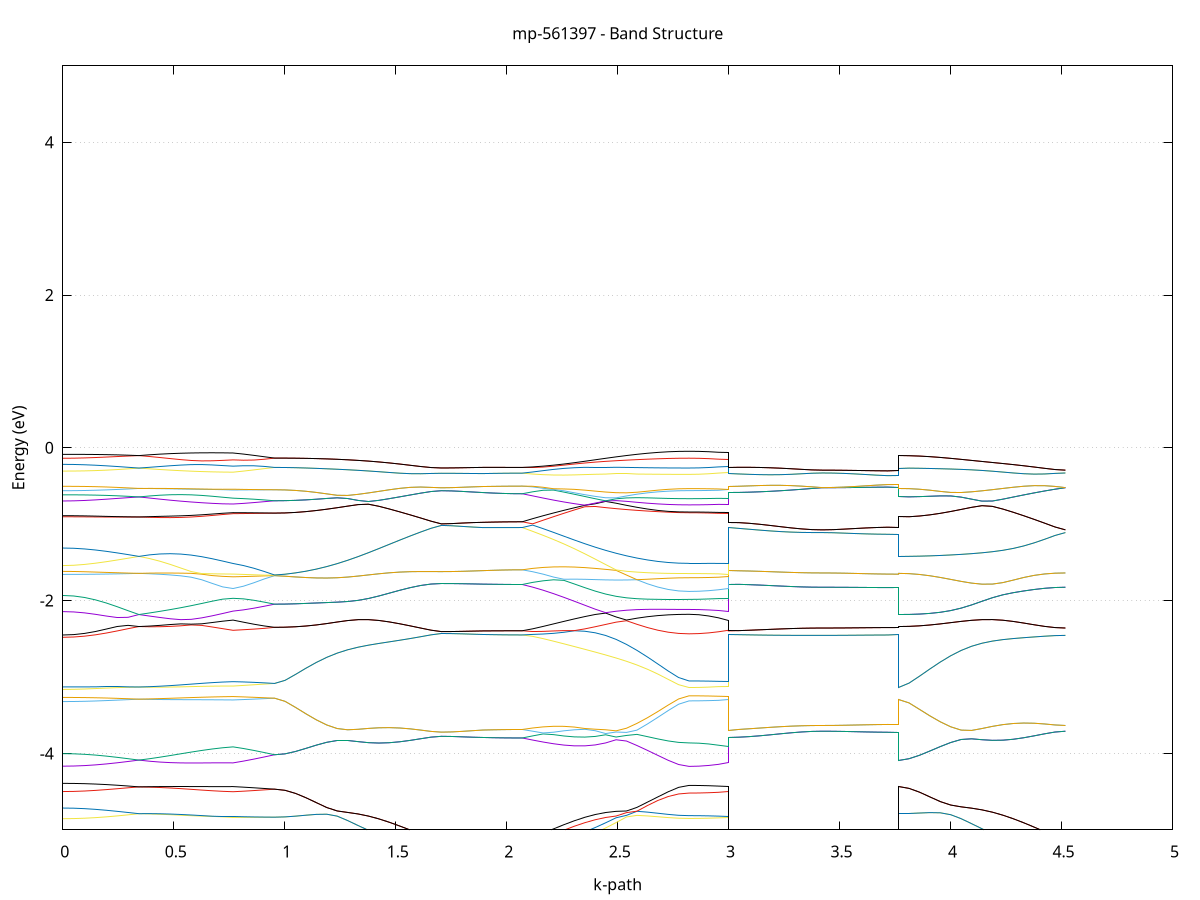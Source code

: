 set title 'mp-561397 - Band Structure'
set xlabel 'k-path'
set ylabel 'Energy (eV)'
set grid y
set yrange [-5:5]
set terminal png size 800,600
set output 'mp-561397_bands_gnuplot.png'
plot '-' using 1:2 with lines notitle, '-' using 1:2 with lines notitle, '-' using 1:2 with lines notitle, '-' using 1:2 with lines notitle, '-' using 1:2 with lines notitle, '-' using 1:2 with lines notitle, '-' using 1:2 with lines notitle, '-' using 1:2 with lines notitle, '-' using 1:2 with lines notitle, '-' using 1:2 with lines notitle, '-' using 1:2 with lines notitle, '-' using 1:2 with lines notitle, '-' using 1:2 with lines notitle, '-' using 1:2 with lines notitle, '-' using 1:2 with lines notitle, '-' using 1:2 with lines notitle, '-' using 1:2 with lines notitle, '-' using 1:2 with lines notitle, '-' using 1:2 with lines notitle, '-' using 1:2 with lines notitle, '-' using 1:2 with lines notitle, '-' using 1:2 with lines notitle, '-' using 1:2 with lines notitle, '-' using 1:2 with lines notitle, '-' using 1:2 with lines notitle, '-' using 1:2 with lines notitle, '-' using 1:2 with lines notitle, '-' using 1:2 with lines notitle, '-' using 1:2 with lines notitle, '-' using 1:2 with lines notitle, '-' using 1:2 with lines notitle, '-' using 1:2 with lines notitle, '-' using 1:2 with lines notitle, '-' using 1:2 with lines notitle, '-' using 1:2 with lines notitle, '-' using 1:2 with lines notitle, '-' using 1:2 with lines notitle, '-' using 1:2 with lines notitle, '-' using 1:2 with lines notitle, '-' using 1:2 with lines notitle, '-' using 1:2 with lines notitle, '-' using 1:2 with lines notitle, '-' using 1:2 with lines notitle, '-' using 1:2 with lines notitle, '-' using 1:2 with lines notitle, '-' using 1:2 with lines notitle, '-' using 1:2 with lines notitle, '-' using 1:2 with lines notitle, '-' using 1:2 with lines notitle, '-' using 1:2 with lines notitle, '-' using 1:2 with lines notitle, '-' using 1:2 with lines notitle, '-' using 1:2 with lines notitle, '-' using 1:2 with lines notitle, '-' using 1:2 with lines notitle, '-' using 1:2 with lines notitle, '-' using 1:2 with lines notitle, '-' using 1:2 with lines notitle, '-' using 1:2 with lines notitle, '-' using 1:2 with lines notitle, '-' using 1:2 with lines notitle, '-' using 1:2 with lines notitle, '-' using 1:2 with lines notitle, '-' using 1:2 with lines notitle, '-' using 1:2 with lines notitle, '-' using 1:2 with lines notitle, '-' using 1:2 with lines notitle, '-' using 1:2 with lines notitle, '-' using 1:2 with lines notitle, '-' using 1:2 with lines notitle, '-' using 1:2 with lines notitle, '-' using 1:2 with lines notitle, '-' using 1:2 with lines notitle, '-' using 1:2 with lines notitle, '-' using 1:2 with lines notitle, '-' using 1:2 with lines notitle, '-' using 1:2 with lines notitle, '-' using 1:2 with lines notitle, '-' using 1:2 with lines notitle, '-' using 1:2 with lines notitle, '-' using 1:2 with lines notitle, '-' using 1:2 with lines notitle, '-' using 1:2 with lines notitle, '-' using 1:2 with lines notitle, '-' using 1:2 with lines notitle, '-' using 1:2 with lines notitle, '-' using 1:2 with lines notitle, '-' using 1:2 with lines notitle, '-' using 1:2 with lines notitle, '-' using 1:2 with lines notitle, '-' using 1:2 with lines notitle, '-' using 1:2 with lines notitle, '-' using 1:2 with lines notitle, '-' using 1:2 with lines notitle, '-' using 1:2 with lines notitle, '-' using 1:2 with lines notitle
0.000000 -23.077515
0.049024 -23.077315
0.098049 -23.076615
0.147073 -23.075615
0.196097 -23.074215
0.245122 -23.072615
0.294146 -23.070715
0.343171 -23.068715
0.343171 -23.068715
0.390287 -23.068615
0.437403 -23.068315
0.484520 -23.067815
0.531636 -23.067315
0.578753 -23.066815
0.625869 -23.066415
0.672985 -23.066115
0.720102 -23.066115
0.767218 -23.066315
0.767218 -23.066315
0.814019 -23.065615
0.860820 -23.065015
0.907621 -23.064515
0.954422 -23.064015
0.954422 -23.064015
1.001402 -23.060515
1.048382 -23.050215
1.095362 -23.033115
1.142342 -23.009315
1.189322 -22.978915
1.236303 -22.942215
1.283283 -22.899415
1.330263 -22.850815
1.377243 -22.796815
1.424223 -22.737615
1.471203 -22.673915
1.518184 -22.606015
1.565164 -22.534615
1.612144 -22.460215
1.659124 -22.383615
1.706104 -22.307815
1.706104 -22.307815
1.752905 -22.307815
1.799706 -22.307615
1.846507 -22.307315
1.893307 -22.307115
1.893307 -22.307115
1.937510 -22.307015
1.981713 -22.307015
2.025915 -22.307115
2.070118 -22.307115
2.070118 -22.307115
2.117098 -22.385315
2.164078 -22.462015
2.211058 -22.536615
2.258039 -22.608315
2.305019 -22.676515
2.351999 -22.740515
2.398979 -22.799915
2.445959 -22.854215
2.492939 -22.902915
2.539920 -22.945915
2.586900 -22.982715
2.633880 -23.013215
2.680860 -23.037115
2.727840 -23.054315
2.774820 -23.064615
2.821801 -23.068115
2.821801 -23.068115
2.866003 -23.068015
2.910206 -23.067615
2.954408 -23.067015
2.998611 -23.066315
2.998611 -22.307115
3.045727 -22.307115
3.092844 -22.307515
3.139960 -22.308015
3.187077 -22.308515
3.234193 -22.308915
3.281309 -22.309315
3.328426 -22.309615
3.375542 -22.309815
3.422659 -22.309915
3.422659 -22.309915
3.471683 -22.310015
3.520707 -22.310415
3.569732 -22.310915
3.618756 -22.311515
3.667780 -22.311915
3.716805 -22.312215
3.765829 -22.312315
3.765829 -23.068715
3.812809 -23.065215
3.859790 -23.054915
3.906770 -23.037715
3.953750 -23.013815
4.000730 -22.983315
4.047710 -22.946515
4.094690 -22.903515
4.141671 -22.854715
4.188651 -22.800415
4.235631 -22.741015
4.282611 -22.676915
4.329591 -22.608715
4.376571 -22.536815
4.423552 -22.462015
4.470532 -22.384815
4.517512 -22.309915
e
0.000000 -23.059715
0.049024 -23.059915
0.098049 -23.060615
0.147073 -23.061715
0.196097 -23.063115
0.245122 -23.064815
0.294146 -23.066715
0.343171 -23.068715
0.343171 -23.068715
0.390287 -23.068615
0.437403 -23.068315
0.484520 -23.067715
0.531636 -23.067015
0.578753 -23.066115
0.625869 -23.065115
0.672985 -23.064015
0.720102 -23.063015
0.767218 -23.062015
0.767218 -23.062015
0.814019 -23.062515
0.860820 -23.063015
0.907621 -23.063515
0.954422 -23.064015
0.954422 -23.064015
1.001402 -23.060515
1.048382 -23.050215
1.095362 -23.033115
1.142342 -23.009315
1.189322 -22.978915
1.236303 -22.942215
1.283283 -22.899415
1.330263 -22.850815
1.377243 -22.796815
1.424223 -22.737615
1.471203 -22.673915
1.518184 -22.606015
1.565164 -22.534615
1.612144 -22.460215
1.659124 -22.383615
1.706104 -22.307815
1.706104 -22.307815
1.752905 -22.307815
1.799706 -22.307615
1.846507 -22.307315
1.893307 -22.307115
1.893307 -22.307115
1.937510 -22.307015
1.981713 -22.307015
2.025915 -22.307115
2.070118 -22.307115
2.070118 -22.307115
2.117098 -22.381815
2.164078 -22.458415
2.211058 -22.532615
2.258039 -22.603715
2.305019 -22.671315
2.351999 -22.734815
2.398979 -22.793715
2.445959 -22.847515
2.492939 -22.895915
2.539920 -22.938515
2.586900 -22.975115
2.633880 -23.005315
2.680860 -23.029115
2.727840 -23.046115
2.774820 -23.056415
2.821801 -23.059815
2.821801 -23.059815
2.866003 -23.060015
2.910206 -23.060415
2.954408 -23.061115
2.998611 -23.062015
2.998611 -22.307115
3.045727 -22.307115
3.092844 -22.307515
3.139960 -22.308015
3.187077 -22.308515
3.234193 -22.308915
3.281309 -22.309315
3.328426 -22.309615
3.375542 -22.309815
3.422659 -22.309915
3.422659 -22.309915
3.471683 -22.310015
3.520707 -22.310415
3.569732 -22.310915
3.618756 -22.311515
3.667780 -22.311915
3.716805 -22.312215
3.765829 -22.312315
3.765829 -23.068715
3.812809 -23.065215
3.859790 -23.054915
3.906770 -23.037715
3.953750 -23.013815
4.000730 -22.983315
4.047710 -22.946515
4.094690 -22.903515
4.141671 -22.854715
4.188651 -22.800415
4.235631 -22.741015
4.282611 -22.676915
4.329591 -22.608715
4.376571 -22.536815
4.423552 -22.462015
4.470532 -22.384815
4.517512 -22.309915
e
0.000000 -21.460515
0.049024 -21.460515
0.098049 -21.460415
0.147073 -21.460415
0.196097 -21.460315
0.245122 -21.460215
0.294146 -21.460015
0.343171 -21.459915
0.343171 -21.459915
0.390287 -21.462115
0.437403 -21.464815
0.484520 -21.467715
0.531636 -21.470815
0.578753 -21.473915
0.625869 -21.476715
0.672985 -21.478915
0.720102 -21.480515
0.767218 -21.481415
0.767218 -21.481415
0.814019 -21.479715
0.860820 -21.477615
0.907621 -21.475115
0.954422 -21.472315
0.954422 -21.472315
1.001402 -21.476415
1.048382 -21.488515
1.095362 -21.508615
1.142342 -21.536515
1.189322 -21.572015
1.236303 -21.614715
1.283283 -21.664215
1.330263 -21.720015
1.377243 -21.781415
1.424223 -21.847815
1.471203 -21.918415
1.518184 -21.992415
1.565164 -22.069015
1.612144 -22.147215
1.659124 -22.226215
1.706104 -22.302715
1.706104 -22.302715
1.752905 -22.302815
1.799706 -22.303015
1.846507 -22.303315
1.893307 -22.303615
1.893307 -22.303615
1.937510 -22.303615
1.981713 -22.303515
2.025915 -22.303515
2.070118 -22.303515
2.070118 -22.303515
2.117098 -22.228315
2.164078 -22.149815
2.211058 -22.072215
2.258039 -21.996515
2.305019 -21.923315
2.351999 -21.853615
2.398979 -21.788215
2.445959 -21.727615
2.492939 -21.672815
2.539920 -21.624115
2.586900 -21.582215
2.633880 -21.547415
2.680860 -21.520115
2.727840 -21.500415
2.774820 -21.488515
2.821801 -21.484515
2.821801 -21.484515
2.866003 -21.484315
2.910206 -21.483715
2.954408 -21.482715
2.998611 -21.481415
2.998611 -22.303615
3.045727 -22.303615
3.092844 -22.303415
3.139960 -22.303115
3.187077 -22.302815
3.234193 -22.302515
3.281309 -22.302215
3.328426 -22.302015
3.375542 -22.301915
3.422659 -22.301915
3.422659 -22.301915
3.471683 -22.301715
3.520707 -22.301315
3.569732 -22.300715
3.618756 -22.300215
3.667780 -22.299715
3.716805 -22.299415
3.765829 -22.299315
3.765829 -21.459915
3.812809 -21.464015
3.859790 -21.476515
3.906770 -21.497115
3.953750 -21.525715
4.000730 -21.562015
4.047710 -21.605715
4.094690 -21.656215
4.141671 -21.713115
4.188651 -21.775615
4.235631 -21.843115
4.282611 -21.914715
4.329591 -21.989715
4.376571 -22.067215
4.423552 -22.146315
4.470532 -22.226015
4.517512 -22.301915
e
0.000000 -21.459315
0.049024 -21.459315
0.098049 -21.459315
0.147073 -21.459415
0.196097 -21.459515
0.245122 -21.459615
0.294146 -21.459715
0.343171 -21.459915
0.343171 -21.459915
0.390287 -21.458215
0.437403 -21.457215
0.484520 -21.456915
0.531636 -21.457115
0.578753 -21.457715
0.625869 -21.458715
0.672985 -21.459915
0.720102 -21.461115
0.767218 -21.462215
0.767218 -21.462215
0.814019 -21.464315
0.860820 -21.466815
0.907621 -21.469515
0.954422 -21.472315
0.954422 -21.472315
1.001402 -21.476415
1.048382 -21.488515
1.095362 -21.508615
1.142342 -21.536515
1.189322 -21.572015
1.236303 -21.614715
1.283283 -21.664215
1.330263 -21.720015
1.377243 -21.781415
1.424223 -21.847815
1.471203 -21.918415
1.518184 -21.992415
1.565164 -22.069015
1.612144 -22.147215
1.659124 -22.226215
1.706104 -22.302715
1.706104 -22.302715
1.752905 -22.302815
1.799706 -22.303015
1.846507 -22.303315
1.893307 -22.303615
1.893307 -22.303615
1.937510 -22.303615
1.981713 -22.303515
2.025915 -22.303515
2.070118 -22.303515
2.070118 -22.303515
2.117098 -22.224115
2.164078 -22.144515
2.211058 -22.065715
2.258039 -21.988415
2.305019 -21.913615
2.351999 -21.842015
2.398979 -21.774715
2.445959 -21.712415
2.492939 -21.655715
2.539920 -21.605315
2.586900 -21.561815
2.633880 -21.525615
2.680860 -21.497015
2.727840 -21.476515
2.774820 -21.464115
2.821801 -21.460015
2.821801 -21.460015
2.866003 -21.460115
2.910206 -21.460515
2.954408 -21.461315
2.998611 -21.462215
2.998611 -22.303615
3.045727 -22.303615
3.092844 -22.303415
3.139960 -22.303115
3.187077 -22.302815
3.234193 -22.302515
3.281309 -22.302215
3.328426 -22.302015
3.375542 -22.301915
3.422659 -22.301915
3.422659 -22.301915
3.471683 -22.301715
3.520707 -22.301315
3.569732 -22.300715
3.618756 -22.300215
3.667780 -22.299715
3.716805 -22.299415
3.765829 -22.299315
3.765829 -21.459915
3.812809 -21.464015
3.859790 -21.476515
3.906770 -21.497115
3.953750 -21.525715
4.000730 -21.562015
4.047710 -21.605715
4.094690 -21.656215
4.141671 -21.713115
4.188651 -21.775615
4.235631 -21.843115
4.282611 -21.914715
4.329591 -21.989715
4.376571 -22.067215
4.423552 -22.146315
4.470532 -22.226015
4.517512 -22.301915
e
0.000000 -19.073415
0.049024 -19.073015
0.098049 -19.072015
0.147073 -19.070515
0.196097 -19.068515
0.245122 -19.066015
0.294146 -19.063315
0.343171 -19.060515
0.343171 -19.060515
0.390287 -19.061215
0.437403 -19.062015
0.484520 -19.062915
0.531636 -19.063915
0.578753 -19.064915
0.625869 -19.065915
0.672985 -19.067015
0.720102 -19.067915
0.767218 -19.069015
0.767218 -19.069015
0.814019 -19.067415
0.860820 -19.065715
0.907621 -19.063915
0.954422 -19.062115
0.954422 -19.062115
1.001402 -19.061115
1.048382 -19.058215
1.095362 -19.053515
1.142342 -19.046915
1.189322 -19.038515
1.236303 -19.028315
1.283283 -19.016415
1.330263 -19.003015
1.377243 -18.988115
1.424223 -18.971815
1.471203 -18.954315
1.518184 -18.935815
1.565164 -18.916515
1.612144 -18.896615
1.659124 -18.876515
1.706104 -18.860215
1.706104 -18.860215
1.752905 -18.860515
1.799706 -18.861115
1.846507 -18.861915
1.893307 -18.862615
1.893307 -18.862615
1.937510 -18.863415
1.981713 -18.864015
2.025915 -18.864315
2.070118 -18.864515
2.070118 -18.864515
2.117098 -18.885415
2.164078 -18.906215
2.211058 -18.926515
2.258039 -18.946115
2.305019 -18.964915
2.351999 -18.982615
2.398979 -18.999015
2.445959 -19.014015
2.492939 -19.027515
2.539920 -19.039415
2.586900 -19.049615
2.633880 -19.058015
2.680860 -19.064615
2.727840 -19.069415
2.774820 -19.072215
2.821801 -19.073215
2.821801 -19.073215
2.866003 -19.072915
2.910206 -19.072015
2.954408 -19.070715
2.998611 -19.069015
2.998611 -18.862615
3.045727 -18.862315
3.092844 -18.861715
3.139960 -18.860915
3.187077 -18.859915
3.234193 -18.859015
3.281309 -18.858015
3.328426 -18.857015
3.375542 -18.856415
3.422659 -18.856115
3.422659 -18.856115
3.471683 -18.856115
3.520707 -18.856015
3.569732 -18.855815
3.618756 -18.855515
3.667780 -18.855215
3.716805 -18.855015
3.765829 -18.854915
3.765829 -19.060515
3.812809 -19.059415
3.859790 -19.056515
3.906770 -19.051615
3.953750 -19.044915
4.000730 -19.036315
4.047710 -19.026015
4.094690 -19.013915
4.141671 -19.000315
4.188651 -18.985215
4.235631 -18.968715
4.282611 -18.951215
4.329591 -18.932615
4.376571 -18.913315
4.423552 -18.893515
4.470532 -18.873415
4.517512 -18.856115
e
0.000000 -19.048015
0.049024 -19.048315
0.098049 -19.049215
0.147073 -19.050715
0.196097 -19.052715
0.245122 -19.055015
0.294146 -19.057615
0.343171 -19.060515
0.343171 -19.060515
0.390287 -19.059715
0.437403 -19.059115
0.484520 -19.058615
0.531636 -19.058015
0.578753 -19.057515
0.625869 -19.057015
0.672985 -19.056415
0.720102 -19.055815
0.767218 -19.055115
0.767218 -19.055115
0.814019 -19.056715
0.860820 -19.058415
0.907621 -19.060215
0.954422 -19.062115
0.954422 -19.062115
1.001402 -19.061115
1.048382 -19.058215
1.095362 -19.053515
1.142342 -19.046915
1.189322 -19.038515
1.236303 -19.028315
1.283283 -19.016415
1.330263 -19.003015
1.377243 -18.988115
1.424223 -18.971815
1.471203 -18.954315
1.518184 -18.935815
1.565164 -18.916515
1.612144 -18.896615
1.659124 -18.876515
1.706104 -18.860215
1.706104 -18.860215
1.752905 -18.860515
1.799706 -18.861115
1.846507 -18.861915
1.893307 -18.862615
1.893307 -18.862615
1.937510 -18.863415
1.981713 -18.864015
2.025915 -18.864315
2.070118 -18.864515
2.070118 -18.864515
2.117098 -18.865515
2.164078 -18.885615
2.211058 -18.905415
2.258039 -18.924715
2.305019 -18.943115
2.351999 -18.960615
2.398979 -18.976915
2.445959 -18.991915
2.492939 -19.005415
2.539920 -19.017315
2.586900 -19.027515
2.633880 -19.036015
2.680860 -19.042615
2.727840 -19.047415
2.774820 -19.050315
2.821801 -19.051315
2.821801 -19.051315
2.866003 -19.051515
2.910206 -19.052315
2.954408 -19.053515
2.998611 -19.055115
2.998611 -18.862615
3.045727 -18.862315
3.092844 -18.861715
3.139960 -18.860915
3.187077 -18.859915
3.234193 -18.859015
3.281309 -18.858015
3.328426 -18.857015
3.375542 -18.856415
3.422659 -18.856115
3.422659 -18.856115
3.471683 -18.856115
3.520707 -18.856015
3.569732 -18.855815
3.618756 -18.855515
3.667780 -18.855215
3.716805 -18.855015
3.765829 -18.854915
3.765829 -19.060515
3.812809 -19.059415
3.859790 -19.056515
3.906770 -19.051615
3.953750 -19.044915
4.000730 -19.036315
4.047710 -19.026015
4.094690 -19.013915
4.141671 -19.000315
4.188651 -18.985215
4.235631 -18.968715
4.282611 -18.951215
4.329591 -18.932615
4.376571 -18.913315
4.423552 -18.893515
4.470532 -18.873415
4.517512 -18.856115
e
0.000000 -18.729715
0.049024 -18.729515
0.098049 -18.729015
0.147073 -18.728215
0.196097 -18.727115
0.245122 -18.725815
0.294146 -18.724115
0.343171 -18.722315
0.343171 -18.722315
0.390287 -18.722515
0.437403 -18.723115
0.484520 -18.723915
0.531636 -18.724615
0.578753 -18.725315
0.625869 -18.725915
0.672985 -18.726215
0.720102 -18.726715
0.767218 -18.727815
0.767218 -18.727815
0.814019 -18.727815
0.860820 -18.727915
0.907621 -18.727915
0.954422 -18.727815
0.954422 -18.727815
1.001402 -18.728515
1.048382 -18.730615
1.095362 -18.734015
1.142342 -18.738315
1.189322 -18.743115
1.236303 -18.748115
1.283283 -18.752915
1.330263 -18.757315
1.377243 -18.760815
1.424223 -18.763715
1.471203 -18.767315
1.518184 -18.778615
1.565164 -18.795815
1.612144 -18.814715
1.659124 -18.834315
1.706104 -18.850415
1.706104 -18.850415
1.752905 -18.850115
1.799706 -18.849315
1.846507 -18.848415
1.893307 -18.847415
1.893307 -18.847415
1.937510 -18.846615
1.981713 -18.845915
2.025915 -18.845515
2.070118 -18.845515
2.070118 -18.845515
2.117098 -18.843515
2.164078 -18.823015
2.211058 -18.803115
2.258039 -18.784315
2.305019 -18.767515
2.351999 -18.764115
2.398979 -18.762115
2.445959 -18.758915
2.492939 -18.754715
2.539920 -18.749915
2.586900 -18.744815
2.633880 -18.739815
2.680860 -18.735315
2.727840 -18.731915
2.774820 -18.729615
2.821801 -18.728915
2.821801 -18.728915
2.866003 -18.728815
2.910206 -18.728615
2.954408 -18.728215
2.998611 -18.727815
2.998611 -18.847415
3.045727 -18.847415
3.092844 -18.847515
3.139960 -18.847715
3.187077 -18.847915
3.234193 -18.848315
3.281309 -18.848715
3.328426 -18.849215
3.375542 -18.849515
3.422659 -18.849715
3.422659 -18.849715
3.471683 -18.849815
3.520707 -18.850015
3.569732 -18.850415
3.618756 -18.850815
3.667780 -18.851215
3.716805 -18.851515
3.765829 -18.851615
3.765829 -18.722315
3.812809 -18.722915
3.859790 -18.725015
3.906770 -18.728215
3.953750 -18.732415
4.000730 -18.737115
4.047710 -18.742015
4.094690 -18.746815
4.141671 -18.751215
4.188651 -18.755015
4.235631 -18.758215
4.282611 -18.763115
4.329591 -18.776815
4.376571 -18.794315
4.423552 -18.813115
4.470532 -18.832615
4.517512 -18.849715
e
0.000000 -18.712115
0.049024 -18.712315
0.098049 -18.713215
0.147073 -18.714615
0.196097 -18.716415
0.245122 -18.718315
0.294146 -18.720315
0.343171 -18.722315
0.343171 -18.722315
0.390287 -18.722215
0.437403 -18.722515
0.484520 -18.722915
0.531636 -18.723515
0.578753 -18.724215
0.625869 -18.725015
0.672985 -18.725815
0.720102 -18.726315
0.767218 -18.726215
0.767218 -18.726215
0.814019 -18.726815
0.860820 -18.727215
0.907621 -18.727515
0.954422 -18.727815
0.954422 -18.727815
1.001402 -18.728515
1.048382 -18.730615
1.095362 -18.734015
1.142342 -18.738315
1.189322 -18.743115
1.236303 -18.748115
1.283283 -18.752915
1.330263 -18.757315
1.377243 -18.760815
1.424223 -18.763715
1.471203 -18.767315
1.518184 -18.778615
1.565164 -18.795815
1.612144 -18.814715
1.659124 -18.834315
1.706104 -18.850415
1.706104 -18.850415
1.752905 -18.850115
1.799706 -18.849315
1.846507 -18.848415
1.893307 -18.847415
1.893307 -18.847415
1.937510 -18.846615
1.981713 -18.845915
2.025915 -18.845515
2.070118 -18.845515
2.070118 -18.845515
2.117098 -18.825515
2.164078 -18.806215
2.211058 -18.787815
2.258039 -18.770715
2.305019 -18.765015
2.351999 -18.759415
2.398979 -18.756915
2.445959 -18.753415
2.492939 -18.749115
2.539920 -18.744315
2.586900 -18.739415
2.633880 -18.734715
2.680860 -18.730515
2.727840 -18.727315
2.774820 -18.725315
2.821801 -18.724615
2.821801 -18.724615
2.866003 -18.724715
2.910206 -18.725015
2.954408 -18.725515
2.998611 -18.726215
2.998611 -18.847415
3.045727 -18.847415
3.092844 -18.847515
3.139960 -18.847715
3.187077 -18.847915
3.234193 -18.848315
3.281309 -18.848715
3.328426 -18.849215
3.375542 -18.849515
3.422659 -18.849715
3.422659 -18.849715
3.471683 -18.849815
3.520707 -18.850015
3.569732 -18.850415
3.618756 -18.850815
3.667780 -18.851215
3.716805 -18.851515
3.765829 -18.851615
3.765829 -18.722315
3.812809 -18.722915
3.859790 -18.725015
3.906770 -18.728215
3.953750 -18.732415
4.000730 -18.737115
4.047710 -18.742015
4.094690 -18.746815
4.141671 -18.751215
4.188651 -18.755015
4.235631 -18.758215
4.282611 -18.763115
4.329591 -18.776815
4.376571 -18.794315
4.423552 -18.813115
4.470532 -18.832615
4.517512 -18.849715
e
0.000000 -18.705015
0.049024 -18.704815
0.098049 -18.704215
0.147073 -18.703215
0.196097 -18.701915
0.245122 -18.700315
0.294146 -18.698615
0.343171 -18.696815
0.343171 -18.696815
0.390287 -18.698415
0.437403 -18.699715
0.484520 -18.700815
0.531636 -18.701715
0.578753 -18.702515
0.625869 -18.703115
0.672985 -18.703515
0.720102 -18.703615
0.767218 -18.703415
0.767218 -18.703415
0.814019 -18.700315
0.860820 -18.696815
0.907621 -18.693115
0.954422 -18.689415
0.954422 -18.689415
1.001402 -18.689815
1.048382 -18.691215
1.095362 -18.693515
1.142342 -18.696715
1.189322 -18.701015
1.236303 -18.706315
1.283283 -18.713015
1.330263 -18.721215
1.377243 -18.731315
1.424223 -18.743315
1.471203 -18.755615
1.518184 -18.760815
1.565164 -18.760415
1.612144 -18.758215
1.659124 -18.754815
1.706104 -18.752015
1.706104 -18.752015
1.752905 -18.752115
1.799706 -18.752215
1.846507 -18.752515
1.893307 -18.752815
1.893307 -18.752815
1.937510 -18.753215
1.981713 -18.753615
2.025915 -18.753915
2.070118 -18.754015
2.070118 -18.754015
2.117098 -18.758015
2.164078 -18.761115
2.211058 -18.763315
2.258039 -18.764715
2.305019 -18.760715
2.351999 -18.753415
2.398979 -18.742515
2.445959 -18.734115
2.492939 -18.727615
2.539920 -18.722315
2.586900 -18.718015
2.633880 -18.714615
2.680860 -18.712015
2.727840 -18.710115
2.774820 -18.709015
2.821801 -18.708615
2.821801 -18.708615
2.866003 -18.708315
2.910206 -18.707215
2.954408 -18.705615
2.998611 -18.703415
2.998611 -18.752815
3.045727 -18.752615
3.092844 -18.752615
3.139960 -18.752715
3.187077 -18.752815
3.234193 -18.753015
3.281309 -18.753115
3.328426 -18.753215
3.375542 -18.753415
3.422659 -18.753415
3.422659 -18.753415
3.471683 -18.753515
3.520707 -18.753815
3.569732 -18.754315
3.618756 -18.754715
3.667780 -18.755015
3.716805 -18.755215
3.765829 -18.755315
3.765829 -18.696815
3.812809 -18.697115
3.859790 -18.698215
3.906770 -18.700015
3.953750 -18.702715
4.000730 -18.706015
4.047710 -18.710315
4.094690 -18.715715
4.141671 -18.722715
4.188651 -18.731815
4.235631 -18.743415
4.282611 -18.754715
4.329591 -18.758115
4.376571 -18.758115
4.423552 -18.756815
4.470532 -18.754815
4.517512 -18.753415
e
0.000000 -18.689615
0.049024 -18.689715
0.098049 -18.690215
0.147073 -18.691015
0.196097 -18.692115
0.245122 -18.693515
0.294146 -18.695115
0.343171 -18.696815
0.343171 -18.696815
0.390287 -18.694715
0.437403 -18.692315
0.484520 -18.689715
0.531636 -18.687015
0.578753 -18.684415
0.625869 -18.682115
0.672985 -18.680215
0.720102 -18.678715
0.767218 -18.677815
0.767218 -18.677815
0.814019 -18.679915
0.860820 -18.682615
0.907621 -18.685815
0.954422 -18.689415
0.954422 -18.689415
1.001402 -18.689815
1.048382 -18.691215
1.095362 -18.693515
1.142342 -18.696715
1.189322 -18.701015
1.236303 -18.706315
1.283283 -18.713015
1.330263 -18.721215
1.377243 -18.731315
1.424223 -18.743315
1.471203 -18.755615
1.518184 -18.760815
1.565164 -18.760415
1.612144 -18.758215
1.659124 -18.754815
1.706104 -18.752015
1.706104 -18.752015
1.752905 -18.752115
1.799706 -18.752215
1.846507 -18.752515
1.893307 -18.752815
1.893307 -18.752815
1.937510 -18.753215
1.981713 -18.753615
2.025915 -18.753915
2.070118 -18.754015
2.070118 -18.754015
2.117098 -18.751415
2.164078 -18.755815
2.211058 -18.759015
2.258039 -18.760615
2.305019 -18.755015
2.351999 -18.740415
2.398979 -18.726715
2.445959 -18.714215
2.492939 -18.703615
2.539920 -18.694815
2.586900 -18.687815
2.633880 -18.682315
2.680860 -18.678115
2.727840 -18.675215
2.774820 -18.673515
2.821801 -18.672915
2.821801 -18.672915
2.866003 -18.673215
2.910206 -18.674215
2.954408 -18.675715
2.998611 -18.677815
2.998611 -18.752815
3.045727 -18.752615
3.092844 -18.752615
3.139960 -18.752715
3.187077 -18.752815
3.234193 -18.753015
3.281309 -18.753115
3.328426 -18.753215
3.375542 -18.753415
3.422659 -18.753415
3.422659 -18.753415
3.471683 -18.753515
3.520707 -18.753815
3.569732 -18.754315
3.618756 -18.754715
3.667780 -18.755015
3.716805 -18.755215
3.765829 -18.755315
3.765829 -18.696815
3.812809 -18.697115
3.859790 -18.698215
3.906770 -18.700015
3.953750 -18.702715
4.000730 -18.706015
4.047710 -18.710315
4.094690 -18.715715
4.141671 -18.722715
4.188651 -18.731815
4.235631 -18.743415
4.282611 -18.754715
4.329591 -18.758115
4.376571 -18.758115
4.423552 -18.756815
4.470532 -18.754815
4.517512 -18.753415
e
0.000000 -18.655715
0.049024 -18.655515
0.098049 -18.654815
0.147073 -18.653815
0.196097 -18.652415
0.245122 -18.650815
0.294146 -18.649015
0.343171 -18.647315
0.343171 -18.647315
0.390287 -18.648415
0.437403 -18.648915
0.484520 -18.648615
0.531636 -18.647515
0.578753 -18.646015
0.625869 -18.644115
0.672985 -18.642115
0.720102 -18.640315
0.767218 -18.638715
0.767218 -18.638715
0.814019 -18.637815
0.860820 -18.636715
0.907621 -18.635515
0.954422 -18.634115
0.954422 -18.634115
1.001402 -18.635015
1.048382 -18.637715
1.095362 -18.642115
1.142342 -18.648215
1.189322 -18.655815
1.236303 -18.664715
1.283283 -18.674615
1.330263 -18.685115
1.377243 -18.695615
1.424223 -18.705415
1.471203 -18.714515
1.518184 -18.722815
1.565164 -18.730315
1.612144 -18.737315
1.659124 -18.743315
1.706104 -18.746915
1.706104 -18.746915
1.752905 -18.747015
1.799706 -18.746915
1.846507 -18.746815
1.893307 -18.746715
1.893307 -18.746715
1.937510 -18.746315
1.981713 -18.746115
2.025915 -18.745815
2.070118 -18.745815
2.070118 -18.745815
2.117098 -18.749215
2.164078 -18.743515
2.211058 -18.737015
2.258039 -18.729515
2.305019 -18.720815
2.351999 -18.710915
2.398979 -18.700315
2.445959 -18.689715
2.492939 -18.679215
2.539920 -18.669415
2.586900 -18.660515
2.633880 -18.652815
2.680860 -18.646615
2.727840 -18.642015
2.774820 -18.639215
2.821801 -18.638315
2.821801 -18.638315
2.866003 -18.638315
2.910206 -18.638315
2.954408 -18.638515
2.998611 -18.638715
2.998611 -18.746715
3.045727 -18.746915
3.092844 -18.747015
3.139960 -18.747015
3.187077 -18.746815
3.234193 -18.746615
3.281309 -18.746515
3.328426 -18.746315
3.375542 -18.746315
3.422659 -18.746215
3.422659 -18.746215
3.471683 -18.746115
3.520707 -18.745615
3.569732 -18.745015
3.618756 -18.744415
3.667780 -18.743915
3.716805 -18.743615
3.765829 -18.743515
3.765829 -18.647315
3.812809 -18.648115
3.859790 -18.650715
3.906770 -18.654915
3.953750 -18.660815
4.000730 -18.668115
4.047710 -18.676815
4.094690 -18.686515
4.141671 -18.696615
4.188651 -18.706315
4.235631 -18.714815
4.282611 -18.722115
4.329591 -18.728615
4.376571 -18.734515
4.423552 -18.739815
4.470532 -18.744115
4.517512 -18.746215
e
0.000000 -18.639915
0.049024 -18.640115
0.098049 -18.640615
0.147073 -18.641515
0.196097 -18.642615
0.245122 -18.644015
0.294146 -18.645615
0.343171 -18.647315
0.343171 -18.647315
0.390287 -18.645515
0.437403 -18.643215
0.484520 -18.640615
0.531636 -18.638015
0.578753 -18.635415
0.625869 -18.633115
0.672985 -18.631315
0.720102 -18.630115
0.767218 -18.629615
0.767218 -18.629615
0.814019 -18.630415
0.860820 -18.631515
0.907621 -18.632715
0.954422 -18.634115
0.954422 -18.634115
1.001402 -18.635015
1.048382 -18.637715
1.095362 -18.642115
1.142342 -18.648215
1.189322 -18.655815
1.236303 -18.664715
1.283283 -18.674615
1.330263 -18.685115
1.377243 -18.695615
1.424223 -18.705415
1.471203 -18.714515
1.518184 -18.722815
1.565164 -18.730315
1.612144 -18.737315
1.659124 -18.743315
1.706104 -18.746915
1.706104 -18.746915
1.752905 -18.747015
1.799706 -18.746915
1.846507 -18.746815
1.893307 -18.746715
1.893307 -18.746715
1.937510 -18.746315
1.981713 -18.746115
2.025915 -18.745815
2.070118 -18.745815
2.070118 -18.745815
2.117098 -18.739215
2.164078 -18.731815
2.211058 -18.723915
2.258039 -18.715415
2.305019 -18.706615
2.351999 -18.697315
2.398979 -18.687515
2.445959 -18.677415
2.492939 -18.667315
2.539920 -18.657815
2.586900 -18.649215
2.633880 -18.642015
2.680860 -18.636215
2.727840 -18.632015
2.774820 -18.629515
2.821801 -18.628615
2.821801 -18.628615
2.866003 -18.628715
2.910206 -18.628915
2.954408 -18.629215
2.998611 -18.629615
2.998611 -18.746715
3.045727 -18.746915
3.092844 -18.747015
3.139960 -18.747015
3.187077 -18.746815
3.234193 -18.746615
3.281309 -18.746515
3.328426 -18.746315
3.375542 -18.746315
3.422659 -18.746215
3.422659 -18.746215
3.471683 -18.746115
3.520707 -18.745615
3.569732 -18.745015
3.618756 -18.744415
3.667780 -18.743915
3.716805 -18.743615
3.765829 -18.743515
3.765829 -18.647315
3.812809 -18.648115
3.859790 -18.650715
3.906770 -18.654915
3.953750 -18.660815
4.000730 -18.668115
4.047710 -18.676815
4.094690 -18.686515
4.141671 -18.696615
4.188651 -18.706315
4.235631 -18.714815
4.282611 -18.722115
4.329591 -18.728615
4.376571 -18.734515
4.423552 -18.739815
4.470532 -18.744115
4.517512 -18.746215
e
0.000000 -11.423015
0.049024 -11.422815
0.098049 -11.422315
0.147073 -11.421515
0.196097 -11.420415
0.245122 -11.419115
0.294146 -11.417715
0.343171 -11.416215
0.343171 -11.416215
0.390287 -11.419715
0.437403 -11.424215
0.484520 -11.429315
0.531636 -11.434715
0.578753 -11.440015
0.625869 -11.444915
0.672985 -11.448815
0.720102 -11.451615
0.767218 -11.452915
0.767218 -11.452915
0.814019 -11.450915
0.860820 -11.448115
0.907621 -11.444615
0.954422 -11.440815
0.954422 -11.440815
1.001402 -11.434315
1.048382 -11.414815
1.095362 -11.382715
1.142342 -11.338615
1.189322 -11.283315
1.236303 -11.217615
1.283283 -11.142615
1.330263 -11.059215
1.377243 -10.968715
1.424223 -10.872015
1.471203 -10.770015
1.518184 -10.663815
1.565164 -10.554215
1.612144 -10.441815
1.659124 -10.327415
1.706104 -10.213915
1.706104 -10.213915
1.752905 -10.213815
1.799706 -10.213615
1.846507 -10.213415
1.893307 -10.213415
1.893307 -10.213415
1.937510 -10.213315
1.981713 -10.213715
2.025915 -10.214015
2.070118 -10.214115
2.070118 -10.214115
2.117098 -10.328615
2.164078 -10.442415
2.211058 -10.556215
2.258039 -10.667515
2.305019 -10.775315
2.351999 -10.878815
2.398979 -10.977115
2.445959 -11.069115
2.492939 -11.153815
2.539920 -11.230015
2.586900 -11.296715
2.633880 -11.352915
2.680860 -11.397715
2.727840 -11.430215
2.774820 -11.450015
2.821801 -11.456615
2.821801 -11.456615
2.866003 -11.456415
2.910206 -11.455715
2.954408 -11.454515
2.998611 -11.452915
2.998611 -10.213415
3.045727 -10.215815
3.092844 -10.219015
3.139960 -10.222415
3.187077 -10.225815
3.234193 -10.228915
3.281309 -10.231615
3.328426 -10.233615
3.375542 -10.234915
3.422659 -10.235315
3.422659 -10.235315
3.471683 -10.236015
3.520707 -10.237615
3.569732 -10.239615
3.618756 -10.241515
3.667780 -10.243015
3.716805 -10.244015
3.765829 -10.244315
3.765829 -11.416215
3.812809 -11.409915
3.859790 -11.391115
3.906770 -11.360115
3.953750 -11.317615
4.000730 -11.264215
4.047710 -11.200815
4.094690 -11.128415
4.141671 -11.048015
4.188651 -10.960615
4.235631 -10.867215
4.282611 -10.768715
4.329591 -10.666015
4.376571 -10.559815
4.423552 -10.450815
4.470532 -10.339615
4.517512 -10.235315
e
0.000000 -11.409415
0.049024 -11.409615
0.098049 -11.410115
0.147073 -11.410915
0.196097 -11.412015
0.245122 -11.413315
0.294146 -11.414715
0.343171 -11.416215
0.343171 -11.416215
0.390287 -11.413815
0.437403 -11.412715
0.484520 -11.412815
0.531636 -11.413915
0.578753 -11.415915
0.625869 -11.418515
0.672985 -11.421315
0.720102 -11.424215
0.767218 -11.426715
0.767218 -11.426715
0.814019 -11.429615
0.860820 -11.433015
0.907621 -11.436915
0.954422 -11.440815
0.954422 -11.440815
1.001402 -11.434315
1.048382 -11.414815
1.095362 -11.382715
1.142342 -11.338615
1.189322 -11.283315
1.236303 -11.217615
1.283283 -11.142615
1.330263 -11.059215
1.377243 -10.968715
1.424223 -10.872015
1.471203 -10.770015
1.518184 -10.663815
1.565164 -10.554215
1.612144 -10.441815
1.659124 -10.327415
1.706104 -10.213915
1.706104 -10.213915
1.752905 -10.213815
1.799706 -10.213615
1.846507 -10.213415
1.893307 -10.213415
1.893307 -10.213415
1.937510 -10.213315
1.981713 -10.213715
2.025915 -10.214015
2.070118 -10.214115
2.070118 -10.214115
2.117098 -10.326215
2.164078 -10.441315
2.211058 -10.552215
2.258039 -10.660215
2.305019 -10.764715
2.351999 -10.865015
2.398979 -10.960215
2.445959 -11.049315
2.492939 -11.131315
2.539920 -11.205215
2.586900 -11.269815
2.633880 -11.324315
2.680860 -11.367615
2.727840 -11.399215
2.774820 -11.418415
2.821801 -11.424815
2.821801 -11.424815
2.866003 -11.424915
2.910206 -11.425315
2.954408 -11.425915
2.998611 -11.426715
2.998611 -10.213415
3.045727 -10.215815
3.092844 -10.219015
3.139960 -10.222415
3.187077 -10.225815
3.234193 -10.228915
3.281309 -10.231615
3.328426 -10.233615
3.375542 -10.234915
3.422659 -10.235315
3.422659 -10.235315
3.471683 -10.236015
3.520707 -10.237615
3.569732 -10.239615
3.618756 -10.241515
3.667780 -10.243015
3.716805 -10.244015
3.765829 -10.244315
3.765829 -11.416215
3.812809 -11.409915
3.859790 -11.391115
3.906770 -11.360115
3.953750 -11.317615
4.000730 -11.264215
4.047710 -11.200815
4.094690 -11.128415
4.141671 -11.048015
4.188651 -10.960615
4.235631 -10.867215
4.282611 -10.768715
4.329591 -10.666015
4.376571 -10.559815
4.423552 -10.450815
4.470532 -10.339615
4.517512 -10.235315
e
0.000000 -8.763515
0.049024 -8.763515
0.098049 -8.763415
0.147073 -8.763415
0.196097 -8.763215
0.245122 -8.763115
0.294146 -8.763015
0.343171 -8.762915
0.343171 -8.762915
0.390287 -8.763315
0.437403 -8.763915
0.484520 -8.764715
0.531636 -8.765615
0.578753 -8.766515
0.625869 -8.767415
0.672985 -8.768215
0.720102 -8.768815
0.767218 -8.769215
0.767218 -8.769215
0.814019 -8.768915
0.860820 -8.768515
0.907621 -8.768015
0.954422 -8.767515
0.954422 -8.767515
1.001402 -8.777715
1.048382 -8.807715
1.095362 -8.856015
1.142342 -8.920415
1.189322 -8.998315
1.236303 -9.087115
1.283283 -9.184615
1.330263 -9.288615
1.377243 -9.397615
1.424223 -9.510115
1.471203 -9.625115
1.518184 -9.741615
1.565164 -9.859015
1.612144 -9.976815
1.659124 -10.094415
1.706104 -10.208915
1.706104 -10.208915
1.752905 -10.209115
1.799706 -10.209515
1.846507 -10.210115
1.893307 -10.210615
1.893307 -10.210615
1.937510 -10.210315
1.981713 -10.209615
2.025915 -10.209015
2.070118 -10.208915
2.070118 -10.208915
2.117098 -10.098415
2.164078 -9.982015
2.211058 -9.865215
2.258039 -9.748515
2.305019 -9.632415
2.351999 -9.517715
2.398979 -9.405215
2.445959 -9.295915
2.492939 -9.191215
2.539920 -9.092915
2.586900 -9.003015
2.633880 -8.924115
2.680860 -8.858915
2.727840 -8.810215
2.774820 -8.780215
2.821801 -8.770015
2.821801 -8.770015
2.866003 -8.770015
2.910206 -8.769815
2.954408 -8.769515
2.998611 -8.769215
2.998611 -10.210615
3.045727 -10.210515
3.092844 -10.210715
3.139960 -10.211315
3.187077 -10.212415
3.234193 -10.213615
3.281309 -10.214815
3.328426 -10.215815
3.375542 -10.216515
3.422659 -10.216715
3.422659 -10.216715
3.471683 -10.216115
3.520707 -10.214415
3.569732 -10.212415
3.618756 -10.210515
3.667780 -10.208915
3.716805 -10.207915
3.765829 -10.207615
3.765829 -8.762915
3.812809 -8.773715
3.859790 -8.805715
3.906770 -8.856915
3.953750 -8.924715
4.000730 -9.006215
4.047710 -9.098515
4.094690 -9.199115
4.141671 -9.305715
4.188651 -9.416615
4.235631 -9.530415
4.282611 -9.645915
4.329591 -9.762415
4.376571 -9.879015
4.423552 -9.995415
4.470532 -10.111015
4.517512 -10.216715
e
0.000000 -8.762215
0.049024 -8.762215
0.098049 -8.762315
0.147073 -8.762315
0.196097 -8.762515
0.245122 -8.762615
0.294146 -8.762715
0.343171 -8.762915
0.343171 -8.762915
0.390287 -8.762615
0.437403 -8.762615
0.484520 -8.762815
0.531636 -8.763115
0.578753 -8.763615
0.625869 -8.764115
0.672985 -8.764715
0.720102 -8.765115
0.767218 -8.765515
0.767218 -8.765515
0.814019 -8.765915
0.860820 -8.766415
0.907621 -8.766915
0.954422 -8.767515
0.954422 -8.767515
1.001402 -8.777715
1.048382 -8.807715
1.095362 -8.856015
1.142342 -8.920415
1.189322 -8.998315
1.236303 -9.087115
1.283283 -9.184615
1.330263 -9.288615
1.377243 -9.397615
1.424223 -9.510115
1.471203 -9.625115
1.518184 -9.741615
1.565164 -9.859015
1.612144 -9.976815
1.659124 -10.094415
1.706104 -10.208915
1.706104 -10.208915
1.752905 -10.209115
1.799706 -10.209515
1.846507 -10.210115
1.893307 -10.210615
1.893307 -10.210615
1.937510 -10.210315
1.981713 -10.209615
2.025915 -10.209015
2.070118 -10.208915
2.070118 -10.208915
2.117098 -10.090515
2.164078 -9.971815
2.211058 -9.853215
2.258039 -9.735115
2.305019 -9.618115
2.351999 -9.503015
2.398979 -9.390615
2.445959 -9.281915
2.492939 -9.178515
2.539920 -9.081915
2.586900 -8.994015
2.633880 -8.917115
2.680860 -8.853515
2.727840 -8.805415
2.774820 -8.775315
2.821801 -8.765015
2.821801 -8.765015
2.866003 -8.765115
2.910206 -8.765115
2.954408 -8.765315
2.998611 -8.765515
2.998611 -10.210615
3.045727 -10.210515
3.092844 -10.210715
3.139960 -10.211315
3.187077 -10.212415
3.234193 -10.213615
3.281309 -10.214815
3.328426 -10.215815
3.375542 -10.216515
3.422659 -10.216715
3.422659 -10.216715
3.471683 -10.216115
3.520707 -10.214415
3.569732 -10.212415
3.618756 -10.210515
3.667780 -10.208915
3.716805 -10.207915
3.765829 -10.207615
3.765829 -8.762915
3.812809 -8.773715
3.859790 -8.805715
3.906770 -8.856915
3.953750 -8.924715
4.000730 -9.006215
4.047710 -9.098515
4.094690 -9.199115
4.141671 -9.305715
4.188651 -9.416615
4.235631 -9.530415
4.282611 -9.645915
4.329591 -9.762415
4.376571 -9.879015
4.423552 -9.995415
4.470532 -10.111015
4.517512 -10.216715
e
0.000000 -6.506215
0.049024 -6.502615
0.098049 -6.491815
0.147073 -6.474315
0.196097 -6.450715
0.245122 -6.421815
0.294146 -6.389015
0.343171 -6.353515
0.343171 -6.353515
0.390287 -6.358415
0.437403 -6.361315
0.484520 -6.362715
0.531636 -6.363415
0.578753 -6.363915
0.625869 -6.365115
0.672985 -6.367615
0.720102 -6.372015
0.767218 -6.378415
0.767218 -6.378415
0.814019 -6.360215
0.860820 -6.340815
0.907621 -6.320715
0.954422 -6.300415
0.954422 -6.300415
1.001402 -6.292015
1.048382 -6.267615
1.095362 -6.228615
1.142342 -6.177415
1.189322 -6.116615
1.236303 -6.048715
1.283283 -5.976215
1.330263 -5.901215
1.377243 -5.825715
1.424223 -5.751415
1.471203 -5.679915
1.518184 -5.613415
1.565164 -5.554415
1.612144 -5.506015
1.659124 -5.470815
1.706104 -5.454115
1.706104 -5.454115
1.752905 -5.454715
1.799706 -5.455915
1.846507 -5.457015
1.893307 -5.457615
1.893307 -5.457615
1.937510 -5.458015
1.981713 -5.458015
2.025915 -5.457815
2.070118 -5.457715
2.070118 -5.457715
2.117098 -5.481715
2.164078 -5.524615
2.211058 -5.584615
2.258039 -5.656015
2.305019 -5.734415
2.351999 -5.816715
2.398979 -5.901015
2.445959 -5.985615
2.492939 -6.068715
2.539920 -6.148515
2.586900 -6.222915
2.633880 -6.289315
2.680860 -6.345115
2.727840 -6.387515
2.774820 -6.414015
2.821801 -6.423115
2.821801 -6.423115
2.866003 -6.420215
2.910206 -6.411515
2.954408 -6.397415
2.998611 -6.378415
2.998611 -5.457615
3.045727 -5.456715
3.092844 -5.455915
3.139960 -5.455415
3.187077 -5.455315
3.234193 -5.455715
3.281309 -5.456515
3.328426 -5.457415
3.375542 -5.458115
3.422659 -5.458315
3.422659 -5.458315
3.471683 -5.458915
3.520707 -5.459915
3.569732 -5.460715
3.618756 -5.460915
3.667780 -5.460815
3.716805 -5.460515
3.765829 -5.460415
3.765829 -6.353515
3.812809 -6.343915
3.859790 -6.315915
3.906770 -6.271415
3.953750 -6.213115
4.000730 -6.144015
4.047710 -6.067215
4.094690 -5.985515
4.141671 -5.901415
4.188651 -5.817015
4.235631 -5.734615
4.282611 -5.656615
4.329591 -5.586415
4.376571 -5.529315
4.423552 -5.490315
4.470532 -5.467615
4.517512 -5.458315
e
0.000000 -6.180915
0.049024 -6.185515
0.098049 -6.199115
0.147073 -6.220715
0.196097 -6.248715
0.245122 -6.281515
0.294146 -6.317115
0.343171 -6.353515
0.343171 -6.353515
0.390287 -6.346115
0.437403 -6.336215
0.484520 -6.323715
0.531636 -6.309015
0.578753 -6.292515
0.625869 -6.275015
0.672985 -6.257115
0.720102 -6.239815
0.767218 -6.223715
0.767218 -6.223715
0.814019 -6.241315
0.860820 -6.260215
0.907621 -6.280015
0.954422 -6.300415
0.954422 -6.300415
1.001402 -6.292015
1.048382 -6.267615
1.095362 -6.228615
1.142342 -6.177415
1.189322 -6.116615
1.236303 -6.048715
1.283283 -5.976215
1.330263 -5.901215
1.377243 -5.825715
1.424223 -5.751415
1.471203 -5.679915
1.518184 -5.613415
1.565164 -5.554415
1.612144 -5.506015
1.659124 -5.470815
1.706104 -5.454115
1.706104 -5.454115
1.752905 -5.454715
1.799706 -5.455915
1.846507 -5.457015
1.893307 -5.457615
1.893307 -5.457615
1.937510 -5.458015
1.981713 -5.458015
2.025915 -5.457815
2.070118 -5.457715
2.070118 -5.457715
2.117098 -5.446715
2.164078 -5.440915
2.211058 -5.485515
2.258039 -5.542115
2.305019 -5.603915
2.351999 -5.669115
2.398979 -5.736515
2.445959 -5.804815
2.492939 -5.872715
2.539920 -5.938615
2.586900 -6.000515
2.633880 -6.056115
2.680860 -6.103015
2.727840 -6.138715
2.774820 -6.161115
2.821801 -6.168715
2.821801 -6.168715
2.866003 -6.172415
2.910206 -6.183315
2.954408 -6.200815
2.998611 -6.223715
2.998611 -5.457615
3.045727 -5.456715
3.092844 -5.455915
3.139960 -5.455415
3.187077 -5.455315
3.234193 -5.455715
3.281309 -5.456515
3.328426 -5.457415
3.375542 -5.458115
3.422659 -5.458315
3.422659 -5.458315
3.471683 -5.458915
3.520707 -5.459915
3.569732 -5.460715
3.618756 -5.460915
3.667780 -5.460815
3.716805 -5.460515
3.765829 -5.460415
3.765829 -6.353515
3.812809 -6.343915
3.859790 -6.315915
3.906770 -6.271415
3.953750 -6.213115
4.000730 -6.144015
4.047710 -6.067215
4.094690 -5.985515
4.141671 -5.901415
4.188651 -5.817015
4.235631 -5.734615
4.282611 -5.656615
4.329591 -5.586415
4.376571 -5.529315
4.423552 -5.490315
4.470532 -5.467615
4.517512 -5.458315
e
0.000000 -5.249515
0.049024 -5.247915
0.098049 -5.243015
0.147073 -5.235115
0.196097 -5.224315
0.245122 -5.211215
0.294146 -5.196015
0.343171 -5.179615
0.343171 -5.179615
0.390287 -5.182415
0.437403 -5.184315
0.484520 -5.185315
0.531636 -5.185715
0.578753 -5.185815
0.625869 -5.186015
0.672985 -5.186715
0.720102 -5.188215
0.767218 -5.190915
0.767218 -5.190915
0.814019 -5.183115
0.860820 -5.174815
0.907621 -5.166215
0.954422 -5.157215
0.954422 -5.157215
1.001402 -5.162515
1.048382 -5.177415
1.095362 -5.199315
1.142342 -5.225415
1.189322 -5.253615
1.236303 -5.281915
1.283283 -5.309115
1.330263 -5.334115
1.377243 -5.356115
1.424223 -5.374515
1.471203 -5.388915
1.518184 -5.399315
1.565164 -5.406715
1.612144 -5.413315
1.659124 -5.422115
1.706104 -5.430115
1.706104 -5.430115
1.752905 -5.428515
1.799706 -5.424215
1.846507 -5.418515
1.893307 -5.412115
1.893307 -5.412115
1.937510 -5.403815
1.981713 -5.396815
2.025915 -5.392015
2.070118 -5.390315
2.070118 -5.390315
2.117098 -5.405115
2.164078 -5.437915
2.211058 -5.435215
2.258039 -5.427115
2.305019 -5.415915
2.351999 -5.401515
2.398979 -5.384015
2.445959 -5.363915
2.492939 -5.341615
2.539920 -5.317615
2.586900 -5.292815
2.633880 -5.268315
2.680860 -5.245715
2.727840 -5.227015
2.774820 -5.214415
2.821801 -5.209915
2.821801 -5.209915
2.866003 -5.208715
2.910206 -5.205015
2.954408 -5.199015
2.998611 -5.190915
2.998611 -5.412115
3.045727 -5.416215
3.092844 -5.420615
3.139960 -5.424915
3.187077 -5.428615
3.234193 -5.431615
3.281309 -5.433815
3.328426 -5.435215
3.375542 -5.436015
3.422659 -5.436315
3.422659 -5.436315
3.471683 -5.434415
3.520707 -5.429515
3.569732 -5.422915
3.618756 -5.416115
3.667780 -5.410115
3.716805 -5.406015
3.765829 -5.404615
3.765829 -5.179615
3.812809 -5.184515
3.859790 -5.198415
3.906770 -5.219315
3.953750 -5.244915
4.000730 -5.273115
4.047710 -5.302015
4.094690 -5.330115
4.141671 -5.356215
4.188651 -5.379315
4.235631 -5.398415
4.282611 -5.412715
4.329591 -5.421715
4.376571 -5.425515
4.423552 -5.427115
4.470532 -5.431615
4.517512 -5.436315
e
0.000000 -5.097315
0.049024 -5.099615
0.098049 -5.106215
0.147073 -5.116715
0.196097 -5.130215
0.245122 -5.145815
0.294146 -5.162615
0.343171 -5.179615
0.343171 -5.179615
0.390287 -5.175815
0.437403 -5.170915
0.484520 -5.165115
0.531636 -5.158515
0.578753 -5.151315
0.625869 -5.143715
0.672985 -5.136015
0.720102 -5.128415
0.767218 -5.121315
0.767218 -5.121315
0.814019 -5.129915
0.860820 -5.138915
0.907621 -5.148115
0.954422 -5.157215
0.954422 -5.157215
1.001402 -5.162515
1.048382 -5.177415
1.095362 -5.199315
1.142342 -5.225415
1.189322 -5.253615
1.236303 -5.281915
1.283283 -5.309115
1.330263 -5.334115
1.377243 -5.356115
1.424223 -5.374515
1.471203 -5.388915
1.518184 -5.399315
1.565164 -5.406715
1.612144 -5.413315
1.659124 -5.422115
1.706104 -5.430115
1.706104 -5.430115
1.752905 -5.428515
1.799706 -5.424215
1.846507 -5.418515
1.893307 -5.412115
1.893307 -5.412115
1.937510 -5.403815
1.981713 -5.396815
2.025915 -5.392015
2.070118 -5.390315
2.070118 -5.390315
2.117098 -5.386415
2.164078 -5.385115
2.211058 -5.382015
2.258039 -5.375215
2.305019 -5.363715
2.351999 -5.347215
2.398979 -5.325915
2.445959 -5.300315
2.492939 -5.271315
2.539920 -5.239815
2.586900 -5.207115
2.633880 -5.174515
2.680860 -5.144215
2.727840 -5.118615
2.774820 -5.101015
2.821801 -5.094715
2.821801 -5.094715
2.866003 -5.096515
2.910206 -5.101815
2.954408 -5.110315
2.998611 -5.121315
2.998611 -5.412115
3.045727 -5.416215
3.092844 -5.420615
3.139960 -5.424915
3.187077 -5.428615
3.234193 -5.431615
3.281309 -5.433815
3.328426 -5.435215
3.375542 -5.436015
3.422659 -5.436315
3.422659 -5.436315
3.471683 -5.434415
3.520707 -5.429515
3.569732 -5.422915
3.618756 -5.416115
3.667780 -5.410115
3.716805 -5.406015
3.765829 -5.404615
3.765829 -5.179615
3.812809 -5.184515
3.859790 -5.198415
3.906770 -5.219315
3.953750 -5.244915
4.000730 -5.273115
4.047710 -5.302015
4.094690 -5.330115
4.141671 -5.356215
4.188651 -5.379315
4.235631 -5.398415
4.282611 -5.412715
4.329591 -5.421715
4.376571 -5.425515
4.423552 -5.427115
4.470532 -5.431615
4.517512 -5.436315
e
0.000000 -4.854915
0.049024 -4.853315
0.098049 -4.848715
0.147073 -4.841115
0.196097 -4.830915
0.245122 -4.818515
0.294146 -4.804415
0.343171 -4.789315
0.343171 -4.789315
0.390287 -4.792015
0.437403 -4.796715
0.484520 -4.802615
0.531636 -4.809215
0.578753 -4.815615
0.625869 -4.821015
0.672985 -4.824915
0.720102 -4.830715
0.767218 -4.838615
0.767218 -4.838615
0.814019 -4.837415
0.860820 -4.836615
0.907621 -4.835915
0.954422 -4.835015
0.954422 -4.835015
1.001402 -4.831415
1.048382 -4.821715
1.095362 -4.809315
1.142342 -4.798515
1.189322 -4.796215
1.236303 -4.821215
1.283283 -4.879215
1.330263 -4.944215
1.377243 -5.007315
1.424223 -5.065415
1.471203 -5.116515
1.518184 -5.158215
1.565164 -5.187315
1.612144 -5.199415
1.659124 -5.192015
1.706104 -5.178915
1.706104 -5.178915
1.752905 -5.180715
1.799706 -5.185515
1.846507 -5.191915
1.893307 -5.198915
1.893307 -5.198915
1.937510 -5.205115
1.981713 -5.210415
2.025915 -5.213915
2.070118 -5.215215
2.070118 -5.215215
2.117098 -5.245215
2.164078 -5.249515
2.211058 -5.231415
2.258039 -5.198115
2.305019 -5.153915
2.351999 -5.101315
2.398979 -5.041615
2.445959 -4.976015
2.492939 -4.905715
2.539920 -4.832015
2.586900 -4.811615
2.633880 -4.818715
2.680860 -4.829415
2.727840 -4.840415
2.774820 -4.848515
2.821801 -4.851515
2.821801 -4.851515
2.866003 -4.850715
2.910206 -4.848215
2.954408 -4.844115
2.998611 -4.838615
2.998611 -5.198915
3.045727 -5.198315
3.092844 -5.196515
3.139960 -5.192915
3.187077 -5.187515
3.234193 -5.180315
3.281309 -5.171715
3.328426 -5.162115
3.375542 -5.152615
3.422659 -5.146615
3.422659 -5.146615
3.471683 -5.147415
3.520707 -5.149615
3.569732 -5.152915
3.618756 -5.156815
3.667780 -5.160515
3.716805 -5.163115
3.765829 -5.164115
3.765829 -4.789315
3.812809 -4.786815
3.859790 -4.780815
3.906770 -4.775215
3.953750 -4.777815
4.000730 -4.802715
4.047710 -4.855015
4.094690 -4.920115
4.141671 -4.986915
4.188651 -5.050815
4.235631 -5.109115
4.282611 -5.159515
4.329591 -5.198715
4.376571 -5.221115
4.423552 -5.218915
4.470532 -5.189615
4.517512 -5.146615
e
0.000000 -4.715615
0.049024 -4.717515
0.098049 -4.723415
0.147073 -4.732615
0.196097 -4.744615
0.245122 -4.758615
0.294146 -4.773715
0.343171 -4.789315
0.343171 -4.789315
0.390287 -4.788715
0.437403 -4.790415
0.484520 -4.794115
0.531636 -4.799715
0.578753 -4.806515
0.625869 -4.814315
0.672985 -4.822515
0.720102 -4.826615
0.767218 -4.825815
0.767218 -4.825815
0.814019 -4.829215
0.860820 -4.831915
0.907621 -4.833815
0.954422 -4.835015
0.954422 -4.835015
1.001402 -4.831415
1.048382 -4.821715
1.095362 -4.809315
1.142342 -4.798515
1.189322 -4.796215
1.236303 -4.821215
1.283283 -4.879215
1.330263 -4.944215
1.377243 -5.007315
1.424223 -5.065415
1.471203 -5.116515
1.518184 -5.158215
1.565164 -5.187315
1.612144 -5.199415
1.659124 -5.192015
1.706104 -5.178915
1.706104 -5.178915
1.752905 -5.180715
1.799706 -5.185515
1.846507 -5.191915
1.893307 -5.198915
1.893307 -5.198915
1.937510 -5.205115
1.981713 -5.210415
2.025915 -5.213915
2.070118 -5.215215
2.070118 -5.215215
2.117098 -5.168215
2.164078 -5.166015
2.211058 -5.150215
2.258039 -5.119315
2.305019 -5.077515
2.351999 -5.027215
2.398979 -4.970415
2.445959 -4.908515
2.492939 -4.843015
2.539920 -4.811215
2.586900 -4.758015
2.633880 -4.768815
2.680860 -4.783415
2.727840 -4.798615
2.774820 -4.810515
2.821801 -4.815015
2.821801 -4.815015
2.866003 -4.815715
2.910206 -4.817915
2.954408 -4.821315
2.998611 -4.825815
2.998611 -5.198915
3.045727 -5.198315
3.092844 -5.196515
3.139960 -5.192915
3.187077 -5.187515
3.234193 -5.180315
3.281309 -5.171715
3.328426 -5.162115
3.375542 -5.152615
3.422659 -5.146615
3.422659 -5.146615
3.471683 -5.147415
3.520707 -5.149615
3.569732 -5.152915
3.618756 -5.156815
3.667780 -5.160515
3.716805 -5.163115
3.765829 -5.164115
3.765829 -4.789315
3.812809 -4.786815
3.859790 -4.780815
3.906770 -4.775215
3.953750 -4.777815
4.000730 -4.802715
4.047710 -4.855015
4.094690 -4.920115
4.141671 -4.986915
4.188651 -5.050815
4.235631 -5.109115
4.282611 -5.159515
4.329591 -5.198715
4.376571 -5.221115
4.423552 -5.218915
4.470532 -5.189615
4.517512 -5.146615
e
0.000000 -4.499515
0.049024 -4.497715
0.098049 -4.492615
0.147073 -4.484515
0.196097 -4.474215
0.245122 -4.462615
0.294146 -4.450415
0.343171 -4.438415
0.343171 -4.438415
0.390287 -4.441715
0.437403 -4.446615
0.484520 -4.453115
0.531636 -4.461315
0.578753 -4.470615
0.625869 -4.480215
0.672985 -4.489115
0.720102 -4.496615
0.767218 -4.501915
0.767218 -4.501915
0.814019 -4.494915
0.860820 -4.486715
0.907621 -4.477715
0.954422 -4.468415
0.954422 -4.468415
1.001402 -4.483415
1.048382 -4.523715
1.095362 -4.580315
1.142342 -4.644815
1.189322 -4.708915
1.236303 -4.753515
1.283283 -4.772915
1.330263 -4.792715
1.377243 -4.820715
1.424223 -4.857415
1.471203 -4.901615
1.518184 -4.950915
1.565164 -5.003215
1.612144 -5.055415
1.659124 -5.103115
1.706104 -5.129715
1.706104 -5.129715
1.752905 -5.129215
1.799706 -5.128115
1.846507 -5.127115
1.893307 -5.126915
1.893307 -5.126915
1.937510 -5.130315
1.981713 -5.133715
2.025915 -5.136115
2.070118 -5.137115
2.070118 -5.137115
2.117098 -5.162115
2.164078 -5.114415
2.211058 -5.059015
2.258039 -5.004715
2.305019 -4.953415
2.351999 -4.907415
2.398979 -4.868615
2.445959 -4.839015
2.492939 -4.819915
2.539920 -4.775415
2.586900 -4.756815
2.633880 -4.683115
2.680860 -4.616715
2.727840 -4.564515
2.774820 -4.531115
2.821801 -4.519515
2.821801 -4.519515
2.866003 -4.518415
2.910206 -4.514915
2.954408 -4.509415
2.998611 -4.501915
2.998611 -5.126915
3.045727 -5.122215
3.092844 -5.118015
3.139960 -5.115015
3.187077 -5.113915
3.234193 -5.114915
3.281309 -5.118215
3.328426 -5.123615
3.375542 -5.130615
3.422659 -5.135715
3.422659 -5.135715
3.471683 -5.136515
3.520707 -5.138715
3.569732 -5.142015
3.618756 -5.145615
3.667780 -5.149015
3.716805 -5.151215
3.765829 -5.152115
3.765829 -4.438415
3.812809 -4.458115
3.859790 -4.507315
3.906770 -4.569615
3.953750 -4.631115
4.000730 -4.676215
4.047710 -4.699715
4.094690 -4.717115
4.141671 -4.739215
4.188651 -4.769715
4.235631 -4.808915
4.282611 -4.855615
4.329591 -4.908315
4.376571 -4.965115
4.423552 -5.024415
4.470532 -5.083915
4.517512 -5.135715
e
0.000000 -4.392415
0.049024 -4.393415
0.098049 -4.396415
0.147073 -4.401415
0.196097 -4.408215
0.245122 -4.416915
0.294146 -4.427015
0.343171 -4.438415
0.343171 -4.438415
0.390287 -4.436115
0.437403 -4.434715
0.484520 -4.434015
0.531636 -4.433715
0.578753 -4.434015
0.625869 -4.434515
0.672985 -4.435015
0.720102 -4.435115
0.767218 -4.434715
0.767218 -4.434715
0.814019 -4.442115
0.860820 -4.450415
0.907621 -4.459215
0.954422 -4.468415
0.954422 -4.468415
1.001402 -4.483415
1.048382 -4.523715
1.095362 -4.580315
1.142342 -4.644815
1.189322 -4.708915
1.236303 -4.753515
1.283283 -4.772915
1.330263 -4.792715
1.377243 -4.820715
1.424223 -4.857415
1.471203 -4.901615
1.518184 -4.950915
1.565164 -5.003215
1.612144 -5.055415
1.659124 -5.103115
1.706104 -5.129715
1.706104 -5.129715
1.752905 -5.129215
1.799706 -5.128115
1.846507 -5.127115
1.893307 -5.126915
1.893307 -5.126915
1.937510 -5.130315
1.981713 -5.133715
2.025915 -5.136115
2.070118 -5.137115
2.070118 -5.137115
2.117098 -5.095215
2.164078 -5.043615
2.211058 -4.988215
2.258039 -4.933215
2.305019 -4.881815
2.351999 -4.836715
2.398979 -4.800215
2.445959 -4.774015
2.492939 -4.758815
2.539920 -4.754015
2.586900 -4.706915
2.633880 -4.638615
2.680860 -4.570115
2.727840 -4.502515
2.774820 -4.444715
2.821801 -4.419215
2.821801 -4.419215
2.866003 -4.420215
2.910206 -4.423215
2.954408 -4.428115
2.998611 -4.434715
2.998611 -5.126915
3.045727 -5.122215
3.092844 -5.118015
3.139960 -5.115015
3.187077 -5.113915
3.234193 -5.114915
3.281309 -5.118215
3.328426 -5.123615
3.375542 -5.130615
3.422659 -5.135715
3.422659 -5.135715
3.471683 -5.136515
3.520707 -5.138715
3.569732 -5.142015
3.618756 -5.145615
3.667780 -5.149015
3.716805 -5.151215
3.765829 -5.152115
3.765829 -4.438415
3.812809 -4.458115
3.859790 -4.507315
3.906770 -4.569615
3.953750 -4.631115
4.000730 -4.676215
4.047710 -4.699715
4.094690 -4.717115
4.141671 -4.739215
4.188651 -4.769715
4.235631 -4.808915
4.282611 -4.855615
4.329591 -4.908315
4.376571 -4.965115
4.423552 -5.024415
4.470532 -5.083915
4.517512 -5.135715
e
0.000000 -4.167415
0.049024 -4.165415
0.098049 -4.159815
0.147073 -4.150515
0.196097 -4.138115
0.245122 -4.123015
0.294146 -4.105915
0.343171 -4.087815
0.343171 -4.087815
0.390287 -4.102415
0.437403 -4.113515
0.484520 -4.120815
0.531636 -4.124615
0.578753 -4.125715
0.625869 -4.125115
0.672985 -4.124015
0.720102 -4.123415
0.767218 -4.124215
0.767218 -4.124215
0.814019 -4.101015
0.860820 -4.075015
0.907621 -4.046915
0.954422 -4.017815
0.954422 -4.017815
1.001402 -4.006015
1.048382 -3.975215
1.095362 -3.934515
1.142342 -3.892015
1.189322 -3.854815
1.236303 -3.831315
1.283283 -3.831015
1.330263 -3.846015
1.377243 -3.859515
1.424223 -3.864615
1.471203 -3.860315
1.518184 -3.848015
1.565164 -3.829915
1.612144 -3.808415
1.659124 -3.787415
1.706104 -3.776615
1.706104 -3.776615
1.752905 -3.778715
1.799706 -3.783315
1.846507 -3.788215
1.893307 -3.791715
1.893307 -3.791715
1.937510 -3.794615
1.981713 -3.796715
2.025915 -3.797815
2.070118 -3.798215
2.070118 -3.798215
2.117098 -3.825515
2.164078 -3.851315
2.211058 -3.873815
2.258039 -3.891315
2.305019 -3.901315
2.351999 -3.901515
2.398979 -3.889415
2.445959 -3.863115
2.492939 -3.821615
2.539920 -3.838315
2.586900 -3.896815
2.633880 -3.960015
2.680860 -4.025815
2.727840 -4.090615
2.774820 -4.145715
2.821801 -4.170215
2.821801 -4.170215
2.866003 -4.167115
2.910206 -4.158015
2.954408 -4.143515
2.998611 -4.124215
2.998611 -3.791715
3.045727 -3.788015
3.092844 -3.780515
3.139960 -3.769915
3.187077 -3.757115
3.234193 -3.743515
3.281309 -3.730515
3.328426 -3.719615
3.375542 -3.712315
3.422659 -3.709715
3.422659 -3.709715
3.471683 -3.710615
3.520707 -3.712815
3.569732 -3.715915
3.618756 -3.719115
3.667780 -3.721815
3.716805 -3.723515
3.765829 -3.724215
3.765829 -4.087815
3.812809 -4.069715
3.859790 -4.025115
3.906770 -3.969015
3.953750 -3.911115
4.000730 -3.857615
4.047710 -3.818015
4.094690 -3.809115
4.141671 -3.821015
4.188651 -3.829215
4.235631 -3.827115
4.282611 -3.815115
4.329591 -3.795315
4.376571 -3.770415
4.423552 -3.743915
4.470532 -3.720415
4.517512 -3.709715
e
0.000000 -4.003515
0.049024 -4.005615
0.098049 -4.012015
0.147073 -4.022215
0.196097 -4.035715
0.245122 -4.051715
0.294146 -4.069415
0.343171 -4.087815
0.343171 -4.087815
0.390287 -4.070015
0.437403 -4.049815
0.484520 -4.028015
0.531636 -4.005315
0.578753 -3.982915
0.625869 -3.961615
0.672985 -3.942515
0.720102 -3.926515
0.767218 -3.914715
0.767218 -3.914715
0.814019 -3.936115
0.860820 -3.961215
0.907621 -3.988815
0.954422 -4.017815
0.954422 -4.017815
1.001402 -4.006015
1.048382 -3.975215
1.095362 -3.934515
1.142342 -3.892015
1.189322 -3.854815
1.236303 -3.831315
1.283283 -3.831015
1.330263 -3.846015
1.377243 -3.859515
1.424223 -3.864615
1.471203 -3.860315
1.518184 -3.848015
1.565164 -3.829915
1.612144 -3.808415
1.659124 -3.787415
1.706104 -3.776615
1.706104 -3.776615
1.752905 -3.778715
1.799706 -3.783315
1.846507 -3.788215
1.893307 -3.791715
1.893307 -3.791715
1.937510 -3.794615
1.981713 -3.796715
2.025915 -3.797815
2.070118 -3.798215
2.070118 -3.798215
2.117098 -3.771115
2.164078 -3.745515
2.211058 -3.754415
2.258039 -3.772315
2.305019 -3.783915
2.351999 -3.786615
2.398979 -3.778115
2.445959 -3.756315
2.492939 -3.785815
2.539920 -3.765215
2.586900 -3.751215
2.633880 -3.780515
2.680860 -3.810415
2.727840 -3.837115
2.774820 -3.856015
2.821801 -3.862915
2.821801 -3.862915
2.866003 -3.866415
2.910206 -3.876615
2.954408 -3.893015
2.998611 -3.914715
2.998611 -3.791715
3.045727 -3.788015
3.092844 -3.780515
3.139960 -3.769915
3.187077 -3.757115
3.234193 -3.743515
3.281309 -3.730515
3.328426 -3.719615
3.375542 -3.712315
3.422659 -3.709715
3.422659 -3.709715
3.471683 -3.710615
3.520707 -3.712815
3.569732 -3.715915
3.618756 -3.719115
3.667780 -3.721815
3.716805 -3.723515
3.765829 -3.724215
3.765829 -4.087815
3.812809 -4.069715
3.859790 -4.025115
3.906770 -3.969015
3.953750 -3.911115
4.000730 -3.857615
4.047710 -3.818015
4.094690 -3.809115
4.141671 -3.821015
4.188651 -3.829215
4.235631 -3.827115
4.282611 -3.815115
4.329591 -3.795315
4.376571 -3.770415
4.423552 -3.743915
4.470532 -3.720415
4.517512 -3.709715
e
0.000000 -3.321715
0.049024 -3.320715
0.098049 -3.318115
0.147073 -3.314015
0.196097 -3.308715
0.245122 -3.302815
0.294146 -3.296515
0.343171 -3.290315
0.343171 -3.290315
0.390287 -3.292915
0.437403 -3.294715
0.484520 -3.295915
0.531636 -3.296715
0.578753 -3.297215
0.625869 -3.297715
0.672985 -3.298415
0.720102 -3.299315
0.767218 -3.300515
0.767218 -3.300515
0.814019 -3.295315
0.860820 -3.289615
0.907621 -3.283615
0.954422 -3.277515
0.954422 -3.277515
1.001402 -3.318515
1.048382 -3.397515
1.095362 -3.481615
1.142342 -3.560715
1.189322 -3.628015
1.236303 -3.674615
1.283283 -3.690915
1.330263 -3.684615
1.377243 -3.673015
1.424223 -3.664815
1.471203 -3.662815
1.518184 -3.667715
1.565164 -3.678815
1.612144 -3.694715
1.659124 -3.712215
1.706104 -3.721815
1.706104 -3.721815
1.752905 -3.718915
1.799706 -3.711615
1.846507 -3.702815
1.893307 -3.694315
1.893307 -3.694315
1.937510 -3.691415
1.981713 -3.689115
2.025915 -3.687615
2.070118 -3.687015
2.070118 -3.687015
2.117098 -3.709515
2.164078 -3.732715
2.211058 -3.722815
2.258039 -3.704315
2.305019 -3.691215
2.351999 -3.684515
2.398979 -3.703315
2.445959 -3.740415
2.492939 -3.720415
2.539920 -3.725415
2.586900 -3.695715
2.633880 -3.615715
2.680860 -3.528615
2.727840 -3.439215
2.774820 -3.356415
2.821801 -3.312715
2.821801 -3.312715
2.866003 -3.311815
2.910206 -3.309315
2.954408 -3.305515
2.998611 -3.300515
2.998611 -3.694315
3.045727 -3.686715
3.092844 -3.677815
3.139960 -3.668315
3.187077 -3.659015
3.234193 -3.650515
3.281309 -3.643615
3.328426 -3.638615
3.375542 -3.635615
3.422659 -3.634715
3.422659 -3.634715
3.471683 -3.633915
3.520707 -3.631715
3.569732 -3.628715
3.618756 -3.625715
3.667780 -3.623115
3.716805 -3.621415
3.765829 -3.620815
3.765829 -3.290315
3.812809 -3.339015
3.859790 -3.423315
3.906770 -3.508515
3.953750 -3.586515
4.000730 -3.651915
4.047710 -3.695315
4.094690 -3.699415
4.141671 -3.674515
4.188651 -3.646315
4.235631 -3.623515
4.282611 -3.608815
4.329591 -3.602815
4.376571 -3.605315
4.423552 -3.614815
4.470532 -3.627615
4.517512 -3.634715
e
0.000000 -3.267515
0.049024 -3.268015
0.098049 -3.269415
0.147073 -3.271815
0.196097 -3.275215
0.245122 -3.279415
0.294146 -3.284515
0.343171 -3.290315
0.343171 -3.290315
0.390287 -3.287015
0.437403 -3.283015
0.484520 -3.278615
0.531636 -3.273915
0.578753 -3.269315
0.625869 -3.265115
0.672985 -3.261415
0.720102 -3.258415
0.767218 -3.256115
0.767218 -3.256115
0.814019 -3.260615
0.860820 -3.265715
0.907621 -3.271515
0.954422 -3.277515
0.954422 -3.277515
1.001402 -3.318515
1.048382 -3.397515
1.095362 -3.481615
1.142342 -3.560715
1.189322 -3.628015
1.236303 -3.674615
1.283283 -3.690915
1.330263 -3.684615
1.377243 -3.673015
1.424223 -3.664815
1.471203 -3.662815
1.518184 -3.667715
1.565164 -3.678815
1.612144 -3.694715
1.659124 -3.712215
1.706104 -3.721815
1.706104 -3.721815
1.752905 -3.718915
1.799706 -3.711615
1.846507 -3.702815
1.893307 -3.694315
1.893307 -3.694315
1.937510 -3.691415
1.981713 -3.689115
2.025915 -3.687615
2.070118 -3.687015
2.070118 -3.687015
2.117098 -3.667615
2.164078 -3.653115
2.211058 -3.645415
2.258039 -3.645915
2.305019 -3.655415
2.351999 -3.674115
2.398979 -3.683615
2.445959 -3.690815
2.492939 -3.704815
2.539920 -3.670415
2.586900 -3.607515
2.633880 -3.534015
2.680860 -3.452615
2.727840 -3.367415
2.774820 -3.287415
2.821801 -3.246315
2.821801 -3.246315
2.866003 -3.246915
2.910206 -3.248715
2.954408 -3.251815
2.998611 -3.256115
2.998611 -3.694315
3.045727 -3.686715
3.092844 -3.677815
3.139960 -3.668315
3.187077 -3.659015
3.234193 -3.650515
3.281309 -3.643615
3.328426 -3.638615
3.375542 -3.635615
3.422659 -3.634715
3.422659 -3.634715
3.471683 -3.633915
3.520707 -3.631715
3.569732 -3.628715
3.618756 -3.625715
3.667780 -3.623115
3.716805 -3.621415
3.765829 -3.620815
3.765829 -3.290315
3.812809 -3.339015
3.859790 -3.423315
3.906770 -3.508515
3.953750 -3.586515
4.000730 -3.651915
4.047710 -3.695315
4.094690 -3.699415
4.141671 -3.674515
4.188651 -3.646315
4.235631 -3.623515
4.282611 -3.608815
4.329591 -3.602815
4.376571 -3.605315
4.423552 -3.614815
4.470532 -3.627615
4.517512 -3.634715
e
0.000000 -3.162615
0.049024 -3.161215
0.098049 -3.157215
0.147073 -3.151415
0.196097 -3.145115
0.245122 -3.139115
0.294146 -3.134315
0.343171 -3.131015
0.343171 -3.131015
0.390287 -3.133115
0.437403 -3.133215
0.484520 -3.131715
0.531636 -3.129115
0.578753 -3.125815
0.625869 -3.122515
0.672985 -3.119915
0.720102 -3.118415
0.767218 -3.118515
0.767218 -3.118515
0.814019 -3.110215
0.860820 -3.101515
0.907621 -3.092815
0.954422 -3.084315
0.954422 -3.084315
1.001402 -3.043915
1.048382 -2.966715
1.095362 -2.885415
1.142342 -2.809415
1.189322 -2.742715
1.236303 -2.687515
1.283283 -2.643915
1.330263 -2.610115
1.377243 -2.583415
1.424223 -2.560815
1.471203 -2.539915
1.518184 -2.518815
1.565164 -2.496715
1.612144 -2.473015
1.659124 -2.448315
1.706104 -2.430515
1.706104 -2.430515
1.752905 -2.431915
1.799706 -2.435215
1.846507 -2.439415
1.893307 -2.443515
1.893307 -2.443515
1.937510 -2.445815
1.981713 -2.447815
2.025915 -2.449115
2.070118 -2.449515
2.070118 -2.449515
2.117098 -2.468215
2.164078 -2.497615
2.211058 -2.531115
2.258039 -2.565915
2.305019 -2.601415
2.351999 -2.637415
2.398979 -2.673915
2.445959 -2.711615
2.492939 -2.751315
2.539920 -2.794415
2.586900 -2.842715
2.633880 -2.898015
2.680860 -2.961115
2.727840 -3.031115
2.774820 -3.100615
2.821801 -3.138015
2.821801 -3.138015
2.866003 -3.136615
2.910206 -3.132415
2.954408 -3.126115
2.998611 -3.118515
2.998611 -2.443515
3.045727 -2.445915
3.092844 -2.448415
3.139960 -2.450715
3.187077 -2.452515
3.234193 -2.453815
3.281309 -2.454615
3.328426 -2.455015
3.375542 -2.455115
3.422659 -2.455215
3.422659 -2.455215
3.471683 -2.454915
3.520707 -2.454115
3.569732 -2.453015
3.618756 -2.451815
3.667780 -2.450815
3.716805 -2.450115
3.765829 -2.449815
3.765829 -3.131015
3.812809 -3.080315
3.859790 -2.989915
3.906770 -2.895115
3.953750 -2.804115
4.000730 -2.721915
4.047710 -2.652415
4.094690 -2.597815
4.141671 -2.557915
4.188651 -2.530015
4.235631 -2.510715
4.282611 -2.496815
4.329591 -2.485615
4.376571 -2.475515
4.423552 -2.466115
4.470532 -2.458315
4.517512 -2.455215
e
0.000000 -3.130115
0.049024 -3.130015
0.098049 -3.129515
0.147073 -3.128915
0.196097 -3.128415
0.245122 -3.128415
0.294146 -3.129115
0.343171 -3.131015
0.343171 -3.131015
0.390287 -3.126915
0.437403 -3.120715
0.484520 -3.112815
0.531636 -3.103415
0.578753 -3.093315
0.625869 -3.083215
0.672985 -3.073915
0.720102 -3.066315
0.767218 -3.061115
0.767218 -3.061115
0.814019 -3.064715
0.860820 -3.070015
0.907621 -3.076615
0.954422 -3.084315
0.954422 -3.084315
1.001402 -3.043915
1.048382 -2.966715
1.095362 -2.885415
1.142342 -2.809415
1.189322 -2.742715
1.236303 -2.687515
1.283283 -2.643915
1.330263 -2.610115
1.377243 -2.583415
1.424223 -2.560815
1.471203 -2.539915
1.518184 -2.518815
1.565164 -2.496715
1.612144 -2.473015
1.659124 -2.448315
1.706104 -2.430515
1.706104 -2.430515
1.752905 -2.431915
1.799706 -2.435215
1.846507 -2.439415
1.893307 -2.443515
1.893307 -2.443515
1.937510 -2.445815
1.981713 -2.447815
2.025915 -2.449115
2.070118 -2.449515
2.070118 -2.449515
2.117098 -2.442515
2.164078 -2.437315
2.211058 -2.428615
2.258039 -2.414515
2.305019 -2.394815
2.351999 -2.401115
2.398979 -2.421315
2.445959 -2.456415
2.492939 -2.507515
2.539920 -2.573415
2.586900 -2.651115
2.633880 -2.737415
2.680860 -2.829115
2.727840 -2.921815
2.774820 -3.007215
2.821801 -3.051815
2.821801 -3.051815
2.866003 -3.052315
2.910206 -3.054015
2.954408 -3.056815
2.998611 -3.061115
2.998611 -2.443515
3.045727 -2.445915
3.092844 -2.448415
3.139960 -2.450715
3.187077 -2.452515
3.234193 -2.453815
3.281309 -2.454615
3.328426 -2.455015
3.375542 -2.455115
3.422659 -2.455215
3.422659 -2.455215
3.471683 -2.454915
3.520707 -2.454115
3.569732 -2.453015
3.618756 -2.451815
3.667780 -2.450815
3.716805 -2.450115
3.765829 -2.449815
3.765829 -3.131015
3.812809 -3.080315
3.859790 -2.989915
3.906770 -2.895115
3.953750 -2.804115
4.000730 -2.721915
4.047710 -2.652415
4.094690 -2.597815
4.141671 -2.557915
4.188651 -2.530015
4.235631 -2.510715
4.282611 -2.496815
4.329591 -2.485615
4.376571 -2.475515
4.423552 -2.466115
4.470532 -2.458315
4.517512 -2.455215
e
0.000000 -2.480215
0.049024 -2.476415
0.098049 -2.465515
0.147073 -2.447915
0.196097 -2.424615
0.245122 -2.397115
0.294146 -2.367515
0.343171 -2.339515
0.343171 -2.339515
0.390287 -2.342415
0.437403 -2.341815
0.484520 -2.337615
0.531636 -2.329915
0.578753 -2.318515
0.625869 -2.324515
0.672985 -2.345215
0.720102 -2.367115
0.767218 -2.388815
0.767218 -2.388815
0.814019 -2.381115
0.860820 -2.373215
0.907621 -2.363415
0.954422 -2.349815
0.954422 -2.349815
1.001402 -2.348015
1.048382 -2.342415
1.095362 -2.332715
1.142342 -2.318715
1.189322 -2.300715
1.236303 -2.280215
1.283283 -2.261315
1.330263 -2.249515
1.377243 -2.249115
1.424223 -2.259915
1.471203 -2.279015
1.518184 -2.303415
1.565164 -2.330615
1.612144 -2.359015
1.659124 -2.386915
1.706104 -2.405815
1.706104 -2.405815
1.752905 -2.404815
1.799706 -2.402415
1.846507 -2.399615
1.893307 -2.396815
1.893307 -2.396815
1.937510 -2.396015
1.981713 -2.395315
2.025915 -2.394815
2.070118 -2.394615
2.070118 -2.394615
2.117098 -2.404915
2.164078 -2.402915
2.211058 -2.397315
2.258039 -2.392715
2.305019 -2.392815
2.351999 -2.370215
2.398979 -2.342015
2.445959 -2.312015
2.492939 -2.282115
2.539920 -2.263215
2.586900 -2.310215
2.633880 -2.352415
2.680860 -2.387515
2.727840 -2.413615
2.774820 -2.429515
2.821801 -2.434815
2.821801 -2.434815
2.866003 -2.431715
2.910206 -2.422615
2.954408 -2.407915
2.998611 -2.388815
2.998611 -2.396815
3.045727 -2.393015
3.092844 -2.388015
3.139960 -2.382315
3.187077 -2.376515
3.234193 -2.370915
3.281309 -2.366015
3.328426 -2.362215
3.375542 -2.359815
3.422659 -2.358915
3.422659 -2.358915
3.471683 -2.358615
3.520707 -2.357815
3.569732 -2.356515
3.618756 -2.355115
3.667780 -2.353715
3.716805 -2.352815
3.765829 -2.352415
3.765829 -2.339515
3.812809 -2.337215
3.859790 -2.330315
3.906770 -2.319315
3.953750 -2.305015
4.000730 -2.288615
4.047710 -2.272015
4.094690 -2.258015
4.141671 -2.249315
4.188651 -2.248515
4.235631 -2.256715
4.282611 -2.272715
4.329591 -2.293715
4.376571 -2.316415
4.423552 -2.337415
4.470532 -2.353015
4.517512 -2.358915
e
0.000000 -2.450215
0.049024 -2.445015
0.098049 -2.429515
0.147073 -2.404615
0.196097 -2.372315
0.245122 -2.339015
0.294146 -2.324015
0.343171 -2.339515
0.343171 -2.339515
0.390287 -2.333315
0.437403 -2.324215
0.484520 -2.313215
0.531636 -2.304615
0.578753 -2.308415
0.625869 -2.303915
0.672985 -2.287015
0.720102 -2.269615
0.767218 -2.255115
0.767218 -2.255115
0.814019 -2.282415
0.860820 -2.308915
0.907621 -2.331715
0.954422 -2.349815
0.954422 -2.349815
1.001402 -2.348015
1.048382 -2.342415
1.095362 -2.332715
1.142342 -2.318715
1.189322 -2.300715
1.236303 -2.280215
1.283283 -2.261315
1.330263 -2.249515
1.377243 -2.249115
1.424223 -2.259915
1.471203 -2.279015
1.518184 -2.303415
1.565164 -2.330615
1.612144 -2.359015
1.659124 -2.386915
1.706104 -2.405815
1.706104 -2.405815
1.752905 -2.404815
1.799706 -2.402415
1.846507 -2.399615
1.893307 -2.396815
1.893307 -2.396815
1.937510 -2.396015
1.981713 -2.395315
2.025915 -2.394815
2.070118 -2.394615
2.070118 -2.394615
2.117098 -2.369415
2.164078 -2.338015
2.211058 -2.305015
2.258039 -2.271915
2.305019 -2.239615
2.351999 -2.209215
2.398979 -2.181615
2.445959 -2.163415
2.492939 -2.213815
2.539920 -2.254415
2.586900 -2.230215
2.633880 -2.210815
2.680860 -2.196315
2.727840 -2.186515
2.774820 -2.181015
2.821801 -2.179215
2.821801 -2.179215
2.866003 -2.184915
2.910206 -2.201115
2.954408 -2.225415
2.998611 -2.255115
2.998611 -2.396815
3.045727 -2.393015
3.092844 -2.388015
3.139960 -2.382315
3.187077 -2.376515
3.234193 -2.370915
3.281309 -2.366015
3.328426 -2.362215
3.375542 -2.359815
3.422659 -2.358915
3.422659 -2.358915
3.471683 -2.358615
3.520707 -2.357815
3.569732 -2.356515
3.618756 -2.355115
3.667780 -2.353715
3.716805 -2.352815
3.765829 -2.352415
3.765829 -2.339515
3.812809 -2.337215
3.859790 -2.330315
3.906770 -2.319315
3.953750 -2.305015
4.000730 -2.288615
4.047710 -2.272015
4.094690 -2.258015
4.141671 -2.249315
4.188651 -2.248515
4.235631 -2.256715
4.282611 -2.272715
4.329591 -2.293715
4.376571 -2.316415
4.423552 -2.337415
4.470532 -2.353015
4.517512 -2.358915
e
0.000000 -2.144015
0.049024 -2.148315
0.098049 -2.160615
0.147073 -2.179515
0.196097 -2.202015
0.245122 -2.221515
0.294146 -2.218715
0.343171 -2.182415
0.343171 -2.182415
0.390287 -2.201915
0.437403 -2.220715
0.484520 -2.237815
0.531636 -2.249315
0.578753 -2.245315
0.625869 -2.226015
0.672985 -2.199315
0.720102 -2.169015
0.767218 -2.137415
0.767218 -2.137415
0.814019 -2.121315
0.860820 -2.099415
0.907621 -2.073815
0.954422 -2.046615
0.954422 -2.046615
1.001402 -2.045415
1.048382 -2.041815
1.095362 -2.036815
1.142342 -2.031215
1.189322 -2.025815
1.236303 -2.020215
1.283283 -2.011915
1.330263 -1.996915
1.377243 -1.972315
1.424223 -1.939615
1.471203 -1.902415
1.518184 -1.864915
1.565164 -1.830515
1.612144 -1.802215
1.659124 -1.783215
1.706104 -1.776415
1.706104 -1.776415
1.752905 -1.777015
1.799706 -1.778815
1.846507 -1.781515
1.893307 -1.784515
1.893307 -1.784515
1.937510 -1.786215
1.981713 -1.787815
2.025915 -1.788815
2.070118 -1.789215
2.070118 -1.789215
2.117098 -1.823615
2.164078 -1.863815
2.211058 -1.908815
2.258039 -1.957515
2.305019 -2.008415
2.351999 -2.060415
2.398979 -2.112215
2.445959 -2.157915
2.492939 -2.139215
2.539920 -2.125915
2.586900 -2.118015
2.633880 -2.114315
2.680860 -2.113615
2.727840 -2.114415
2.774820 -2.115415
2.821801 -2.115815
2.821801 -2.115815
2.866003 -2.117515
2.910206 -2.122215
2.954408 -2.129315
2.998611 -2.137415
2.998611 -1.784515
3.045727 -1.787115
3.092844 -1.791315
3.139960 -1.796715
3.187077 -1.802915
3.234193 -1.809415
3.281309 -1.815515
3.328426 -1.820615
3.375542 -1.823915
3.422659 -1.825015
3.422659 -1.825015
3.471683 -1.825315
3.520707 -1.825915
3.569732 -1.826815
3.618756 -1.827915
3.667780 -1.828815
3.716805 -1.829415
3.765829 -1.829715
3.765829 -2.182415
3.812809 -2.181015
3.859790 -2.176315
3.906770 -2.167515
3.953750 -2.152915
4.000730 -2.130515
4.047710 -2.098415
4.094690 -2.056715
4.141671 -2.008715
4.188651 -1.962115
4.235631 -1.924315
4.282611 -1.896315
4.329591 -1.873815
4.376571 -1.854515
4.423552 -1.839015
4.470532 -1.828715
4.517512 -1.825015
e
0.000000 -1.932915
0.049024 -1.939515
0.098049 -1.959015
0.147073 -1.990215
0.196097 -2.031415
0.245122 -2.079915
0.294146 -2.132115
0.343171 -2.182415
0.343171 -2.182415
0.390287 -2.162115
0.437403 -2.140615
0.484520 -2.117715
0.531636 -2.093015
0.578753 -2.066315
0.625869 -2.037615
0.672985 -2.007915
0.720102 -1.981015
0.767218 -1.970015
0.767218 -1.970015
0.814019 -1.977115
0.860820 -1.995615
0.907621 -2.019915
0.954422 -2.046615
0.954422 -2.046615
1.001402 -2.045415
1.048382 -2.041815
1.095362 -2.036815
1.142342 -2.031215
1.189322 -2.025815
1.236303 -2.020215
1.283283 -2.011915
1.330263 -1.996915
1.377243 -1.972315
1.424223 -1.939615
1.471203 -1.902415
1.518184 -1.864915
1.565164 -1.830515
1.612144 -1.802215
1.659124 -1.783215
1.706104 -1.776415
1.706104 -1.776415
1.752905 -1.777015
1.799706 -1.778815
1.846507 -1.781515
1.893307 -1.784515
1.893307 -1.784515
1.937510 -1.786215
1.981713 -1.787815
2.025915 -1.788815
2.070118 -1.789215
2.070118 -1.789215
2.117098 -1.761515
2.164078 -1.740915
2.211058 -1.727515
2.258039 -1.735115
2.305019 -1.782315
2.351999 -1.830315
2.398979 -1.875615
2.445959 -1.914315
2.492939 -1.943815
2.539920 -1.963515
2.586900 -1.975115
2.633880 -1.981015
2.680860 -1.983415
2.727840 -1.984115
2.774820 -1.984115
2.821801 -1.984015
2.821801 -1.984015
2.866003 -1.982415
2.910206 -1.978315
2.954408 -1.973615
2.998611 -1.970015
2.998611 -1.784515
3.045727 -1.787115
3.092844 -1.791315
3.139960 -1.796715
3.187077 -1.802915
3.234193 -1.809415
3.281309 -1.815515
3.328426 -1.820615
3.375542 -1.823915
3.422659 -1.825015
3.422659 -1.825015
3.471683 -1.825315
3.520707 -1.825915
3.569732 -1.826815
3.618756 -1.827915
3.667780 -1.828815
3.716805 -1.829415
3.765829 -1.829715
3.765829 -2.182415
3.812809 -2.181015
3.859790 -2.176315
3.906770 -2.167515
3.953750 -2.152915
4.000730 -2.130515
4.047710 -2.098415
4.094690 -2.056715
4.141671 -2.008715
4.188651 -1.962115
4.235631 -1.924315
4.282611 -1.896315
4.329591 -1.873815
4.376571 -1.854515
4.423552 -1.839015
4.470532 -1.828715
4.517512 -1.825015
e
0.000000 -1.657015
0.049024 -1.656715
0.098049 -1.655815
0.147073 -1.654315
0.196097 -1.652315
0.245122 -1.649815
0.294146 -1.646815
0.343171 -1.643415
0.343171 -1.643415
0.390287 -1.648315
0.437403 -1.655115
0.484520 -1.664015
0.531636 -1.675715
0.578753 -1.693815
0.625869 -1.726915
0.672985 -1.774515
0.720102 -1.820215
0.767218 -1.841715
0.767218 -1.841715
0.814019 -1.811415
0.860820 -1.766615
0.907621 -1.716615
0.954422 -1.673115
0.954422 -1.673115
1.001402 -1.680915
1.048382 -1.690115
1.095362 -1.697915
1.142342 -1.703215
1.189322 -1.704515
1.236303 -1.700815
1.283283 -1.691915
1.330263 -1.678815
1.377243 -1.663715
1.424223 -1.648815
1.471203 -1.636015
1.518184 -1.626715
1.565164 -1.621415
1.612144 -1.619615
1.659124 -1.620015
1.706104 -1.620515
1.706104 -1.620515
1.752905 -1.619415
1.799706 -1.616515
1.846507 -1.612315
1.893307 -1.607815
1.893307 -1.607815
1.937510 -1.603315
1.981713 -1.599815
2.025915 -1.597515
2.070118 -1.596715
2.070118 -1.596715
2.117098 -1.621815
2.164078 -1.653515
2.211058 -1.691615
2.258039 -1.720615
2.305019 -1.719015
2.351999 -1.721115
2.398979 -1.725015
2.445959 -1.728815
2.492939 -1.730815
2.539920 -1.730015
2.586900 -1.726515
2.633880 -1.779515
2.680860 -1.822515
2.727840 -1.854115
2.774820 -1.873315
2.821801 -1.879815
2.821801 -1.879815
2.866003 -1.877315
2.910206 -1.870015
2.954408 -1.858015
2.998611 -1.841715
2.998611 -1.607815
3.045727 -1.609615
3.092844 -1.612615
3.139960 -1.616715
3.187077 -1.621415
3.234193 -1.626315
3.281309 -1.630915
3.328426 -1.634615
3.375542 -1.637115
3.422659 -1.638015
3.422659 -1.638015
3.471683 -1.638815
3.520707 -1.641015
3.569732 -1.644215
3.618756 -1.647715
3.667780 -1.650815
3.716805 -1.653015
3.765829 -1.653815
3.765829 -1.643415
3.812809 -1.647015
3.859790 -1.657615
3.906770 -1.674715
3.953750 -1.696815
4.000730 -1.722315
4.047710 -1.748315
4.094690 -1.770915
4.141671 -1.784815
4.188651 -1.783815
4.235631 -1.764315
4.282611 -1.731715
4.329591 -1.697415
4.376571 -1.669815
4.423552 -1.651215
4.470532 -1.641115
4.517512 -1.638015
e
0.000000 -1.617515
0.049024 -1.618815
0.098049 -1.622115
0.147073 -1.626415
0.196097 -1.630915
0.245122 -1.635315
0.294146 -1.639515
0.343171 -1.643415
0.343171 -1.643415
0.390287 -1.640215
0.437403 -1.638815
0.484520 -1.639015
0.531636 -1.640615
0.578753 -1.643015
0.625869 -1.654015
0.672985 -1.672215
0.720102 -1.682415
0.767218 -1.688515
0.767218 -1.688515
0.814019 -1.685215
0.860820 -1.681115
0.907621 -1.676415
0.954422 -1.673115
0.954422 -1.673115
1.001402 -1.680915
1.048382 -1.690115
1.095362 -1.697915
1.142342 -1.703215
1.189322 -1.704515
1.236303 -1.700815
1.283283 -1.691915
1.330263 -1.678815
1.377243 -1.663715
1.424223 -1.648815
1.471203 -1.636015
1.518184 -1.626715
1.565164 -1.621415
1.612144 -1.619615
1.659124 -1.620015
1.706104 -1.620515
1.706104 -1.620515
1.752905 -1.619415
1.799706 -1.616515
1.846507 -1.612315
1.893307 -1.607815
1.893307 -1.607815
1.937510 -1.603315
1.981713 -1.599815
2.025915 -1.597515
2.070118 -1.596715
2.070118 -1.596715
2.117098 -1.578215
2.164078 -1.565815
2.211058 -1.559115
2.258039 -1.557515
2.305019 -1.560715
2.351999 -1.567915
2.398979 -1.578415
2.445959 -1.590915
2.492939 -1.604115
2.539920 -1.665315
2.586900 -1.726315
2.633880 -1.720315
2.680860 -1.713315
2.727840 -1.706815
2.774820 -1.702215
2.821801 -1.700615
2.821801 -1.700615
2.866003 -1.699815
2.910206 -1.697415
2.954408 -1.693615
2.998611 -1.688515
2.998611 -1.607815
3.045727 -1.609615
3.092844 -1.612615
3.139960 -1.616715
3.187077 -1.621415
3.234193 -1.626315
3.281309 -1.630915
3.328426 -1.634615
3.375542 -1.637115
3.422659 -1.638015
3.422659 -1.638015
3.471683 -1.638815
3.520707 -1.641015
3.569732 -1.644215
3.618756 -1.647715
3.667780 -1.650815
3.716805 -1.653015
3.765829 -1.653815
3.765829 -1.643415
3.812809 -1.647015
3.859790 -1.657615
3.906770 -1.674715
3.953750 -1.696815
4.000730 -1.722315
4.047710 -1.748315
4.094690 -1.770915
4.141671 -1.784815
4.188651 -1.783815
4.235631 -1.764315
4.282611 -1.731715
4.329591 -1.697415
4.376571 -1.669815
4.423552 -1.651215
4.470532 -1.641115
4.517512 -1.638015
e
0.000000 -1.541415
0.049024 -1.537415
0.098049 -1.526515
0.147073 -1.510415
0.196097 -1.490615
0.245122 -1.468515
0.294146 -1.445115
0.343171 -1.421315
0.343171 -1.421315
0.390287 -1.449015
0.437403 -1.484315
0.484520 -1.526415
0.531636 -1.573415
0.578753 -1.619815
0.625869 -1.646015
0.672985 -1.648915
0.720102 -1.651415
0.767218 -1.652815
0.767218 -1.652815
0.814019 -1.657215
0.860820 -1.661915
0.907621 -1.666915
0.954422 -1.664815
0.954422 -1.664815
1.001402 -1.654515
1.048382 -1.637315
1.095362 -1.615215
1.142342 -1.587715
1.189322 -1.554615
1.236303 -1.516115
1.283283 -1.472415
1.330263 -1.424415
1.377243 -1.372815
1.424223 -1.318715
1.471203 -1.263415
1.518184 -1.208215
1.565164 -1.154315
1.612144 -1.102515
1.659124 -1.053615
1.706104 -1.015715
1.706104 -1.015715
1.752905 -1.020215
1.799706 -1.028615
1.846507 -1.037015
1.893307 -1.044115
1.893307 -1.044115
1.937510 -1.043815
1.981713 -1.043615
2.025915 -1.043515
2.070118 -1.043415
2.070118 -1.043415
2.117098 -1.093315
2.164078 -1.145315
2.211058 -1.200115
2.258039 -1.258415
2.305019 -1.320815
2.351999 -1.387315
2.398979 -1.456915
2.445959 -1.528015
2.492939 -1.598315
2.539920 -1.616415
2.586900 -1.626915
2.633880 -1.634815
2.680860 -1.640215
2.727840 -1.643515
2.774820 -1.645215
2.821801 -1.645715
2.821801 -1.645715
2.866003 -1.646215
2.910206 -1.647615
2.954408 -1.649915
2.998611 -1.652815
2.998611 -1.044115
3.045727 -1.054515
3.092844 -1.065815
3.139960 -1.077115
3.187077 -1.087615
3.234193 -1.096515
3.281309 -1.103115
3.328426 -1.107215
3.375542 -1.109015
3.422659 -1.109515
3.422659 -1.109515
3.471683 -1.111715
3.520707 -1.116715
3.569732 -1.122015
3.618756 -1.126515
3.667780 -1.129915
3.716805 -1.131915
3.765829 -1.132615
3.765829 -1.421315
3.812809 -1.420515
3.859790 -1.418115
3.906770 -1.414315
3.953750 -1.409115
4.000730 -1.402615
4.047710 -1.394815
4.094690 -1.385515
4.141671 -1.374215
4.188651 -1.360015
4.235631 -1.341515
4.282611 -1.316915
4.329591 -1.284515
4.376571 -1.244215
4.423552 -1.197515
4.470532 -1.147615
4.517512 -1.109515
e
0.000000 -1.311915
0.049024 -1.314915
0.098049 -1.323715
0.147073 -1.337315
0.196097 -1.354915
0.245122 -1.375415
0.294146 -1.397815
0.343171 -1.421315
0.343171 -1.421315
0.390287 -1.401415
0.437403 -1.389515
0.484520 -1.385915
0.531636 -1.390915
0.578753 -1.404115
0.625869 -1.424915
0.672985 -1.451715
0.720102 -1.482215
0.767218 -1.514015
0.767218 -1.514015
0.814019 -1.541015
0.860820 -1.576315
0.907621 -1.618515
0.954422 -1.664815
0.954422 -1.664815
1.001402 -1.654515
1.048382 -1.637315
1.095362 -1.615215
1.142342 -1.587715
1.189322 -1.554615
1.236303 -1.516115
1.283283 -1.472415
1.330263 -1.424415
1.377243 -1.372815
1.424223 -1.318715
1.471203 -1.263415
1.518184 -1.208215
1.565164 -1.154315
1.612144 -1.102515
1.659124 -1.053615
1.706104 -1.015715
1.706104 -1.015715
1.752905 -1.020215
1.799706 -1.028615
1.846507 -1.037015
1.893307 -1.044115
1.893307 -1.044115
1.937510 -1.043815
1.981713 -1.043615
2.025915 -1.043515
2.070118 -1.043415
2.070118 -1.043415
2.117098 -1.011515
2.164078 -1.057915
2.211058 -1.106815
2.258039 -1.157015
2.305019 -1.206915
2.351999 -1.255115
2.398979 -1.300415
2.445959 -1.342215
2.492939 -1.380115
2.539920 -1.413815
2.586900 -1.443015
2.633880 -1.467515
2.680860 -1.487015
2.727840 -1.501115
2.774820 -1.509615
2.821801 -1.512515
2.821801 -1.512515
2.866003 -1.512515
2.910206 -1.512715
2.954408 -1.513115
2.998611 -1.514015
2.998611 -1.044115
3.045727 -1.054515
3.092844 -1.065815
3.139960 -1.077115
3.187077 -1.087615
3.234193 -1.096515
3.281309 -1.103115
3.328426 -1.107215
3.375542 -1.109015
3.422659 -1.109515
3.422659 -1.109515
3.471683 -1.111715
3.520707 -1.116715
3.569732 -1.122015
3.618756 -1.126515
3.667780 -1.129915
3.716805 -1.131915
3.765829 -1.132615
3.765829 -1.421315
3.812809 -1.420515
3.859790 -1.418115
3.906770 -1.414315
3.953750 -1.409115
4.000730 -1.402615
4.047710 -1.394815
4.094690 -1.385515
4.141671 -1.374215
4.188651 -1.360015
4.235631 -1.341515
4.282611 -1.316915
4.329591 -1.284515
4.376571 -1.244215
4.423552 -1.197515
4.470532 -1.147615
4.517512 -1.109515
e
0.000000 -0.902615
0.049024 -0.902915
0.098049 -0.903715
0.147073 -0.904815
0.196097 -0.905815
0.245122 -0.906315
0.294146 -0.906215
0.343171 -0.905215
0.343171 -0.905215
0.390287 -0.909515
0.437403 -0.912615
0.484520 -0.913515
0.531636 -0.911215
0.578753 -0.905615
0.625869 -0.896715
0.672985 -0.885515
0.720102 -0.873215
0.767218 -0.861915
0.767218 -0.861915
0.814019 -0.860315
0.860820 -0.858515
0.907621 -0.856615
0.954422 -0.854515
0.954422 -0.854515
1.001402 -0.852315
1.048382 -0.845715
1.095362 -0.835015
1.142342 -0.820715
1.189322 -0.803515
1.236303 -0.784015
1.283283 -0.763315
1.330263 -0.743515
1.377243 -0.738215
1.424223 -0.765215
1.471203 -0.800515
1.518184 -0.838315
1.565164 -0.877515
1.612144 -0.918215
1.659124 -0.960115
1.706104 -0.995715
1.706104 -0.995715
1.752905 -0.991815
1.799706 -0.984915
1.846507 -0.979015
1.893307 -0.975115
1.893307 -0.975115
1.937510 -0.972215
1.981713 -0.970015
2.025915 -0.968615
2.070118 -0.968115
2.070118 -0.968115
2.117098 -0.995015
2.164078 -0.947815
2.211058 -0.901715
2.258039 -0.856715
2.305019 -0.813215
2.351999 -0.771515
2.398979 -0.767715
2.445959 -0.782815
2.492939 -0.796215
2.539920 -0.808115
2.586900 -0.818515
2.633880 -0.827615
2.680860 -0.835415
2.727840 -0.842115
2.774820 -0.847615
2.821801 -0.849815
2.821801 -0.849815
2.866003 -0.850715
2.910206 -0.853315
2.954408 -0.857215
2.998611 -0.861915
2.998611 -0.975115
3.045727 -0.979115
3.092844 -0.988015
3.139960 -1.000815
3.187077 -1.016115
3.234193 -1.032415
3.281309 -1.048015
3.328426 -1.061315
3.375542 -1.070615
3.422659 -1.073915
3.422659 -1.073915
3.471683 -1.071015
3.520707 -1.064215
3.569732 -1.056315
3.618756 -1.048915
3.667780 -1.043015
3.716805 -1.039215
3.765829 -1.037915
3.765829 -0.905215
3.812809 -0.902115
3.859790 -0.892715
3.906770 -0.877615
3.953750 -0.857515
4.000730 -0.833415
4.047710 -0.806615
4.094690 -0.779115
4.141671 -0.757415
4.188651 -0.766315
4.235631 -0.801515
4.282611 -0.843615
4.329591 -0.888915
4.376571 -0.936415
4.423552 -0.985815
4.470532 -1.036015
4.517512 -1.073915
e
0.000000 -0.888115
0.049024 -0.888915
0.098049 -0.890915
0.147073 -0.893915
0.196097 -0.897315
0.245122 -0.900615
0.294146 -0.903315
0.343171 -0.905215
0.343171 -0.905215
0.390287 -0.901015
0.437403 -0.897215
0.484520 -0.893915
0.531636 -0.890115
0.578753 -0.884615
0.625869 -0.876815
0.672985 -0.867015
0.720102 -0.856715
0.767218 -0.848815
0.767218 -0.848815
0.814019 -0.849315
0.860820 -0.850615
0.907621 -0.852415
0.954422 -0.854515
0.954422 -0.854515
1.001402 -0.852315
1.048382 -0.845715
1.095362 -0.835015
1.142342 -0.820715
1.189322 -0.803515
1.236303 -0.784015
1.283283 -0.763315
1.330263 -0.743515
1.377243 -0.738215
1.424223 -0.765215
1.471203 -0.800515
1.518184 -0.838315
1.565164 -0.877515
1.612144 -0.918215
1.659124 -0.960115
1.706104 -0.995715
1.706104 -0.995715
1.752905 -0.991815
1.799706 -0.984915
1.846507 -0.979015
1.893307 -0.975115
1.893307 -0.975115
1.937510 -0.972215
1.981713 -0.970015
2.025915 -0.968615
2.070118 -0.968115
2.070118 -0.968115
2.117098 -0.927515
2.164078 -0.889215
2.211058 -0.852915
2.258039 -0.818015
2.305019 -0.784715
2.351999 -0.752915
2.398979 -0.732515
2.445959 -0.701515
2.492939 -0.725115
2.539920 -0.752915
2.586900 -0.778515
2.633880 -0.801015
2.680860 -0.819215
2.727840 -0.831815
2.774820 -0.838315
2.821801 -0.840215
2.821801 -0.840215
2.866003 -0.840815
2.910206 -0.842615
2.954408 -0.845415
2.998611 -0.848815
2.998611 -0.975115
3.045727 -0.979115
3.092844 -0.988015
3.139960 -1.000815
3.187077 -1.016115
3.234193 -1.032415
3.281309 -1.048015
3.328426 -1.061315
3.375542 -1.070615
3.422659 -1.073915
3.422659 -1.073915
3.471683 -1.071015
3.520707 -1.064215
3.569732 -1.056315
3.618756 -1.048915
3.667780 -1.043015
3.716805 -1.039215
3.765829 -1.037915
3.765829 -0.905215
3.812809 -0.902115
3.859790 -0.892715
3.906770 -0.877615
3.953750 -0.857515
4.000730 -0.833415
4.047710 -0.806615
4.094690 -0.779115
4.141671 -0.757415
4.188651 -0.766315
4.235631 -0.801515
4.282611 -0.843615
4.329591 -0.888915
4.376571 -0.936415
4.423552 -0.985815
4.470532 -1.036015
4.517512 -1.073915
e
0.000000 -0.695815
0.049024 -0.694015
0.098049 -0.689115
0.147073 -0.681615
0.196097 -0.672415
0.245122 -0.662315
0.294146 -0.652315
0.343171 -0.642915
0.343171 -0.642915
0.390287 -0.657115
0.437403 -0.671715
0.484520 -0.685515
0.531636 -0.698015
0.578753 -0.709015
0.625869 -0.718615
0.672985 -0.726815
0.720102 -0.733015
0.767218 -0.735415
0.767218 -0.735415
0.814019 -0.727415
0.860820 -0.716815
0.907621 -0.704915
0.954422 -0.693015
0.954422 -0.693015
1.001402 -0.691615
1.048382 -0.687715
1.095362 -0.681315
1.142342 -0.672815
1.189322 -0.662715
1.236303 -0.654315
1.283283 -0.663615
1.330263 -0.688315
1.377243 -0.702915
1.424223 -0.687415
1.471203 -0.665315
1.518184 -0.641715
1.565164 -0.617515
1.612144 -0.593515
1.659124 -0.572115
1.706104 -0.561415
1.706104 -0.561415
1.752905 -0.564115
1.799706 -0.570615
1.846507 -0.578315
1.893307 -0.585615
1.893307 -0.585615
1.937510 -0.592015
1.981713 -0.596915
2.025915 -0.600015
2.070118 -0.601115
2.070118 -0.601115
2.117098 -0.628915
2.164078 -0.657215
2.211058 -0.684215
2.258039 -0.708915
2.305019 -0.731115
2.351999 -0.750615
2.398979 -0.723315
2.445959 -0.696015
2.492939 -0.690915
2.539920 -0.700615
2.586900 -0.713215
2.633880 -0.724715
2.680860 -0.734115
2.727840 -0.741115
2.774820 -0.745515
2.821801 -0.746915
2.821801 -0.746915
2.866003 -0.746215
2.910206 -0.743915
2.954408 -0.740315
2.998611 -0.735415
2.998611 -0.585615
3.045727 -0.583815
3.092844 -0.580515
3.139960 -0.575615
3.187077 -0.569415
3.234193 -0.561815
3.281309 -0.552915
3.328426 -0.542915
3.375542 -0.532215
3.422659 -0.521615
3.422659 -0.521615
3.471683 -0.521815
3.520707 -0.520915
3.569732 -0.519215
3.618756 -0.517215
3.667780 -0.515415
3.716805 -0.514115
3.765829 -0.513615
3.765829 -0.642915
3.812809 -0.641815
3.859790 -0.638715
3.906770 -0.634015
3.953750 -0.629315
4.000730 -0.630015
4.047710 -0.645515
4.094690 -0.671915
4.141671 -0.697715
4.188651 -0.696415
4.235631 -0.672115
4.282611 -0.644215
4.329591 -0.616615
4.376571 -0.590115
4.423552 -0.565015
4.470532 -0.541815
4.517512 -0.521615
e
0.000000 -0.614915
0.049024 -0.615315
0.098049 -0.616615
0.147073 -0.619115
0.196097 -0.622815
0.245122 -0.628015
0.294146 -0.634715
0.343171 -0.642915
0.343171 -0.642915
0.390287 -0.630315
0.437403 -0.620415
0.484520 -0.614215
0.531636 -0.612515
0.578753 -0.615415
0.625869 -0.622915
0.672985 -0.633815
0.720102 -0.646615
0.767218 -0.658915
0.767218 -0.658915
0.814019 -0.664915
0.860820 -0.672615
0.907621 -0.682015
0.954422 -0.693015
0.954422 -0.693015
1.001402 -0.691615
1.048382 -0.687715
1.095362 -0.681315
1.142342 -0.672815
1.189322 -0.662715
1.236303 -0.654315
1.283283 -0.663615
1.330263 -0.688315
1.377243 -0.702915
1.424223 -0.687415
1.471203 -0.665315
1.518184 -0.641715
1.565164 -0.617515
1.612144 -0.593515
1.659124 -0.572115
1.706104 -0.561415
1.706104 -0.561415
1.752905 -0.564115
1.799706 -0.570615
1.846507 -0.578315
1.893307 -0.585615
1.893307 -0.585615
1.937510 -0.592015
1.981713 -0.596915
2.025915 -0.600015
2.070118 -0.601115
2.070118 -0.601115
2.117098 -0.575715
2.164078 -0.555715
2.211058 -0.553215
2.258039 -0.579815
2.305019 -0.607915
2.351999 -0.636915
2.398979 -0.666415
2.445959 -0.693815
2.492939 -0.667015
2.539920 -0.655815
2.586900 -0.652515
2.633880 -0.654815
2.680860 -0.658815
2.727840 -0.662515
2.774820 -0.664915
2.821801 -0.665815
2.821801 -0.665815
2.866003 -0.665215
2.910206 -0.663615
2.954408 -0.661315
2.998611 -0.658915
2.998611 -0.585615
3.045727 -0.583815
3.092844 -0.580515
3.139960 -0.575615
3.187077 -0.569415
3.234193 -0.561815
3.281309 -0.552915
3.328426 -0.542915
3.375542 -0.532215
3.422659 -0.521615
3.422659 -0.521615
3.471683 -0.521815
3.520707 -0.520915
3.569732 -0.519215
3.618756 -0.517215
3.667780 -0.515415
3.716805 -0.514115
3.765829 -0.513615
3.765829 -0.642915
3.812809 -0.641815
3.859790 -0.638715
3.906770 -0.634015
3.953750 -0.629315
4.000730 -0.630015
4.047710 -0.645515
4.094690 -0.671915
4.141671 -0.697715
4.188651 -0.696415
4.235631 -0.672115
4.282611 -0.644215
4.329591 -0.616615
4.376571 -0.590115
4.423552 -0.565015
4.470532 -0.541815
4.517512 -0.521615
e
0.000000 -0.561415
0.049024 -0.560715
0.098049 -0.558615
0.147073 -0.555215
0.196097 -0.550615
0.245122 -0.545015
0.294146 -0.538615
0.343171 -0.531615
0.343171 -0.531615
0.390287 -0.532815
0.437403 -0.534515
0.484520 -0.536515
0.531636 -0.538715
0.578753 -0.540915
0.625869 -0.542915
0.672985 -0.545215
0.720102 -0.548015
0.767218 -0.551815
0.767218 -0.551815
0.814019 -0.550615
0.860820 -0.550015
0.907621 -0.549515
0.954422 -0.548815
0.954422 -0.548815
1.001402 -0.551115
1.048382 -0.557715
1.095362 -0.568715
1.142342 -0.583915
1.189322 -0.602615
1.236303 -0.621315
1.283283 -0.623215
1.330263 -0.608915
1.377243 -0.590315
1.424223 -0.569815
1.471203 -0.549115
1.518184 -0.530615
1.565164 -0.517615
1.612144 -0.513315
1.659124 -0.517915
1.706104 -0.523215
1.706104 -0.523215
1.752905 -0.521115
1.799706 -0.516315
1.846507 -0.511215
1.893307 -0.506615
1.893307 -0.506615
1.937510 -0.504615
1.981713 -0.502915
2.025915 -0.501815
2.070118 -0.501415
2.070118 -0.501415
2.117098 -0.511115
2.164078 -0.529515
2.211058 -0.545015
2.258039 -0.563015
2.305019 -0.588515
2.351999 -0.613215
2.398979 -0.635715
2.445959 -0.653815
2.492939 -0.654915
2.539920 -0.630015
2.586900 -0.606915
2.633880 -0.589315
2.680860 -0.576315
2.727840 -0.567315
2.774820 -0.562015
2.821801 -0.560215
2.821801 -0.560215
2.866003 -0.559715
2.910206 -0.558015
2.954408 -0.555415
2.998611 -0.551815
2.998611 -0.506615
3.045727 -0.503015
3.092844 -0.498315
3.139960 -0.493715
3.187077 -0.490815
3.234193 -0.490915
3.281309 -0.494615
3.328426 -0.501515
3.375542 -0.510715
3.422659 -0.520915
3.422659 -0.520915
3.471683 -0.518615
3.520707 -0.513615
3.569732 -0.506115
3.618756 -0.497215
3.667780 -0.488215
3.716805 -0.481115
3.765829 -0.478415
3.765829 -0.531615
3.812809 -0.534315
3.859790 -0.542115
3.906770 -0.554615
3.953750 -0.570415
4.000730 -0.583815
4.047710 -0.584915
4.094690 -0.575915
4.141671 -0.562815
4.188651 -0.547715
4.235631 -0.531715
4.282611 -0.516015
4.329591 -0.502915
4.376571 -0.495215
4.423552 -0.495815
4.470532 -0.505115
4.517512 -0.520915
e
0.000000 -0.503815
0.049024 -0.504215
0.098049 -0.505715
0.147073 -0.508415
0.196097 -0.512515
0.245122 -0.518115
0.294146 -0.524615
0.343171 -0.531615
0.343171 -0.531615
0.390287 -0.531115
0.437403 -0.531315
0.484520 -0.532415
0.531636 -0.534315
0.578753 -0.536915
0.625869 -0.539515
0.672985 -0.541615
0.720102 -0.542515
0.767218 -0.541715
0.767218 -0.541715
0.814019 -0.544315
0.860820 -0.546315
0.907621 -0.547815
0.954422 -0.548815
0.954422 -0.548815
1.001402 -0.551115
1.048382 -0.557715
1.095362 -0.568715
1.142342 -0.583915
1.189322 -0.602615
1.236303 -0.621315
1.283283 -0.623215
1.330263 -0.608915
1.377243 -0.590315
1.424223 -0.569815
1.471203 -0.549115
1.518184 -0.530615
1.565164 -0.517615
1.612144 -0.513315
1.659124 -0.517915
1.706104 -0.523215
1.706104 -0.523215
1.752905 -0.521115
1.799706 -0.516315
1.846507 -0.511215
1.893307 -0.506615
1.893307 -0.506615
1.937510 -0.504615
1.981713 -0.502915
2.025915 -0.501815
2.070118 -0.501415
2.070118 -0.501415
2.117098 -0.503315
2.164078 -0.516315
2.211058 -0.535315
2.258039 -0.538515
2.305019 -0.543615
2.351999 -0.553915
2.398979 -0.566615
2.445959 -0.578715
2.492939 -0.587415
2.539920 -0.589115
2.586900 -0.581415
2.633880 -0.567815
2.680860 -0.554015
2.727840 -0.543115
2.774820 -0.536315
2.821801 -0.534015
2.821801 -0.534015
2.866003 -0.534515
2.910206 -0.535915
2.954408 -0.538415
2.998611 -0.541715
2.998611 -0.506615
3.045727 -0.503015
3.092844 -0.498315
3.139960 -0.493715
3.187077 -0.490815
3.234193 -0.490915
3.281309 -0.494615
3.328426 -0.501515
3.375542 -0.510715
3.422659 -0.520915
3.422659 -0.520915
3.471683 -0.518615
3.520707 -0.513615
3.569732 -0.506115
3.618756 -0.497215
3.667780 -0.488215
3.716805 -0.481115
3.765829 -0.478415
3.765829 -0.531615
3.812809 -0.534315
3.859790 -0.542115
3.906770 -0.554615
3.953750 -0.570415
4.000730 -0.583815
4.047710 -0.584915
4.094690 -0.575915
4.141671 -0.562815
4.188651 -0.547715
4.235631 -0.531715
4.282611 -0.516015
4.329591 -0.502915
4.376571 -0.495215
4.423552 -0.495815
4.470532 -0.505115
4.517512 -0.520915
e
0.000000 -0.304515
0.049024 -0.303915
0.098049 -0.301815
0.147073 -0.298015
0.196097 -0.292215
0.245122 -0.284515
0.294146 -0.275215
0.343171 -0.265115
0.343171 -0.265115
0.390287 -0.274715
0.437403 -0.283815
0.484520 -0.292015
0.531636 -0.299315
0.578753 -0.305515
0.625869 -0.310615
0.672985 -0.314615
0.720102 -0.317315
0.767218 -0.318815
0.767218 -0.318815
0.814019 -0.304615
0.860820 -0.288815
0.907621 -0.272415
0.954422 -0.256615
0.954422 -0.256615
1.001402 -0.257515
1.048382 -0.260115
1.095362 -0.264015
1.142342 -0.268915
1.189322 -0.274415
1.236303 -0.280415
1.283283 -0.287015
1.330263 -0.294515
1.377243 -0.303115
1.424223 -0.312615
1.471203 -0.322615
1.518184 -0.331915
1.565164 -0.338215
1.612144 -0.339215
1.659124 -0.335615
1.706104 -0.333015
1.706104 -0.333015
1.752905 -0.333515
1.799706 -0.334715
1.846507 -0.336115
1.893307 -0.337015
1.893307 -0.337015
1.937510 -0.334815
1.981713 -0.333015
2.025915 -0.331815
2.070118 -0.331415
2.070118 -0.331415
2.117098 -0.343115
2.164078 -0.351215
2.211058 -0.355915
2.258039 -0.356815
2.305019 -0.354415
2.351999 -0.350315
2.398979 -0.346315
2.445959 -0.343615
2.492939 -0.342415
2.539920 -0.342415
2.586900 -0.343415
2.633880 -0.344715
2.680860 -0.345915
2.727840 -0.346815
2.774820 -0.347415
2.821801 -0.347515
2.821801 -0.347515
2.866003 -0.345515
2.910206 -0.339715
2.954408 -0.330615
2.998611 -0.318815
2.998611 -0.337015
3.045727 -0.342015
3.092844 -0.347015
3.139960 -0.350915
3.187077 -0.352715
3.234193 -0.351315
3.281309 -0.346615
3.328426 -0.339615
3.375542 -0.332515
3.422659 -0.329215
3.422659 -0.329215
3.471683 -0.330615
3.520707 -0.334915
3.569732 -0.341515
3.618756 -0.349615
3.667780 -0.357915
3.716805 -0.364315
3.765829 -0.366815
3.765829 -0.265115
3.812809 -0.265715
3.859790 -0.267615
3.906770 -0.270315
3.953750 -0.273615
4.000730 -0.277515
4.047710 -0.282215
4.094690 -0.288215
4.141671 -0.296115
4.188651 -0.306015
4.235631 -0.317415
4.282611 -0.329115
4.329591 -0.339015
4.376571 -0.344115
4.423552 -0.342315
4.470532 -0.334715
4.517512 -0.329215
e
0.000000 -0.216415
0.049024 -0.217815
0.098049 -0.221715
0.147073 -0.227715
0.196097 -0.235515
0.245122 -0.244615
0.294146 -0.254715
0.343171 -0.265115
0.343171 -0.265115
0.390287 -0.255015
0.437403 -0.244715
0.484520 -0.234715
0.531636 -0.225915
0.578753 -0.219815
0.625869 -0.218915
0.672985 -0.224115
0.720102 -0.232115
0.767218 -0.239915
0.767218 -0.239915
0.814019 -0.234615
0.860820 -0.235115
0.907621 -0.243315
0.954422 -0.256615
0.954422 -0.256615
1.001402 -0.257515
1.048382 -0.260115
1.095362 -0.264015
1.142342 -0.268915
1.189322 -0.274415
1.236303 -0.280415
1.283283 -0.287015
1.330263 -0.294515
1.377243 -0.303115
1.424223 -0.312615
1.471203 -0.322615
1.518184 -0.331915
1.565164 -0.338215
1.612144 -0.339215
1.659124 -0.335615
1.706104 -0.333015
1.706104 -0.333015
1.752905 -0.333515
1.799706 -0.334715
1.846507 -0.336115
1.893307 -0.337015
1.893307 -0.337015
1.937510 -0.334815
1.981713 -0.333015
2.025915 -0.331815
2.070118 -0.331415
2.070118 -0.331415
2.117098 -0.316115
2.164078 -0.298915
2.211058 -0.282515
2.258039 -0.269315
2.305019 -0.260415
2.351999 -0.255415
2.398979 -0.253315
2.445959 -0.253315
2.492939 -0.254515
2.539920 -0.256515
2.586900 -0.258615
2.633880 -0.260515
2.680860 -0.262115
2.727840 -0.263315
2.774820 -0.264015
2.821801 -0.264315
2.821801 -0.264315
2.866003 -0.262615
2.910206 -0.257715
2.954408 -0.249915
2.998611 -0.239915
2.998611 -0.337015
3.045727 -0.342015
3.092844 -0.347015
3.139960 -0.350915
3.187077 -0.352715
3.234193 -0.351315
3.281309 -0.346615
3.328426 -0.339615
3.375542 -0.332515
3.422659 -0.329215
3.422659 -0.329215
3.471683 -0.330615
3.520707 -0.334915
3.569732 -0.341515
3.618756 -0.349615
3.667780 -0.357915
3.716805 -0.364315
3.765829 -0.366815
3.765829 -0.265115
3.812809 -0.265715
3.859790 -0.267615
3.906770 -0.270315
3.953750 -0.273615
4.000730 -0.277515
4.047710 -0.282215
4.094690 -0.288215
4.141671 -0.296115
4.188651 -0.306015
4.235631 -0.317415
4.282611 -0.329115
4.329591 -0.339015
4.376571 -0.344115
4.423552 -0.342315
4.470532 -0.334715
4.517512 -0.329215
e
0.000000 -0.136715
0.049024 -0.135515
0.098049 -0.132115
0.147073 -0.127015
0.196097 -0.120915
0.245122 -0.114215
0.294146 -0.107715
0.343171 -0.101615
0.343171 -0.101615
0.390287 -0.113615
0.437403 -0.126915
0.484520 -0.140915
0.531636 -0.154515
0.578753 -0.165515
0.625869 -0.171015
0.672985 -0.169715
0.720102 -0.164415
0.767218 -0.157815
0.767218 -0.157815
0.814019 -0.162115
0.860820 -0.159915
0.907621 -0.149715
0.954422 -0.134315
0.954422 -0.134315
1.001402 -0.134715
1.048382 -0.135815
1.095362 -0.137815
1.142342 -0.140915
1.189322 -0.144915
1.236303 -0.150115
1.283283 -0.156615
1.330263 -0.164415
1.377243 -0.173715
1.424223 -0.184815
1.471203 -0.197715
1.518184 -0.212315
1.565164 -0.228415
1.612144 -0.244515
1.659124 -0.258015
1.706104 -0.263815
1.706104 -0.263815
1.752905 -0.263015
1.799706 -0.260915
1.846507 -0.258315
1.893307 -0.256115
1.893307 -0.256115
1.937510 -0.256015
1.981713 -0.256215
2.025915 -0.256415
2.070118 -0.256615
2.070118 -0.256615
2.117098 -0.257615
2.164078 -0.251815
2.211058 -0.240515
2.258039 -0.226315
2.305019 -0.211915
2.351999 -0.198615
2.398979 -0.187015
2.445959 -0.177115
2.492939 -0.168715
2.539920 -0.161315
2.586900 -0.154615
2.633880 -0.148615
2.680860 -0.143415
2.727840 -0.139315
2.774820 -0.136615
2.821801 -0.135715
2.821801 -0.135715
2.866003 -0.137215
2.910206 -0.141615
2.954408 -0.148715
2.998611 -0.157815
2.998611 -0.256115
3.045727 -0.254715
3.092844 -0.255015
3.139960 -0.257115
3.187077 -0.261115
3.234193 -0.266715
3.281309 -0.273815
3.328426 -0.281715
3.375542 -0.288915
3.422659 -0.292215
3.422659 -0.292215
3.471683 -0.292715
3.520707 -0.294015
3.569732 -0.296015
3.618756 -0.298315
3.667780 -0.300315
3.716805 -0.301815
3.765829 -0.302415
3.765829 -0.101615
3.812809 -0.103215
3.859790 -0.108015
3.906770 -0.115615
3.953750 -0.125815
4.000730 -0.137815
4.047710 -0.151015
4.094690 -0.164715
4.141671 -0.178515
4.188651 -0.192015
4.235631 -0.205515
4.282611 -0.219615
4.329591 -0.234815
4.376571 -0.251215
4.423552 -0.268315
4.470532 -0.284215
4.517512 -0.292215
e
0.000000 -0.085215
0.049024 -0.085415
0.098049 -0.086015
0.147073 -0.087215
0.196097 -0.089215
0.245122 -0.092215
0.294146 -0.096415
0.343171 -0.101615
0.343171 -0.101615
0.390287 -0.091315
0.437403 -0.082715
0.484520 -0.076015
0.531636 -0.070915
0.578753 -0.067415
0.625869 -0.065515
0.672985 -0.064915
0.720102 -0.065715
0.767218 -0.067715
0.767218 -0.067715
0.814019 -0.081915
0.860820 -0.098615
0.907621 -0.116615
0.954422 -0.134315
0.954422 -0.134315
1.001402 -0.134715
1.048382 -0.135815
1.095362 -0.137815
1.142342 -0.140915
1.189322 -0.144915
1.236303 -0.150115
1.283283 -0.156615
1.330263 -0.164415
1.377243 -0.173715
1.424223 -0.184815
1.471203 -0.197715
1.518184 -0.212315
1.565164 -0.228415
1.612144 -0.244515
1.659124 -0.258015
1.706104 -0.263815
1.706104 -0.263815
1.752905 -0.263015
1.799706 -0.260915
1.846507 -0.258315
1.893307 -0.256115
1.893307 -0.256115
1.937510 -0.256015
1.981713 -0.256215
2.025915 -0.256415
2.070118 -0.256615
2.070118 -0.256615
2.117098 -0.249915
2.164078 -0.239715
2.211058 -0.227015
2.258039 -0.211915
2.305019 -0.194715
2.351999 -0.175915
2.398979 -0.156515
2.445959 -0.137115
2.492939 -0.118415
2.539920 -0.100915
2.586900 -0.085015
2.633880 -0.071215
2.680860 -0.060015
2.727840 -0.051715
2.774820 -0.046715
2.821801 -0.045015
2.821801 -0.045015
2.866003 -0.046515
2.910206 -0.051015
2.954408 -0.058215
2.998611 -0.067715
2.998611 -0.256115
3.045727 -0.254715
3.092844 -0.255015
3.139960 -0.257115
3.187077 -0.261115
3.234193 -0.266715
3.281309 -0.273815
3.328426 -0.281715
3.375542 -0.288915
3.422659 -0.292215
3.422659 -0.292215
3.471683 -0.292715
3.520707 -0.294015
3.569732 -0.296015
3.618756 -0.298315
3.667780 -0.300315
3.716805 -0.301815
3.765829 -0.302415
3.765829 -0.101615
3.812809 -0.103215
3.859790 -0.108015
3.906770 -0.115615
3.953750 -0.125815
4.000730 -0.137815
4.047710 -0.151015
4.094690 -0.164715
4.141671 -0.178515
4.188651 -0.192015
4.235631 -0.205515
4.282611 -0.219615
4.329591 -0.234815
4.376571 -0.251215
4.423552 -0.268315
4.470532 -0.284215
4.517512 -0.292215
e
0.000000 5.116185
0.049024 5.123685
0.098049 5.145885
0.147073 5.181285
0.196097 5.227985
0.245122 5.283285
0.294146 5.343885
0.343171 5.406685
0.343171 5.406685
0.390287 5.403985
0.437403 5.412785
0.484520 5.432485
0.531636 5.461385
0.578753 5.497385
0.625869 5.537885
0.672985 5.579985
0.720102 5.620685
0.767218 5.653285
0.767218 5.653285
0.814019 5.655085
0.860820 5.655685
0.907621 5.658185
0.954422 5.661585
0.954422 5.661585
1.001402 5.665385
1.048382 5.676585
1.095362 5.694685
1.142342 5.718585
1.189322 5.747185
1.236303 5.779385
1.283283 5.814185
1.330263 5.850885
1.377243 5.889085
1.424223 5.928785
1.471203 5.970185
1.518184 6.013585
1.565164 6.059585
1.612144 6.108485
1.659124 6.160385
1.706104 6.208985
1.706104 6.208985
1.752905 6.200985
1.799706 6.189785
1.846507 6.180085
1.893307 6.172685
1.893307 6.172685
1.937510 6.166485
1.981713 6.161885
2.025915 6.159085
2.070118 6.158085
2.070118 6.158085
2.117098 6.113885
2.164078 6.073385
2.211058 6.036185
2.258039 6.001485
2.305019 5.967385
2.351999 5.925885
2.398979 5.878385
2.445959 5.832385
2.492939 5.788885
2.539920 5.748785
2.586900 5.712685
2.633880 5.681385
2.680860 5.655885
2.727840 5.636985
2.774820 5.625385
2.821801 5.621485
2.821801 5.621485
2.866003 5.623685
2.910206 5.630085
2.954408 5.640285
2.998611 5.653285
2.998611 6.172685
3.045727 6.177385
3.092844 6.186285
3.139960 6.198685
3.187077 6.213585
3.234193 6.229985
3.281309 6.246285
3.328426 6.261085
3.375542 6.272385
3.422659 6.277085
3.422659 6.277085
3.471683 6.276985
3.520707 6.276785
3.569732 6.276585
3.618756 6.276385
3.667780 6.276185
3.716805 6.276085
3.765829 6.275985
3.765829 5.406685
3.812809 5.413485
3.859790 5.433685
3.906770 5.466185
3.953750 5.509285
4.000730 5.561285
4.047710 5.619885
4.094690 5.683085
4.141671 5.748985
4.188651 5.816085
4.235631 5.883485
4.282611 5.950785
4.329591 6.017785
4.376571 6.084685
4.423552 6.152085
4.470532 6.219785
4.517512 6.277085
e
0.000000 5.673285
0.049024 5.666885
0.098049 5.648085
0.147073 5.617485
0.196097 5.576085
0.245122 5.525585
0.294146 5.468285
0.343171 5.406685
0.343171 5.406685
0.390287 5.420985
0.437403 5.445885
0.484520 5.479285
0.531636 5.518485
0.578753 5.559685
0.625869 5.598385
0.672985 5.629885
0.720102 5.649485
0.767218 5.657185
0.767218 5.657185
0.814019 5.661985
0.860820 5.665185
0.907621 5.664485
0.954422 5.661585
0.954422 5.661585
1.001402 5.665385
1.048382 5.676585
1.095362 5.694685
1.142342 5.718585
1.189322 5.747185
1.236303 5.779385
1.283283 5.814185
1.330263 5.850885
1.377243 5.889085
1.424223 5.928785
1.471203 5.970185
1.518184 6.013585
1.565164 6.059585
1.612144 6.108485
1.659124 6.160385
1.706104 6.208985
1.706104 6.208985
1.752905 6.200985
1.799706 6.189785
1.846507 6.180085
1.893307 6.172785
1.893307 6.172685
1.937510 6.166485
1.981713 6.161885
2.025915 6.159085
2.070118 6.158085
2.070118 6.158085
2.117098 6.206385
2.164078 6.151685
2.211058 6.092385
2.258039 6.036185
2.305019 5.983985
2.351999 5.943085
2.398979 5.911085
2.445959 5.880385
2.492939 5.849885
2.539920 5.819685
2.586900 5.790685
2.633880 5.763885
2.680860 5.740885
2.727840 5.723085
2.774820 5.711885
2.821801 5.707985
2.821801 5.707985
2.866003 5.704685
2.910206 5.694885
2.954408 5.678885
2.998611 5.657185
2.998611 6.172785
3.045727 6.177385
3.092844 6.186285
3.139960 6.198685
3.187077 6.213585
3.234193 6.229985
3.281309 6.246285
3.328426 6.261085
3.375542 6.272385
3.422659 6.277085
3.422659 6.277085
3.471683 6.276985
3.520707 6.276785
3.569732 6.276585
3.618756 6.276385
3.667780 6.276185
3.716805 6.276085
3.765829 6.275985
3.765829 5.406685
3.812809 5.413485
3.859790 5.433685
3.906770 5.466185
3.953750 5.509285
4.000730 5.561285
4.047710 5.619885
4.094690 5.683085
4.141671 5.748985
4.188651 5.816085
4.235631 5.883485
4.282611 5.950785
4.329591 6.017785
4.376571 6.084685
4.423552 6.152085
4.470532 6.219785
4.517512 6.277085
e
0.000000 6.929885
0.049024 6.931585
0.098049 6.936685
0.147073 6.944685
0.196097 6.955385
0.245122 6.968185
0.294146 6.982285
0.343171 6.996985
0.343171 6.996985
0.390287 6.984285
0.437403 6.970985
0.484520 6.957585
0.531636 6.944385
0.578753 6.931985
0.625869 6.920685
0.672985 6.910885
0.720102 6.902885
0.767218 6.896885
0.767218 6.896885
0.814019 6.912885
0.860820 6.931385
0.907621 6.951585
0.954422 6.972685
0.954422 6.972685
1.001402 6.967885
1.048382 6.953485
1.095362 6.930085
1.142342 6.898585
1.189322 6.859785
1.236303 6.814885
1.283283 6.764485
1.330263 6.709585
1.377243 6.651085
1.424223 6.589785
1.471203 6.526585
1.518184 6.462585
1.565164 6.398685
1.612144 6.335885
1.659124 6.275185
1.706104 6.223585
1.706104 6.223585
1.752905 6.232085
1.799706 6.244785
1.846507 6.256985
1.893307 6.267385
1.893307 6.267385
1.937510 6.271885
1.981713 6.275185
2.025915 6.277285
2.070118 6.277985
2.070118 6.277985
2.117098 6.213585
2.164078 6.258485
2.211058 6.314485
2.258039 6.373885
2.305019 6.436185
2.351999 6.500985
2.398979 6.567685
2.445959 6.635485
2.492939 6.702785
2.539920 6.765885
2.586900 6.814485
2.633880 6.840085
2.680860 6.852085
2.727840 6.857985
2.774820 6.860685
2.821801 6.861385
2.821801 6.861385
2.866003 6.863785
2.910206 6.870785
2.954408 6.881985
2.998611 6.896885
2.998611 6.267385
3.045727 6.274185
3.092844 6.281785
3.139960 6.289585
3.187077 6.296685
3.234193 6.302285
3.281309 6.305785
3.328426 6.306685
3.375542 6.305485
3.422659 6.304385
3.422659 6.304385
3.471683 6.304385
3.520707 6.304385
3.569732 6.304485
3.618756 6.304485
3.667780 6.304485
3.716805 6.304485
3.765829 6.304485
3.765829 6.996985
3.812809 6.995185
3.859790 6.989585
3.906770 6.979485
3.953750 6.964085
4.000730 6.941985
4.047710 6.912385
4.094690 6.874485
4.141671 6.828185
4.188651 6.773885
4.235631 6.712985
4.282611 6.646885
4.329591 6.577385
4.376571 6.505985
4.423552 6.433985
4.470532 6.362885
4.517512 6.304385
e
0.000000 7.062085
0.049024 7.060485
0.098049 7.055685
0.147073 7.048085
0.196097 7.037785
0.245122 7.025485
0.294146 7.011685
0.343171 6.996985
0.343171 6.996985
0.390287 7.008685
0.437403 7.019085
0.484520 7.027785
0.531636 7.034785
0.578753 7.040185
0.625869 7.043885
0.672985 7.046485
0.720102 7.048285
0.767218 7.049785
0.767218 7.049785
0.814019 7.033185
0.860820 7.014385
0.907621 6.993885
0.954422 6.972685
0.954422 6.972685
1.001402 6.967885
1.048382 6.953485
1.095362 6.930085
1.142342 6.898585
1.189322 6.859785
1.236303 6.814885
1.283283 6.764485
1.330263 6.709585
1.377243 6.651085
1.424223 6.589785
1.471203 6.526585
1.518184 6.462585
1.565164 6.398685
1.612144 6.335885
1.659124 6.275185
1.706104 6.223585
1.706104 6.223585
1.752905 6.232085
1.799706 6.244785
1.846507 6.256985
1.893307 6.267385
1.893307 6.267385
1.937510 6.271885
1.981713 6.275185
2.025915 6.277285
2.070118 6.277985
2.070118 6.277985
2.117098 6.344285
2.164078 6.411885
2.211058 6.479585
2.258039 6.546185
2.305019 6.610085
2.351999 6.669485
2.398979 6.722785
2.445959 6.768685
2.492939 6.807285
2.539920 6.841285
2.586900 6.880785
2.633880 6.933585
2.680860 6.989085
2.727840 7.037185
2.774820 7.070185
2.821801 7.082085
2.821801 7.082085
2.866003 7.079985
2.910206 7.073685
2.954408 7.063385
2.998611 7.049785
2.998611 6.267385
3.045727 6.274185
3.092844 6.281785
3.139960 6.289585
3.187077 6.296685
3.234193 6.302285
3.281309 6.305785
3.328426 6.306685
3.375542 6.305485
3.422659 6.304385
3.422659 6.304385
3.471683 6.304385
3.520707 6.304385
3.569732 6.304485
3.618756 6.304485
3.667780 6.304485
3.716805 6.304485
3.765829 6.304485
3.765829 6.996985
3.812809 6.995185
3.859790 6.989585
3.906770 6.979485
3.953750 6.964085
4.000730 6.941985
4.047710 6.912385
4.094690 6.874485
4.141671 6.828185
4.188651 6.773885
4.235631 6.712985
4.282611 6.646885
4.329591 6.577385
4.376571 6.505985
4.423552 6.433985
4.470532 6.362885
4.517512 6.304385
e
0.000000 7.643285
0.049024 7.646385
0.098049 7.655585
0.147073 7.670985
0.196097 7.692485
0.245122 7.719885
0.294146 7.752885
0.343171 7.790785
0.343171 7.790785
0.390287 7.768485
0.437403 7.745685
0.484520 7.723785
0.531636 7.704485
0.578753 7.689085
0.625869 7.678685
0.672985 7.673385
0.720102 7.670985
0.767218 7.665685
0.767218 7.665685
0.814019 7.693185
0.860820 7.721285
0.907621 7.750285
0.954422 7.780885
0.954422 7.780885
1.001402 7.782685
1.048382 7.788285
1.095362 7.797285
1.142342 7.809485
1.189322 7.824085
1.236303 7.840285
1.283283 7.856685
1.330263 7.871685
1.377243 7.882885
1.424223 7.887685
1.471203 7.888885
1.518184 7.890985
1.565164 7.895085
1.612144 7.900885
1.659124 7.907485
1.706104 7.913085
1.706104 7.913085
1.752905 7.901285
1.799706 7.888685
1.846507 7.876785
1.893307 7.866285
1.893307 7.866285
1.937510 7.858485
1.981713 7.852485
2.025915 7.848885
2.070118 7.847585
2.070118 7.847585
2.117098 7.848585
2.164078 7.852685
2.211058 7.859585
2.258039 7.866185
2.305019 7.868385
2.351999 7.862885
2.398979 7.842185
2.445959 7.806085
2.492939 7.766085
2.539920 7.726685
2.586900 7.690585
2.633880 7.659485
2.680860 7.634485
2.727840 7.616285
2.774820 7.605185
2.821801 7.601485
2.821801 7.601485
2.866003 7.605685
2.910206 7.617985
2.954408 7.638185
2.998611 7.665685
2.998611 7.866285
3.045727 7.865085
3.092844 7.862985
3.139960 7.860085
3.187077 7.856685
3.234193 7.853185
3.281309 7.850085
3.328426 7.847585
3.375542 7.845885
3.422659 7.845285
3.422659 7.845285
3.471683 7.844885
3.520707 7.843685
3.569732 7.842085
3.618756 7.840385
3.667780 7.838885
3.716805 7.837985
3.765829 7.837685
3.765829 7.790785
3.812809 7.791285
3.859790 7.792885
3.906770 7.795485
3.953750 7.799385
4.000730 7.804385
4.047710 7.810185
4.094690 7.815985
4.141671 7.820785
4.188651 7.823585
4.235631 7.825285
4.282611 7.827485
4.329591 7.830985
4.376571 7.835585
4.423552 7.840285
4.470532 7.843985
4.517512 7.845285
e
0.000000 8.033785
0.049024 8.020485
0.098049 7.993485
0.147073 7.958785
0.196097 7.918685
0.245122 7.875585
0.294146 7.832285
0.343171 7.790785
0.343171 7.790785
0.390287 7.811185
0.437403 7.828785
0.484520 7.842985
0.531636 7.854185
0.578753 7.863385
0.625869 7.872285
0.672985 7.882485
0.720102 7.861085
0.767218 7.838685
0.767218 7.838685
0.814019 7.858685
0.860820 7.845985
0.907621 7.812885
0.954422 7.780885
0.954422 7.780885
1.001402 7.782685
1.048382 7.788285
1.095362 7.797285
1.142342 7.809485
1.189322 7.824085
1.236303 7.840285
1.283283 7.856685
1.330263 7.871685
1.377243 7.882885
1.424223 7.887685
1.471203 7.888885
1.518184 7.890985
1.565164 7.895085
1.612144 7.900885
1.659124 7.907485
1.706104 7.913085
1.706104 7.913085
1.752905 7.901285
1.799706 7.888685
1.846507 7.876785
1.893307 7.866285
1.893307 7.866285
1.937510 7.858485
1.981713 7.852485
2.025915 7.848885
2.070118 7.847585
2.070118 7.847585
2.117098 7.849485
2.164078 7.853685
2.211058 7.859585
2.258039 7.867285
2.305019 7.870685
2.351999 7.865885
2.398979 7.860885
2.445959 7.866485
2.492939 7.880485
2.539920 7.900585
2.586900 7.915585
2.633880 7.901985
2.680860 7.869585
2.727840 7.834385
2.774820 7.807485
2.821801 7.797285
2.821801 7.797285
2.866003 7.799985
2.910206 7.807985
2.954408 7.821085
2.998611 7.838685
2.998611 7.866285
3.045727 7.865085
3.092844 7.862985
3.139960 7.860085
3.187077 7.856685
3.234193 7.853185
3.281309 7.850085
3.328426 7.847585
3.375542 7.845885
3.422659 7.845285
3.422659 7.845285
3.471683 7.844885
3.520707 7.843685
3.569732 7.842085
3.618756 7.840385
3.667780 7.838885
3.716805 7.837985
3.765829 7.837685
3.765829 7.790785
3.812809 7.791285
3.859790 7.792885
3.906770 7.795485
3.953750 7.799385
4.000730 7.804385
4.047710 7.810185
4.094690 7.815985
4.141671 7.820785
4.188651 7.823585
4.235631 7.825285
4.282611 7.827485
4.329591 7.830985
4.376571 7.835585
4.423552 7.840385
4.470532 7.843985
4.517512 7.845285
e
0.000000 8.054785
0.049024 8.061585
0.098049 8.069685
0.147073 8.075385
0.196097 8.079585
0.245122 8.082985
0.294146 8.086185
0.343171 8.089385
0.343171 8.089385
0.390287 8.085285
0.437403 8.075085
0.484520 8.056785
0.531636 8.028685
0.578753 7.991085
0.625869 7.946585
0.672985 7.900585
0.720102 7.895185
0.767218 7.910985
0.767218 7.910985
0.814019 7.879085
0.860820 7.888585
0.907621 7.924085
0.954422 7.960385
0.954422 7.960385
1.001402 7.960385
1.048382 7.959885
1.095362 7.957885
1.142342 7.953485
1.189322 7.946185
1.236303 7.936485
1.283283 7.925985
1.330263 7.916585
1.377243 7.911285
1.424223 7.912785
1.471203 7.918185
1.518184 7.922585
1.565164 7.924385
1.612144 7.923385
1.659124 7.919785
1.706104 7.915285
1.706104 7.915285
1.752905 7.926785
1.799706 7.938485
1.846507 7.948885
1.893307 7.957685
1.893307 7.957685
1.937510 7.965785
1.981713 7.971685
2.025915 7.975385
2.070118 7.976585
2.070118 7.976585
2.117098 7.961585
2.164078 7.943085
2.211058 7.923685
2.258039 7.908185
2.305019 7.905685
2.351999 7.917685
2.398979 7.928385
2.445959 7.936285
2.492939 7.947785
2.539920 7.960385
2.586900 7.964185
2.633880 7.982885
2.680860 7.993685
2.727840 8.000885
2.774820 8.005485
2.821801 8.006985
2.821801 8.006985
2.866003 7.999185
2.910206 7.978385
2.954408 7.948085
2.998611 7.910985
2.998611 7.957685
3.045727 7.954485
3.092844 7.950185
3.139960 7.944885
3.187077 7.939085
3.234193 7.933085
3.281309 7.927485
3.328426 7.922885
3.375542 7.919785
3.422659 7.918685
3.422659 7.918685
3.471683 7.919085
3.520707 7.920185
3.569732 7.921685
3.618756 7.923285
3.667780 7.924585
3.716805 7.925385
3.765829 7.925685
3.765829 8.089385
3.812809 8.083985
3.859790 8.068385
3.906770 8.044585
3.953750 8.015385
4.000730 7.984485
4.047710 7.955285
4.094690 7.931285
4.141671 7.914885
4.188651 7.906985
4.235631 7.906085
4.282611 7.908885
4.329591 7.912585
4.376571 7.915785
4.423552 7.917585
4.470532 7.918485
4.517512 7.918685
e
0.000000 8.106685
0.049024 8.106185
0.098049 8.104685
0.147073 8.102385
0.196097 8.099385
0.245122 8.096185
0.294146 8.092785
0.343171 8.089385
0.343171 8.089385
0.390287 8.090085
0.437403 8.088885
0.484520 8.087485
0.531636 8.086085
0.578753 8.084385
0.625869 8.081385
0.672985 8.076285
0.720102 8.068385
0.767218 8.058085
0.767218 8.058085
0.814019 8.042985
0.860820 8.021585
0.907621 7.993685
0.954422 7.960385
0.954422 7.960385
1.001402 7.960385
1.048382 7.959885
1.095362 7.957885
1.142342 7.953485
1.189322 7.946185
1.236303 7.936485
1.283283 7.925985
1.330263 7.916585
1.377243 7.911285
1.424223 7.912785
1.471203 7.918185
1.518184 7.922585
1.565164 7.924385
1.612144 7.923385
1.659124 7.919785
1.706104 7.915285
1.706104 7.915285
1.752905 7.926785
1.799706 7.938485
1.846507 7.948885
1.893307 7.957685
1.893307 7.957685
1.937510 7.965785
1.981713 7.971685
2.025915 7.975385
2.070118 7.976585
2.070118 7.976585
2.117098 7.985885
2.164078 7.987685
2.211058 7.981285
2.258039 7.966885
2.305019 7.947085
2.351999 7.930585
2.398979 7.934385
2.445959 7.950185
2.492939 7.960885
2.539920 7.963585
2.586900 7.972785
2.633880 7.984085
2.680860 8.010985
2.727840 8.036285
2.774820 8.053485
2.821801 8.059585
2.821801 8.059585
2.866003 8.060685
2.910206 8.061885
2.954408 8.061185
2.998611 8.058085
2.998611 7.957685
3.045727 7.954485
3.092844 7.950185
3.139960 7.944885
3.187077 7.939085
3.234193 7.933085
3.281309 7.927485
3.328426 7.922885
3.375542 7.919785
3.422659 7.918685
3.422659 7.918685
3.471683 7.919085
3.520707 7.920185
3.569732 7.921685
3.618756 7.923285
3.667780 7.924585
3.716805 7.925385
3.765829 7.925685
3.765829 8.089385
3.812809 8.083985
3.859790 8.068385
3.906770 8.044585
3.953750 8.015385
4.000730 7.984485
4.047710 7.955285
4.094690 7.931285
4.141671 7.914885
4.188651 7.906985
4.235631 7.906085
4.282611 7.908885
4.329591 7.912585
4.376571 7.915785
4.423552 7.917585
4.470532 7.918485
4.517512 7.918685
e
0.000000 8.948285
0.049024 8.950985
0.098049 8.958685
0.147073 8.970785
0.196097 8.986485
0.245122 9.004885
0.294146 9.025185
0.343171 9.046685
0.343171 9.046685
0.390287 8.985385
0.437403 8.924585
0.484520 8.869085
0.531636 8.822485
0.578753 8.787085
0.625869 8.763185
0.672985 8.749385
0.720102 8.743785
0.767218 8.744285
0.767218 8.744285
0.814019 8.758685
0.860820 8.780385
0.907621 8.810185
0.954422 8.848785
0.954422 8.848785
1.001402 8.848485
1.048382 8.848485
1.095362 8.852185
1.142342 8.862685
1.189322 8.882685
1.236303 8.912985
1.283283 8.952885
1.330263 9.000585
1.377243 9.053685
1.424223 9.109685
1.471203 9.165785
1.518184 9.219385
1.565164 9.268285
1.612144 9.310285
1.659124 9.343085
1.706104 9.360385
1.706104 9.360385
1.752905 9.352285
1.799706 9.340185
1.846507 9.328185
1.893307 9.316685
1.893307 9.316685
1.937510 9.301785
1.981713 9.290685
2.025915 9.283885
2.070118 9.281585
2.070118 9.281585
2.117098 9.253085
2.164078 9.224085
2.211058 9.197085
2.258039 9.173785
2.305019 9.147585
2.351999 9.058985
2.398979 8.970785
2.445959 8.888185
2.492939 8.816285
2.539920 8.760785
2.586900 8.725185
2.633880 8.709685
2.680860 8.709885
2.727840 8.718685
2.774820 8.728085
2.821801 8.731885
2.821801 8.731885
2.866003 8.732385
2.910206 8.733985
2.954408 8.737585
2.998611 8.744285
2.998611 9.316685
3.045727 9.325885
3.092844 9.334085
3.139960 9.340785
3.187077 9.345785
3.234193 9.348985
3.281309 9.350685
3.328426 9.351285
3.375542 9.351485
3.422659 9.351485
3.422659 9.351485
3.471683 9.331185
3.520707 9.297185
3.569732 9.264285
3.618756 9.236285
3.667780 9.214985
3.716805 9.201785
3.765829 9.197385
3.765829 9.046685
3.812809 9.047985
3.859790 9.051985
3.906770 9.059485
3.953750 9.070985
4.000730 9.086585
4.047710 9.105685
4.094690 9.127685
4.141671 9.152085
4.188651 9.178885
4.235631 9.208085
4.282611 9.239285
4.329591 9.271085
4.376571 9.301285
4.423552 9.326985
4.470532 9.344885
4.517512 9.351485
e
0.000000 9.163885
0.049024 9.166885
0.098049 9.169585
0.147073 9.143585
0.196097 9.117885
0.245122 9.093085
0.294146 9.069385
0.343171 9.046685
0.343171 9.046685
0.390287 9.102385
0.437403 9.145185
0.484520 9.170185
0.531636 9.177285
0.578753 9.169985
0.625869 9.151685
0.672985 9.125785
0.720102 9.097085
0.767218 9.069885
0.767218 9.069885
0.814019 9.009085
0.860820 8.949985
0.907621 8.895785
0.954422 8.848785
0.954422 8.848785
1.001402 8.848485
1.048382 8.848485
1.095362 8.852185
1.142342 8.862685
1.189322 8.882685
1.236303 8.912985
1.283283 8.952885
1.330263 9.000585
1.377243 9.053685
1.424223 9.109685
1.471203 9.165785
1.518184 9.219385
1.565164 9.268285
1.612144 9.310285
1.659124 9.343085
1.706104 9.360385
1.706104 9.360385
1.752905 9.352285
1.799706 9.340185
1.846507 9.328185
1.893307 9.316685
1.893307 9.316685
1.937510 9.301785
1.981713 9.290685
2.025915 9.283885
2.070118 9.281585
2.070118 9.281585
2.117098 9.307185
2.164078 9.325185
2.211058 9.304385
2.258039 9.231885
2.305019 9.155685
2.351999 9.143185
2.398979 9.136185
2.445959 9.133885
2.492939 9.134485
2.539920 9.135085
2.586900 9.129185
2.633880 9.111185
2.680860 9.089085
2.727840 9.070785
2.774820 9.059185
2.821801 9.055185
2.821801 9.055185
2.866003 9.059785
2.910206 9.072985
2.954408 9.093985
2.998611 9.069885
2.998611 9.316685
3.045727 9.325885
3.092844 9.334085
3.139960 9.340785
3.187077 9.345785
3.234193 9.348985
3.281309 9.350685
3.328426 9.351285
3.375542 9.351485
3.422659 9.351485
3.422659 9.351485
3.471683 9.331185
3.520707 9.297185
3.569732 9.264285
3.618756 9.236285
3.667780 9.214985
3.716805 9.201785
3.765829 9.197385
3.765829 9.046685
3.812809 9.047985
3.859790 9.051985
3.906770 9.059485
3.953750 9.070985
4.000730 9.086585
4.047710 9.105685
4.094690 9.127685
4.141671 9.152085
4.188651 9.178885
4.235631 9.208085
4.282611 9.239285
4.329591 9.271085
4.376571 9.301285
4.423552 9.326985
4.470532 9.344885
4.517512 9.351485
e
0.000000 9.203585
0.049024 9.192685
0.098049 9.175785
0.147073 9.190385
0.196097 9.210285
0.245122 9.234385
0.294146 9.260985
0.343171 9.287185
0.343171 9.287185
0.390287 9.273985
0.437403 9.257785
0.484520 9.238685
0.531636 9.217485
0.578753 9.195585
0.625869 9.174185
0.672985 9.154185
0.720102 9.136385
0.767218 9.121185
0.767218 9.121185
0.814019 9.145485
0.860820 9.172385
0.907621 9.200285
0.954422 9.227785
0.954422 9.227785
1.001402 9.226985
1.048382 9.225385
1.095362 9.224285
1.142342 9.225385
1.189322 9.229985
1.236303 9.238985
1.283283 9.252785
1.330263 9.271285
1.377243 9.293385
1.424223 9.317585
1.471203 9.341485
1.518184 9.362485
1.565164 9.377785
1.612144 9.385285
1.659124 9.383585
1.706104 9.376985
1.706104 9.376985
1.752905 9.386185
1.799706 9.401385
1.846507 9.417885
1.893307 9.434385
1.893307 9.434385
1.937510 9.453285
1.981713 9.467685
2.025915 9.476685
2.070118 9.479685
2.070118 9.479685
2.117098 9.440485
2.164078 9.389385
2.211058 9.358485
2.258039 9.362185
2.305019 9.363885
2.351999 9.360285
2.398979 9.351785
2.445959 9.313985
2.492939 9.266585
2.539920 9.224985
2.586900 9.196285
2.633880 9.186385
2.680860 9.187385
2.727840 9.190985
2.774820 9.193885
2.821801 9.194885
2.821801 9.194885
2.866003 9.179885
2.910206 9.148285
2.954408 9.110385
2.998611 9.121185
2.998611 9.434385
3.045727 9.426285
3.092844 9.419585
3.139960 9.414485
3.187077 9.411385
3.234193 9.410285
3.281309 9.410785
3.328426 9.411885
3.375542 9.412885
3.422659 9.413185
3.422659 9.413185
3.471683 9.433485
3.520707 9.467585
3.569732 9.500585
3.618756 9.528785
3.667780 9.550085
3.716805 9.563285
3.765829 9.567785
3.765829 9.287185
3.812809 9.284985
3.859790 9.279285
3.906770 9.272285
3.953750 9.266485
4.000730 9.264085
4.047710 9.266785
4.094690 9.275685
4.141671 9.290885
4.188651 9.310885
4.235631 9.333785
4.282611 9.356885
4.329591 9.377785
4.376571 9.394485
4.423552 9.405685
4.470532 9.411585
4.517512 9.413185
e
0.000000 9.279585
0.049024 9.289085
0.098049 9.306985
0.147073 9.321885
0.196097 9.328385
0.245122 9.324085
0.294146 9.309485
0.343171 9.287185
0.343171 9.287185
0.390287 9.298585
0.437403 9.309085
0.484520 9.317185
0.531636 9.317985
0.578753 9.309985
0.625869 9.298385
0.672985 9.289485
0.720102 9.285885
0.767218 9.288285
0.767218 9.288285
0.814019 9.284385
0.860820 9.272085
0.907621 9.252485
0.954422 9.227785
0.954422 9.227785
1.001402 9.226985
1.048382 9.225385
1.095362 9.224385
1.142342 9.225385
1.189322 9.229985
1.236303 9.238985
1.283283 9.252785
1.330263 9.271285
1.377243 9.293385
1.424223 9.317585
1.471203 9.341485
1.518184 9.362485
1.565164 9.377785
1.612144 9.385285
1.659124 9.383585
1.706104 9.376985
1.706104 9.376985
1.752905 9.386185
1.799706 9.401385
1.846507 9.417885
1.893307 9.434385
1.893307 9.434385
1.937510 9.453285
1.981713 9.467685
2.025915 9.476685
2.070118 9.479685
2.070118 9.479685
2.117098 9.503585
2.164078 9.511485
2.211058 9.504085
2.258039 9.482985
2.305019 9.450485
2.351999 9.409385
2.398979 9.362785
2.445959 9.339685
2.492939 9.325485
2.539920 9.310385
2.586900 9.295685
2.633880 9.282285
2.680860 9.270985
2.727840 9.262185
2.774820 9.256485
2.821801 9.254485
2.821801 9.254485
2.866003 9.263685
2.910206 9.277985
2.954408 9.287185
2.998611 9.288285
2.998611 9.434385
3.045727 9.426285
3.092844 9.419585
3.139960 9.414485
3.187077 9.411385
3.234193 9.410285
3.281309 9.410785
3.328426 9.411885
3.375542 9.412885
3.422659 9.413185
3.422659 9.413185
3.471683 9.433485
3.520707 9.467585
3.569732 9.500585
3.618756 9.528785
3.667780 9.550085
3.716805 9.563285
3.765829 9.567785
3.765829 9.287185
3.812809 9.284985
3.859790 9.279285
3.906770 9.272285
3.953750 9.266485
4.000730 9.264085
4.047710 9.266785
4.094690 9.275685
4.141671 9.290885
4.188651 9.310885
4.235631 9.333785
4.282611 9.356885
4.329591 9.377785
4.376571 9.394485
4.423552 9.405685
4.470532 9.411585
4.517512 9.413185
e
0.000000 9.723185
0.049024 9.722685
0.098049 9.721285
0.147073 9.719085
0.196097 9.716785
0.245122 9.714585
0.294146 9.713185
0.343171 9.713485
0.343171 9.713485
0.390287 9.703185
0.437403 9.690385
0.484520 9.683285
0.531636 9.688985
0.578753 9.688785
0.625869 9.681285
0.672985 9.675785
0.720102 9.672785
0.767218 9.672585
0.767218 9.672585
0.814019 9.668485
0.860820 9.666885
0.907621 9.668985
0.954422 9.675985
0.954422 9.675985
1.001402 9.688085
1.048382 9.722785
1.095362 9.776185
1.142342 9.843985
1.189322 9.922185
1.236303 10.007385
1.283283 10.097185
1.330263 10.189585
1.377243 10.282985
1.424223 10.375685
1.471203 10.466185
1.518184 10.552785
1.565164 10.633385
1.612144 10.706385
1.659124 10.769785
1.706104 10.818485
1.706104 10.818485
1.752905 10.791485
1.799706 10.761885
1.846507 10.734085
1.893307 10.708585
1.893307 10.708585
1.937510 10.689785
1.981713 10.674185
2.025915 10.664185
2.070118 10.660685
2.070118 10.660685
2.117098 10.646185
2.164078 10.617585
2.211058 10.577185
2.258039 10.527185
2.305019 10.469185
2.351999 10.404685
2.398979 10.327585
2.445959 10.226985
2.492939 10.127985
2.539920 10.032385
2.586900 9.942085
2.633880 9.859685
2.680860 9.788885
2.727840 9.733785
2.774820 9.698485
2.821801 9.686385
2.821801 9.686385
2.866003 9.685285
2.910206 9.682385
2.954408 9.677885
2.998611 9.672585
2.998611 10.708585
3.045727 10.694485
3.092844 10.668585
3.139960 10.636985
3.187077 10.605085
3.234193 10.576885
3.281309 10.555085
3.328426 10.540785
3.375542 10.533585
3.422659 10.531685
3.422659 10.531685
3.471683 10.502885
3.520707 10.458985
3.569732 10.419485
3.618756 10.387485
3.667780 10.363985
3.716805 10.349685
3.765829 10.344985
3.765829 9.713485
3.812809 9.725685
3.859790 9.760485
3.906770 9.813585
3.953750 9.879985
4.000730 9.955285
4.047710 10.035085
4.094690 10.116085
4.141671 10.194785
4.188651 10.267985
4.235631 10.333185
4.282611 10.388785
4.329591 10.435185
4.376571 10.473685
4.423552 10.503985
4.470532 10.524385
4.517512 10.531685
e
0.000000 9.778085
0.049024 9.774285
0.098049 9.763985
0.147073 9.749885
0.196097 9.735485
0.245122 9.723885
0.294146 9.716685
0.343171 9.713485
0.343171 9.713485
0.390287 9.717185
0.437403 9.714285
0.484520 9.706885
0.531636 9.697685
0.578753 9.707385
0.625869 9.731285
0.672985 9.751885
0.720102 9.763385
0.767218 9.763685
0.767218 9.763685
0.814019 9.734785
0.860820 9.708985
0.907621 9.689085
0.954422 9.675985
0.954422 9.675985
1.001402 9.688085
1.048382 9.722785
1.095362 9.776185
1.142342 9.843985
1.189322 9.922185
1.236303 10.007385
1.283283 10.097185
1.330263 10.189585
1.377243 10.282985
1.424223 10.375685
1.471203 10.466185
1.518184 10.552785
1.565164 10.633385
1.612144 10.706385
1.659124 10.769785
1.706104 10.818485
1.706104 10.818485
1.752905 10.791485
1.799706 10.761885
1.846507 10.734085
1.893307 10.708585
1.893307 10.708585
1.937510 10.689785
1.981713 10.674185
2.025915 10.664185
2.070118 10.660685
2.070118 10.660685
2.117098 10.659485
2.164078 10.642085
2.211058 10.609985
2.258039 10.566785
2.305019 10.517685
2.351999 10.431085
2.398979 10.336185
2.445959 10.262185
2.492939 10.186685
2.539920 10.111485
2.586900 10.038885
2.633880 9.971985
2.680860 9.914385
2.727840 9.869585
2.774820 9.840885
2.821801 9.830985
2.821801 9.830985
2.866003 9.825285
2.910206 9.809485
2.954408 9.787385
2.998611 9.763685
2.998611 10.708585
3.045727 10.694485
3.092844 10.668585
3.139960 10.636985
3.187077 10.605085
3.234193 10.576885
3.281309 10.555085
3.328426 10.540785
3.375542 10.533585
3.422659 10.531685
3.422659 10.531685
3.471683 10.502885
3.520707 10.458985
3.569732 10.419485
3.618756 10.387485
3.667780 10.363985
3.716805 10.349685
3.765829 10.344985
3.765829 9.713485
3.812809 9.725685
3.859790 9.760485
3.906770 9.813585
3.953750 9.879985
4.000730 9.955285
4.047710 10.035085
4.094690 10.116085
4.141671 10.194785
4.188651 10.267985
4.235631 10.333185
4.282611 10.388785
4.329591 10.435185
4.376571 10.473685
4.423552 10.503985
4.470532 10.524385
4.517512 10.531685
e
0.000000 10.229585
0.049024 10.235285
0.098049 10.252285
0.147073 10.280185
0.196097 10.318285
0.245122 10.365685
0.294146 10.421385
0.343171 10.483685
0.343171 10.483685
0.390287 10.483585
0.437403 10.495585
0.484520 10.512785
0.531636 10.528585
0.578753 10.541885
0.625869 10.557585
0.672985 10.583085
0.720102 10.623685
0.767218 10.680785
0.767218 10.680785
0.814019 10.717885
0.860820 10.751785
0.907621 10.775085
0.954422 10.783885
0.954422 10.783885
1.001402 10.784985
1.048382 10.788685
1.095362 10.794985
1.142342 10.804285
1.189322 10.816285
1.236303 10.830785
1.283283 10.847085
1.330263 10.864085
1.377243 10.880485
1.424223 10.894585
1.471203 10.904685
1.518184 10.908685
1.565164 10.904385
1.612144 10.889485
1.659124 10.862485
1.706104 10.826285
1.706104 10.826285
1.752905 10.853185
1.799706 10.882185
1.846507 10.908785
1.893307 10.931785
1.893307 10.931785
1.937510 10.971485
1.981713 11.005585
2.025915 11.028585
2.070118 11.036685
2.070118 11.036685
2.117098 10.941285
2.164078 10.841785
2.211058 10.740085
2.258039 10.637185
2.305019 10.533985
2.351999 10.468185
2.398979 10.423185
2.445959 10.386885
2.492939 10.362285
2.539920 10.351685
2.586900 10.356185
2.633880 10.376485
2.680860 10.412285
2.727840 10.462485
2.774820 10.523785
2.821801 10.570685
2.821801 10.570685
2.866003 10.577885
2.910206 10.599485
2.954408 10.634885
2.998611 10.680785
2.998611 10.931785
3.045727 10.897085
3.092844 10.856985
3.139960 10.812285
3.187077 10.765285
3.234193 10.719085
3.281309 10.677085
3.328426 10.642585
3.375542 10.619185
3.422659 10.610685
3.422659 10.610685
3.471683 10.644885
3.520707 10.704285
3.569732 10.767285
3.618756 10.826985
3.667780 10.876985
3.716805 10.910685
3.765829 10.922685
3.765829 10.483685
3.812809 10.477985
3.859790 10.463185
3.906770 10.444285
3.953750 10.426685
4.000730 10.414185
4.047710 10.409485
4.094690 10.413485
4.141671 10.426385
4.188651 10.447785
4.235631 10.476785
4.282611 10.510585
4.329591 10.544785
4.376571 10.574185
4.423552 10.595285
4.470532 10.607085
4.517512 10.610685
e
0.000000 10.745285
0.049024 10.743485
0.098049 10.735285
0.147073 10.713185
0.196097 10.672285
0.245122 10.615185
0.294146 10.549885
0.343171 10.483685
0.343171 10.483685
0.390287 10.499685
0.437403 10.530185
0.484520 10.570685
0.531636 10.614885
0.578753 10.656185
0.625869 10.687985
0.672985 10.704885
0.720102 10.703485
0.767218 10.683785
0.767218 10.683785
0.814019 10.722585
0.860820 10.754985
0.907621 10.776585
0.954422 10.783885
0.954422 10.783885
1.001402 10.784985
1.048382 10.788685
1.095362 10.794985
1.142342 10.804285
1.189322 10.816285
1.236303 10.830785
1.283283 10.847085
1.330263 10.864085
1.377243 10.880485
1.424223 10.894585
1.471203 10.904685
1.518184 10.908685
1.565164 10.904385
1.612144 10.889485
1.659124 10.862485
1.706104 10.826285
1.706104 10.826285
1.752905 10.853185
1.799706 10.882185
1.846507 10.908785
1.893307 10.931885
1.893307 10.931785
1.937510 10.971485
1.981713 11.005585
2.025915 11.028585
2.070118 11.036685
2.070118 11.036685
2.117098 11.125785
2.164078 11.205085
2.211058 11.271385
2.258039 11.320885
2.305019 11.350285
2.351999 11.357385
2.398979 11.341185
2.445959 11.302785
2.492939 11.244685
2.539920 11.170485
2.586900 11.084285
2.633880 10.990385
2.680860 10.893185
2.727840 10.796785
2.774820 10.706885
2.821801 10.650285
2.821801 10.650285
2.866003 10.655785
2.910206 10.668685
2.954408 10.680185
2.998611 10.683785
2.998611 10.931885
3.045727 10.897085
3.092844 10.856985
3.139960 10.812285
3.187077 10.765285
3.234193 10.719085
3.281309 10.677085
3.328426 10.642585
3.375542 10.619185
3.422659 10.610685
3.422659 10.610685
3.471683 10.644885
3.520707 10.704285
3.569732 10.767285
3.618756 10.826985
3.667780 10.876985
3.716805 10.910685
3.765829 10.922685
3.765829 10.483685
3.812809 10.478085
3.859790 10.463185
3.906770 10.444285
3.953750 10.426685
4.000730 10.414185
4.047710 10.409485
4.094690 10.413485
4.141671 10.426385
4.188651 10.447785
4.235631 10.476785
4.282611 10.510585
4.329591 10.544785
4.376571 10.574185
4.423552 10.595285
4.470532 10.607085
4.517512 10.610685
e
0.000000 11.325285
0.049024 11.310085
0.098049 11.276785
0.147073 11.249785
0.196097 11.246985
0.245122 11.271885
0.294146 11.318185
0.343171 11.377685
0.343171 11.377685
0.390287 11.287385
0.437403 11.219185
0.484520 11.179785
0.531636 11.173385
0.578753 11.197585
0.625869 11.243985
0.672985 11.300885
0.720102 11.357385
0.767218 11.405585
0.767218 11.405585
0.814019 11.459085
0.860820 11.515085
0.907621 11.566285
0.954422 11.610685
0.954422 11.610685
1.001402 11.616085
1.048382 11.631885
1.095362 11.656685
1.142342 11.688485
1.189322 11.725185
1.236303 11.764885
1.283283 11.805885
1.330263 11.847085
1.377243 11.887285
1.424223 11.925385
1.471203 11.960085
1.518184 11.990385
1.565164 12.016585
1.612144 12.038985
1.659124 12.055685
1.706104 12.062185
1.706104 12.062185
1.752905 12.057585
1.799706 12.045485
1.846507 12.030085
1.893307 12.016285
1.893307 12.016285
1.937510 12.000785
1.981713 11.987285
2.025915 11.977785
2.070118 11.974385
2.070118 11.974385
2.117098 11.914485
2.164078 11.861785
2.211058 11.815585
2.258039 11.773285
2.305019 11.731785
2.351999 11.689285
2.398979 11.646185
2.445959 11.604685
2.492939 11.566685
2.539920 11.533385
2.586900 11.505085
2.633880 11.482085
2.680860 11.464285
2.727840 11.451585
2.774820 11.444085
2.821801 11.441485
2.821801 11.441485
2.866003 11.432585
2.910206 11.413085
2.954408 11.399085
2.998611 11.405585
2.998611 12.016285
3.045727 12.030085
3.092844 12.055185
3.139960 12.089485
3.187077 12.129485
3.234193 12.171085
3.281309 12.210085
3.328426 12.242785
3.375542 12.265185
3.422659 12.273185
3.422659 12.273185
3.471683 12.268185
3.520707 12.254185
3.569732 12.233585
3.618756 12.209685
3.667780 12.186585
3.716805 12.169385
3.765829 12.162985
3.765829 11.377685
3.812809 11.394185
3.859790 11.440785
3.906770 11.511185
3.953750 11.597685
4.000730 11.693085
4.047710 11.791585
4.094690 11.887985
4.141671 11.978185
4.188651 12.058585
4.235631 12.126185
4.282611 12.179385
4.329591 12.217985
4.376571 12.243785
4.423552 12.260185
4.470532 12.269885
4.517512 12.273185
e
0.000000 11.693885
0.049024 11.685485
0.098049 11.660885
0.147073 11.621385
0.196097 11.569585
0.245122 11.508785
0.294146 11.443185
0.343171 11.377685
0.343171 11.377685
0.390287 11.482385
0.437403 11.592185
0.484520 11.693985
0.531636 11.768885
0.578753 11.800485
0.625869 11.797385
0.672985 11.785785
0.720102 11.786085
0.767218 11.806885
0.767218 11.806885
0.814019 11.748885
0.860820 11.697585
0.907621 11.652585
0.954422 11.610685
0.954422 11.610685
1.001402 11.616085
1.048382 11.631885
1.095362 11.656685
1.142342 11.688485
1.189322 11.725185
1.236303 11.764885
1.283283 11.805885
1.330263 11.847085
1.377243 11.887285
1.424223 11.925385
1.471203 11.960085
1.518184 11.990385
1.565164 12.016585
1.612144 12.038985
1.659124 12.055685
1.706104 12.062185
1.706104 12.062185
1.752905 12.057585
1.799706 12.045485
1.846507 12.030085
1.893307 12.016285
1.893307 12.016285
1.937510 12.000785
1.981713 11.987285
2.025915 11.977785
2.070118 11.974385
2.070118 11.974385
2.117098 12.040485
2.164078 12.108785
2.211058 12.136385
2.258039 12.061685
2.305019 12.005485
2.351999 11.968585
2.398979 11.948785
2.445959 11.941985
2.492939 11.944085
2.539920 11.951785
2.586900 11.962385
2.633880 11.973885
2.680860 11.984485
2.727840 11.993085
2.774820 11.998585
2.821801 12.000485
2.821801 12.000485
2.866003 11.984385
2.910206 11.941085
2.954408 11.879585
2.998611 11.806885
2.998611 12.016285
3.045727 12.030085
3.092844 12.055185
3.139960 12.089485
3.187077 12.129485
3.234193 12.171085
3.281309 12.210085
3.328426 12.242785
3.375542 12.265185
3.422659 12.273185
3.422659 12.273185
3.471683 12.268185
3.520707 12.254185
3.569732 12.233585
3.618756 12.209685
3.667780 12.186585
3.716805 12.169385
3.765829 12.162985
3.765829 11.377685
3.812809 11.394185
3.859790 11.440785
3.906770 11.511185
3.953750 11.597685
4.000730 11.693085
4.047710 11.791585
4.094690 11.887985
4.141671 11.978185
4.188651 12.058585
4.235631 12.126185
4.282611 12.179385
4.329591 12.217985
4.376571 12.243785
4.423552 12.260185
4.470532 12.269885
4.517512 12.273185
e
0.000000 12.310785
0.049024 12.348785
0.098049 12.452485
0.147073 12.601485
0.196097 12.655085
0.245122 12.661985
0.294146 12.670985
0.343171 12.681585
0.343171 12.681585
0.390287 12.608685
0.437403 12.523485
0.484520 12.448085
0.531636 12.408585
0.578753 12.424285
0.625869 12.485085
0.672985 12.555785
0.720102 12.600485
0.767218 12.530785
0.767218 12.530785
0.814019 12.470685
0.860820 12.447085
0.907621 12.468185
0.954422 12.529185
0.954422 12.529185
1.001402 12.531185
1.048382 12.537085
1.095362 12.547185
1.142342 12.561485
1.189322 12.579585
1.236303 12.600285
1.283283 12.621185
1.330263 12.638585
1.377243 12.650685
1.424223 12.659885
1.471203 12.672485
1.518184 12.691685
1.565164 12.693285
1.612144 12.641085
1.659124 12.589185
1.706104 12.569185
1.706104 12.569185
1.752905 12.561485
1.799706 12.541885
1.846507 12.516485
1.893307 12.490685
1.893307 12.490685
1.937510 12.472785
1.981713 12.457185
2.025915 12.446385
2.070118 12.442585
2.070118 12.442585
2.117098 12.329985
2.164078 12.226885
2.211058 12.171985
2.258039 12.218185
2.305019 12.234985
2.351999 12.222385
2.398979 12.194985
2.445959 12.166885
2.492939 12.146085
2.539920 12.136285
2.586900 12.139285
2.633880 12.155585
2.680860 12.184785
2.727840 12.224985
2.774820 12.270285
2.821801 12.296485
2.821801 12.296485
2.866003 12.318985
2.910206 12.379385
2.954408 12.459185
2.998611 12.530785
2.998611 12.490685
3.045727 12.487285
3.092844 12.488385
3.139960 12.490185
3.187077 12.489985
3.234193 12.486985
3.281309 12.481285
3.328426 12.473985
3.375542 12.467485
3.422659 12.464785
3.422659 12.464785
3.471683 12.467485
3.520707 12.474685
3.569732 12.484385
3.618756 12.494685
3.667780 12.503685
3.716805 12.510085
3.765829 12.512485
3.765829 12.681585
3.812809 12.683685
3.859790 12.689985
3.906770 12.700585
3.953750 12.715285
4.000730 12.733985
4.047710 12.755985
4.094690 12.779485
4.141671 12.799585
4.188651 12.802285
4.235631 12.766985
4.282611 12.701385
4.329591 12.629385
4.376571 12.563885
4.423552 12.511485
4.470532 12.476985
4.517512 12.464785
e
0.000000 12.644585
0.049024 12.645085
0.098049 12.646885
0.147073 12.650185
0.196097 12.716985
0.245122 12.705385
0.294146 12.693285
0.343171 12.681585
0.343171 12.681585
0.390287 12.727385
0.437403 12.743285
0.484520 12.736585
0.531636 12.718185
0.578753 12.698185
0.625869 12.684685
0.672985 12.683185
0.720102 12.679385
0.767218 12.600385
0.767218 12.600385
0.814019 12.640985
0.860820 12.649485
0.907621 12.605085
0.954422 12.529185
0.954422 12.529185
1.001402 12.531185
1.048382 12.537085
1.095362 12.547185
1.142342 12.561485
1.189322 12.579585
1.236303 12.600285
1.283283 12.621185
1.330263 12.638585
1.377243 12.650685
1.424223 12.659885
1.471203 12.672485
1.518184 12.691685
1.565164 12.693285
1.612144 12.641085
1.659124 12.589185
1.706104 12.569185
1.706104 12.569185
1.752905 12.561485
1.799706 12.541885
1.846507 12.516485
1.893307 12.490685
1.893307 12.490685
1.937510 12.472785
1.981713 12.457185
2.025915 12.446385
2.070118 12.442585
2.070118 12.442585
2.117098 12.561085
2.164078 12.679885
2.211058 12.754185
2.258039 12.701985
2.305019 12.681485
2.351999 12.698685
2.398979 12.737585
2.445959 12.779285
2.492939 12.805885
2.539920 12.802085
2.586900 12.763585
2.633880 12.699785
2.680860 12.623285
2.727840 12.544585
2.774820 12.474485
2.821801 12.439785
2.821801 12.439785
2.866003 12.453785
2.910206 12.490685
2.954408 12.541785
2.998611 12.600385
2.998611 12.490685
3.045727 12.487285
3.092844 12.488385
3.139960 12.490185
3.187077 12.489985
3.234193 12.486985
3.281309 12.481285
3.328426 12.473985
3.375542 12.467485
3.422659 12.464785
3.422659 12.464785
3.471683 12.467485
3.520707 12.474685
3.569732 12.484385
3.618756 12.494685
3.667780 12.503685
3.716805 12.510085
3.765829 12.512485
3.765829 12.681585
3.812809 12.683685
3.859790 12.689985
3.906770 12.700585
3.953750 12.715285
4.000730 12.733985
4.047710 12.755985
4.094690 12.779485
4.141671 12.799585
4.188651 12.802285
4.235631 12.766985
4.282611 12.701385
4.329591 12.629385
4.376571 12.563885
4.423552 12.511485
4.470532 12.476985
4.517512 12.464785
e
0.000000 12.741985
0.049024 12.740285
0.098049 12.735185
0.147073 12.727185
0.196097 12.778785
0.245122 12.972085
0.294146 13.172985
0.343171 13.374785
0.343171 13.374785
0.390287 13.325685
0.437403 13.290785
0.484520 13.263085
0.531636 13.238085
0.578753 13.215785
0.625869 13.200885
0.672985 12.989485
0.720102 12.796485
0.767218 12.775785
0.767218 12.775785
0.814019 12.852285
0.860820 12.899185
0.907621 12.920185
0.954422 12.927885
0.954422 12.927885
1.001402 12.927285
1.048382 12.925385
1.095362 12.921685
1.142342 12.915985
1.189322 12.908385
1.236303 12.899985
1.283283 12.893585
1.330263 12.892785
1.377243 12.898985
1.424223 12.904385
1.471203 12.889985
1.518184 12.843485
1.565164 12.805685
1.612144 12.838385
1.659124 12.899785
1.706104 12.938985
1.706104 12.938985
1.752905 12.953485
1.799706 12.989885
1.846507 13.028485
1.893307 13.049085
1.893307 13.049085
1.937510 13.038185
1.981713 13.026285
2.025915 13.018285
2.070118 13.015485
2.070118 13.015485
2.117098 12.931785
2.164078 12.845585
2.211058 12.802185
2.258039 12.892485
2.305019 12.979185
2.351999 12.959185
2.398979 12.911185
2.445959 12.868985
2.492939 12.833085
2.539920 12.803085
2.586900 12.778885
2.633880 12.759785
2.680860 12.745385
2.727840 12.735385
2.774820 12.729485
2.821801 12.727485
2.821801 12.727485
2.866003 12.727885
2.910206 12.730385
2.954408 12.740985
2.998611 12.775785
2.998611 13.049085
3.045727 13.069885
3.092844 13.091085
3.139960 13.118885
3.187077 13.149585
3.234193 13.178285
3.281309 13.201085
3.328426 13.216685
3.375542 13.225485
3.422659 13.228185
3.422659 13.228185
3.471683 13.204285
3.520707 13.140885
3.569732 13.057585
3.618756 12.974685
3.667780 12.906785
3.716805 12.862785
3.765829 12.847585
3.765829 13.374785
3.812809 13.372885
3.859790 13.366185
3.906770 13.352085
3.953750 13.326485
4.000730 13.285685
4.047710 13.228485
4.094690 13.158285
4.141671 13.084585
4.188651 13.026885
4.235631 13.011585
4.282611 13.036085
4.329591 13.079885
4.376571 13.130485
4.423552 13.178885
4.470532 13.214785
4.517512 13.228185
e
0.000000 13.521785
0.049024 13.528385
0.098049 13.548185
0.147073 13.580585
0.196097 13.624885
0.245122 13.680185
0.294146 13.570185
0.343171 13.374785
0.343171 13.374785
0.390287 13.441185
0.437403 13.514785
0.484520 13.572585
0.531636 13.593385
0.578753 13.415585
0.625869 13.205085
0.672985 13.204685
0.720102 13.242785
0.767218 13.322685
0.767218 13.322685
0.814019 13.150385
0.860820 13.015885
0.907621 12.946485
0.954422 12.927885
0.954422 12.927885
1.001402 12.927285
1.048382 12.925385
1.095362 12.921685
1.142342 12.915985
1.189322 12.908385
1.236303 12.899985
1.283283 12.893585
1.330263 12.892785
1.377243 12.898985
1.424223 12.904385
1.471203 12.889985
1.518184 12.843485
1.565164 12.805685
1.612144 12.838385
1.659124 12.899785
1.706104 12.938985
1.706104 12.938985
1.752905 12.953485
1.799706 12.989885
1.846507 13.028485
1.893307 13.049085
1.893307 13.049085
1.937510 13.038185
1.981713 13.026285
2.025915 13.018285
2.070118 13.015485
2.070118 13.015485
2.117098 13.087285
2.164078 13.044085
2.211058 13.055785
2.258039 13.063785
2.305019 13.011385
2.351999 13.064785
2.398979 13.142385
2.445959 13.196285
2.492939 13.222985
2.539920 13.243985
2.586900 13.278485
2.633880 13.325785
2.680860 13.377085
2.727840 13.423185
2.774820 13.455785
2.821801 13.467585
2.821801 13.467585
2.866003 13.476085
2.910206 13.501185
2.954408 13.542285
2.998611 13.322685
2.998611 13.049085
3.045727 13.069885
3.092844 13.091085
3.139960 13.118885
3.187077 13.149585
3.234193 13.178285
3.281309 13.201085
3.328426 13.216685
3.375542 13.225485
3.422659 13.228185
3.422659 13.228185
3.471683 13.204285
3.520707 13.140885
3.569732 13.057585
3.618756 12.974685
3.667780 12.906785
3.716805 12.862785
3.765829 12.847585
3.765829 13.374785
3.812809 13.372885
3.859790 13.366185
3.906770 13.352085
3.953750 13.326485
4.000730 13.285685
4.047710 13.228485
4.094690 13.158285
4.141671 13.084585
4.188651 13.026885
4.235631 13.011585
4.282611 13.036085
4.329591 13.079885
4.376571 13.130485
4.423552 13.178885
4.470532 13.214785
4.517512 13.228185
e
0.000000 14.137785
0.049024 14.123085
0.098049 14.079285
0.147073 14.005585
0.196097 13.897185
0.245122 13.749185
0.294146 13.745885
0.343171 13.821585
0.343171 13.821585
0.390287 13.796985
0.437403 13.776485
0.484520 13.729185
0.531636 13.612385
0.578753 13.611785
0.625869 13.610385
0.672985 13.605385
0.720102 13.600285
0.767218 13.597885
0.767218 13.597885
0.814019 13.673985
0.860820 13.766885
0.907621 13.867485
0.954422 13.964385
0.954422 13.964385
1.001402 13.960485
1.048382 13.948785
1.095362 13.928685
1.142342 13.898785
1.189322 13.854985
1.236303 13.791585
1.283283 13.703585
1.330263 13.593085
1.377243 13.471085
1.424223 13.354585
1.471203 13.265585
1.518184 13.217285
1.565164 13.190185
1.612144 13.154485
1.659124 13.102785
1.706104 13.067085
1.706104 13.067085
1.752905 13.069385
1.799706 13.078085
1.846507 13.101685
1.893307 13.147085
1.893307 13.147085
1.937510 13.157885
1.981713 13.168285
2.025915 13.175085
2.070118 13.177485
2.070118 13.177485
2.117098 13.090085
2.164078 13.121685
2.211058 13.107085
2.258039 13.128185
2.305019 13.245385
2.351999 13.383685
2.398979 13.520685
2.445959 13.622385
2.492939 13.697285
2.539920 13.782085
2.586900 13.873685
2.633880 13.960985
2.680860 14.023985
2.727840 14.018285
2.774820 13.997785
2.821801 13.989585
2.821801 13.989585
2.866003 13.923485
2.910206 13.760185
2.954408 13.550685
2.998611 13.597885
2.998611 13.147085
3.045727 13.225385
3.092844 13.312785
3.139960 13.399085
3.187077 13.483185
3.234193 13.566985
3.281309 13.650985
3.328426 13.732085
3.375542 13.803385
3.422659 13.849185
3.422659 13.849185
3.471683 13.762385
3.520707 13.696485
3.569732 13.655785
3.618756 13.630885
3.667780 13.615685
3.716805 13.607285
3.765829 13.604485
3.765829 13.821585
3.812809 13.816985
3.859790 13.803685
3.906770 13.784085
3.953750 13.761485
4.000730 13.739585
4.047710 13.720485
4.094690 13.704685
4.141671 13.692585
4.188651 13.685585
4.235631 13.686085
4.282611 13.696085
4.329591 13.716485
4.376571 13.745985
4.423552 13.781385
4.470532 13.819085
4.517512 13.849185
e
0.000000 14.382485
0.049024 14.391685
0.098049 14.416485
0.147073 14.283685
0.196097 14.135685
0.245122 14.010485
0.294146 13.908485
0.343171 13.821585
0.343171 13.821585
0.390287 13.856385
0.437403 13.900785
0.484520 13.952285
0.531636 14.007185
0.578753 14.061185
0.625869 14.109985
0.672985 14.150185
0.720102 14.179885
0.767218 14.199385
0.767218 14.199385
0.814019 14.162285
0.860820 14.113085
0.907621 14.047685
0.954422 13.964385
0.954422 13.964385
1.001402 13.960485
1.048382 13.948785
1.095362 13.928685
1.142342 13.898785
1.189322 13.854985
1.236303 13.791585
1.283283 13.703585
1.330263 13.593085
1.377243 13.471085
1.424223 13.354585
1.471203 13.265585
1.518184 13.217285
1.565164 13.190185
1.612144 13.154485
1.659124 13.102785
1.706104 13.067085
1.706104 13.067085
1.752905 13.069385
1.799706 13.078085
1.846507 13.101685
1.893307 13.147085
1.893307 13.147085
1.937510 13.157885
1.981713 13.168285
2.025915 13.175085
2.070118 13.177485
2.070118 13.177485
2.117098 13.282585
2.164078 13.394485
2.211058 13.518485
2.258039 13.653385
2.305019 13.792385
2.351999 13.831085
2.398979 13.789585
2.445959 13.837585
2.492939 13.966385
2.539920 14.101385
2.586900 14.140985
2.633880 14.110085
2.680860 14.089885
2.727840 14.130085
2.774820 14.178585
2.821801 14.201085
2.821801 14.201085
2.866003 14.211285
2.910206 14.241285
2.954408 14.235285
2.998611 14.199385
2.998611 13.147085
3.045727 13.225385
3.092844 13.312785
3.139960 13.399085
3.187077 13.483185
3.234193 13.566985
3.281309 13.650985
3.328426 13.732085
3.375542 13.803385
3.422659 13.849185
3.422659 13.849185
3.471683 13.762385
3.520707 13.696485
3.569732 13.655785
3.618756 13.630885
3.667780 13.615685
3.716805 13.607285
3.765829 13.604485
3.765829 13.821585
3.812809 13.816985
3.859790 13.803685
3.906770 13.784085
3.953750 13.761485
4.000730 13.739585
4.047710 13.720485
4.094690 13.704685
4.141671 13.692585
4.188651 13.685585
4.235631 13.686085
4.282611 13.696085
4.329591 13.716485
4.376571 13.745985
4.423552 13.781385
4.470532 13.819085
4.517512 13.849185
e
0.000000 14.558785
0.049024 14.567285
0.098049 14.437085
0.147073 14.449285
0.196097 14.482285
0.245122 14.512785
0.294146 14.541485
0.343171 14.569685
0.343171 14.569685
0.390287 14.431485
0.437403 14.286185
0.484520 14.189285
0.531636 14.199685
0.578753 14.283385
0.625869 14.371185
0.672985 14.405585
0.720102 14.386685
0.767218 14.349885
0.767218 14.349885
0.814019 14.394285
0.860820 14.436385
0.907621 14.478185
0.954422 14.526385
0.954422 14.526385
1.001402 14.519585
1.048382 14.498685
1.095362 14.462585
1.142342 14.411385
1.189322 14.349485
1.236303 14.285885
1.283283 14.230085
1.330263 14.184385
1.377243 14.141885
1.424223 14.093985
1.471203 14.039385
1.518184 13.988085
1.565164 13.957585
1.612144 13.964385
1.659124 14.013185
1.706104 14.088385
1.706104 14.088385
1.752905 14.026385
1.799706 13.959785
1.846507 13.896885
1.893307 13.838885
1.893307 13.838885
1.937510 13.784885
1.981713 13.745485
2.025915 13.721585
2.070118 13.713485
2.070118 13.713485
2.117098 13.684985
2.164078 13.728485
2.211058 13.842085
2.258039 13.978685
2.305019 13.911485
2.351999 13.929085
2.398979 14.058285
2.445959 14.175585
2.492939 14.261785
2.539920 14.227385
2.586900 14.261385
2.633880 14.314585
2.680860 14.328985
2.727840 14.319685
2.774820 14.300385
2.821801 14.287685
2.821801 14.287685
2.866003 14.280985
2.910206 14.262885
2.954408 14.288685
2.998611 14.349885
2.998611 13.838885
3.045727 13.858985
3.092844 13.882585
3.139960 13.904685
3.187077 13.921185
3.234193 13.929785
3.281309 13.929885
3.328426 13.920585
3.375542 13.899885
3.422659 13.872785
3.422659 13.872785
3.471683 13.985685
3.520707 14.117985
3.569732 14.234585
3.618756 14.313085
3.667780 14.354185
3.716805 14.372685
3.765829 14.378085
3.765829 14.569685
3.812809 14.559185
3.859790 14.528485
3.906770 14.481285
3.953750 14.423785
4.000730 14.363985
4.047710 14.308485
4.094690 14.260785
4.141671 14.220485
4.188651 14.183885
4.235631 14.146285
4.282611 14.104385
4.329591 14.057185
4.376571 14.006285
4.423552 13.954685
4.470532 13.906585
4.517512 13.872785
e
0.000000 14.623085
0.049024 14.567385
0.098049 14.595085
0.147073 14.647685
0.196097 14.666885
0.245122 14.630885
0.294146 14.599085
0.343171 14.569685
0.343171 14.569685
0.390287 14.675685
0.437403 14.742385
0.484520 14.776285
0.531636 14.747185
0.578753 14.682385
0.625869 14.646885
0.672985 14.663485
0.720102 14.706485
0.767218 14.721485
0.767218 14.721485
0.814019 14.758685
0.860820 14.666985
0.907621 14.588485
0.954422 14.526385
0.954422 14.526385
1.001402 14.519585
1.048382 14.498685
1.095362 14.462585
1.142342 14.411385
1.189322 14.349485
1.236303 14.285885
1.283283 14.230085
1.330263 14.184385
1.377243 14.141885
1.424223 14.093985
1.471203 14.039385
1.518184 13.988085
1.565164 13.957585
1.612144 13.964385
1.659124 14.013185
1.706104 14.088385
1.706104 14.088385
1.752905 14.026385
1.799706 13.959785
1.846507 13.896885
1.893307 13.838885
1.893307 13.838885
1.937510 13.784885
1.981713 13.745485
2.025915 13.721585
2.070118 13.713485
2.070118 13.713485
2.117098 13.785885
2.164078 13.876085
2.211058 13.958485
2.258039 13.997485
2.305019 14.172685
2.351999 14.354185
2.398979 14.349685
2.445959 14.306585
2.492939 14.277685
2.539920 14.362685
2.586900 14.431185
2.633880 14.484485
2.680860 14.524485
2.727840 14.552485
2.774820 14.568985
2.821801 14.574485
2.821801 14.574485
2.866003 14.583185
2.910206 14.609585
2.954408 14.654985
2.998611 14.721485
2.998611 13.838885
3.045727 13.858985
3.092844 13.882585
3.139960 13.904685
3.187077 13.921185
3.234193 13.929785
3.281309 13.929885
3.328426 13.920585
3.375542 13.899885
3.422659 13.872785
3.422659 13.872785
3.471683 13.985685
3.520707 14.117985
3.569732 14.234585
3.618756 14.313085
3.667780 14.354185
3.716805 14.372685
3.765829 14.378085
3.765829 14.569685
3.812809 14.559185
3.859790 14.528485
3.906770 14.481285
3.953750 14.423785
4.000730 14.363985
4.047710 14.308485
4.094690 14.260785
4.141671 14.220485
4.188651 14.183885
4.235631 14.146285
4.282611 14.104385
4.329591 14.057185
4.376571 14.006285
4.423552 13.954685
4.470532 13.906585
4.517512 13.872785
e
0.000000 14.865985
0.049024 14.811485
0.098049 14.755685
0.147073 14.708285
0.196097 14.729785
0.245122 14.840085
0.294146 14.972985
0.343171 15.121385
0.343171 15.121385
0.390287 15.016185
0.437403 14.917585
0.484520 14.827085
0.531636 14.789485
0.578753 14.793585
0.625869 14.797785
0.672985 14.808085
0.720102 14.827885
0.767218 14.856985
0.767218 14.856985
0.814019 14.801085
0.860820 14.892985
0.907621 15.003685
0.954422 15.132485
0.954422 15.132485
1.001402 15.126585
1.048382 15.109585
1.095362 15.083385
1.142342 15.050385
1.189322 15.012185
1.236303 14.968985
1.283283 14.920285
1.330263 14.867585
1.377243 14.813185
1.424223 14.752585
1.471203 14.672085
1.518184 14.567885
1.565164 14.448785
1.612144 14.324785
1.659124 14.204885
1.706104 14.106385
1.706104 14.106385
1.752905 14.171285
1.799706 14.245785
1.846507 14.319185
1.893307 14.388885
1.893307 14.388885
1.937510 14.476585
1.981713 14.555985
2.025915 14.616085
2.070118 14.640185
2.070118 14.640185
2.117098 14.531485
2.164078 14.407085
2.211058 14.292785
2.258039 14.246285
2.305019 14.293985
2.351999 14.355485
2.398979 14.475485
2.445959 14.525785
2.492939 14.568885
2.539920 14.612685
2.586900 14.680685
2.633880 14.793285
2.680860 14.936685
2.727840 14.969785
2.774820 14.973785
2.821801 14.975085
2.821801 14.975085
2.866003 15.036285
2.910206 15.076385
2.954408 14.969585
2.998611 14.856985
2.998611 14.388885
3.045727 14.355285
3.092844 14.340285
3.139960 14.346185
3.187077 14.372285
3.234193 14.412885
3.281309 14.457385
3.328426 14.493785
3.375542 14.514385
3.422659 14.520285
3.422659 14.520285
3.471683 14.526985
3.520707 14.550485
3.569732 14.601585
3.618756 14.688685
3.667780 14.793085
3.716805 14.873485
3.765829 14.901185
3.765829 15.121385
3.812809 15.112585
3.859790 15.088585
3.906770 15.054985
3.953750 15.016385
4.000730 14.974685
4.047710 14.930385
4.094690 14.883985
4.141671 14.836485
4.188651 14.789285
4.235631 14.742885
4.282611 14.696585
4.329591 14.650085
4.376571 14.604085
4.423552 14.562285
4.470532 14.531685
4.517512 14.520285
e
0.000000 14.953785
0.049024 15.041485
0.098049 15.168285
0.147073 15.291185
0.196097 15.397385
0.245122 15.408785
0.294146 15.275585
0.343171 15.121385
0.343171 15.121385
0.390287 15.229585
0.437403 15.332485
0.484520 15.419585
0.531636 15.484185
0.578753 15.524885
0.625869 15.543685
0.672985 15.543685
0.720102 15.527185
0.767218 15.493285
0.767218 15.493285
0.814019 15.499285
0.860820 15.405785
0.907621 15.271785
0.954422 15.132485
0.954422 15.132485
1.001402 15.126585
1.048382 15.109585
1.095362 15.083385
1.142342 15.050385
1.189322 15.012185
1.236303 14.968985
1.283283 14.920285
1.330263 14.867585
1.377243 14.813185
1.424223 14.752585
1.471203 14.672085
1.518184 14.567885
1.565164 14.448785
1.612144 14.324785
1.659124 14.204885
1.706104 14.106385
1.706104 14.106385
1.752905 14.171285
1.799706 14.245785
1.846507 14.319185
1.893307 14.388885
1.893307 14.388885
1.937510 14.476585
1.981713 14.555985
2.025915 14.616085
2.070118 14.640185
2.070118 14.640185
2.117098 14.724785
2.164078 14.691885
2.211058 14.616485
2.258039 14.549585
2.305019 14.490885
2.351999 14.450685
2.398979 14.530885
2.445959 14.691085
2.492939 14.818785
2.539920 14.896885
2.586900 14.933685
2.633880 14.951985
2.680860 14.962885
2.727840 15.079085
2.774820 15.189485
2.821801 15.233085
2.821801 15.233085
2.866003 15.179685
2.910206 15.188585
2.954408 15.358385
2.998611 15.493285
2.998611 14.388885
3.045727 14.355285
3.092844 14.340285
3.139960 14.346185
3.187077 14.372285
3.234193 14.412885
3.281309 14.457385
3.328426 14.493785
3.375542 14.514385
3.422659 14.520285
3.422659 14.520285
3.471683 14.526985
3.520707 14.550485
3.569732 14.601585
3.618756 14.688685
3.667780 14.793085
3.716805 14.873485
3.765829 14.901185
3.765829 15.121385
3.812809 15.112585
3.859790 15.088585
3.906770 15.054985
3.953750 15.016385
4.000730 14.974685
4.047710 14.930385
4.094690 14.883985
4.141671 14.836485
4.188651 14.789285
4.235631 14.742885
4.282611 14.696585
4.329591 14.650085
4.376571 14.604085
4.423552 14.562285
4.470532 14.531685
4.517512 14.520285
e
0.000000 15.590085
0.049024 15.617485
0.098049 15.666385
0.147073 15.690285
0.196097 15.633185
0.245122 15.582285
0.294146 15.656285
0.343171 15.732785
0.343171 15.732785
0.390287 15.716985
0.437403 15.707985
0.484520 15.700885
0.531636 15.693385
0.578753 15.687885
0.625869 15.690185
0.672985 15.709185
0.720102 15.707985
0.767218 15.664385
0.767218 15.664385
0.814019 15.704285
0.860820 15.740385
0.907621 15.771385
0.954422 15.796985
0.954422 15.796985
1.001402 15.777885
1.048382 15.723985
1.095362 15.644085
1.142342 15.549185
1.189322 15.448785
1.236303 15.349285
1.283283 15.253985
1.330263 15.165385
1.377243 15.087985
1.424223 15.035085
1.471203 15.026385
1.518184 15.066985
1.565164 15.146685
1.612144 15.254085
1.659124 15.380785
1.706104 15.510185
1.706104 15.510185
1.752905 15.392185
1.799706 15.265285
1.846507 15.151785
1.893307 15.062085
1.893307 15.062085
1.937510 14.999285
1.981713 14.944085
2.025915 14.901485
2.070118 14.883685
2.070118 14.883685
2.117098 14.779685
2.164078 14.788685
2.211058 14.837785
2.258039 14.876685
2.305019 14.908885
2.351999 14.937385
2.398979 14.964485
2.445959 14.993585
2.492939 15.033885
2.539920 15.099685
2.586900 15.181785
2.633880 15.256985
2.680860 15.315285
2.727840 15.354885
2.774820 15.377585
2.821801 15.384785
2.821801 15.384785
2.866003 15.433485
2.910206 15.514585
2.954408 15.593785
2.998611 15.664385
2.998611 15.062085
3.045727 15.063185
3.092844 15.082685
3.139960 15.118685
3.187077 15.160985
3.234193 15.185485
3.281309 15.168785
3.328426 15.127385
3.375542 15.093785
3.422659 15.081985
3.422659 15.081985
3.471683 15.081485
3.520707 15.080385
3.569732 15.080585
3.618756 15.085185
3.667780 15.100285
3.716805 15.131785
3.765829 15.154785
3.765829 15.732785
3.812809 15.723985
3.859790 15.706685
3.906770 15.689385
3.953750 15.672885
4.000730 15.654885
4.047710 15.632285
4.094690 15.603685
4.141671 15.570885
4.188651 15.536485
4.235631 15.497985
4.282611 15.437485
4.329591 15.342785
4.376571 15.240185
4.423552 15.155185
4.470532 15.100685
4.517512 15.081985
e
0.000000 15.702585
0.049024 15.712485
0.098049 15.764685
0.147073 15.768785
0.196097 15.723185
0.245122 15.744385
0.294146 15.774085
0.343171 15.732785
0.343171 15.732785
0.390287 15.750885
0.437403 15.756085
0.484520 15.754585
0.531636 15.753785
0.578753 15.755585
0.625869 15.756185
0.672985 15.743185
0.720102 15.755985
0.767218 15.838185
0.767218 15.838185
0.814019 15.863385
0.860820 15.840085
0.907621 15.818985
0.954422 15.796985
0.954422 15.796985
1.001402 15.777885
1.048382 15.723985
1.095362 15.644085
1.142342 15.549185
1.189322 15.448785
1.236303 15.349285
1.283283 15.253985
1.330263 15.165385
1.377243 15.087985
1.424223 15.035085
1.471203 15.026385
1.518184 15.066985
1.565164 15.146685
1.612144 15.254085
1.659124 15.380785
1.706104 15.510185
1.706104 15.510185
1.752905 15.392185
1.799706 15.265285
1.846507 15.151785
1.893307 15.062085
1.893307 15.062085
1.937510 14.999285
1.981713 14.944085
2.025915 14.901485
2.070118 14.883685
2.070118 14.883685
2.117098 14.998785
2.164078 15.109485
2.211058 15.201185
2.258039 15.265585
2.305019 15.305185
2.351999 15.333385
2.398979 15.367485
2.445959 15.420385
2.492939 15.494785
2.539920 15.582185
2.586900 15.670485
2.633880 15.753085
2.680860 15.827285
2.727840 15.861985
2.774820 15.809585
2.821801 15.786885
2.821801 15.786885
2.866003 15.790485
2.910206 15.801085
2.954408 15.818085
2.998611 15.838185
2.998611 15.062085
3.045727 15.063185
3.092844 15.082685
3.139960 15.118685
3.187077 15.160985
3.234193 15.185485
3.281309 15.168785
3.328426 15.127385
3.375542 15.093785
3.422659 15.081985
3.422659 15.081985
3.471683 15.081485
3.520707 15.080385
3.569732 15.080585
3.618756 15.085185
3.667780 15.100285
3.716805 15.131785
3.765829 15.154785
3.765829 15.732785
3.812809 15.723985
3.859790 15.706685
3.906770 15.689385
3.953750 15.672885
4.000730 15.654885
4.047710 15.632285
4.094690 15.603685
4.141671 15.570885
4.188651 15.536485
4.235631 15.497985
4.282611 15.437485
4.329591 15.342785
4.376571 15.240185
4.423552 15.155185
4.470532 15.100685
4.517512 15.081985
e
0.000000 15.937785
0.049024 15.924085
0.098049 15.872385
0.147073 15.875385
0.196097 15.848085
0.245122 15.818285
0.294146 15.783285
0.343171 15.817885
0.343171 15.817885
0.390287 15.824785
0.437403 15.843785
0.484520 15.870085
0.531636 15.898385
0.578753 15.921685
0.625869 15.933785
0.672985 15.931085
0.720102 15.914785
0.767218 15.892585
0.767218 15.892585
0.814019 15.936385
0.860820 16.057385
0.907621 16.186385
0.954422 16.281085
0.954422 16.281085
1.001402 16.281585
1.048382 16.283085
1.095362 16.285285
1.142342 16.285285
1.189322 16.276885
1.236303 16.256885
1.283283 16.233085
1.330263 16.216585
1.377243 16.214085
1.424223 16.225685
1.471203 16.231685
1.518184 16.127385
1.565164 15.976885
1.612144 15.822685
1.659124 15.670085
1.706104 15.532385
1.706104 15.532385
1.752905 15.637785
1.799706 15.727585
1.846507 15.783585
1.893307 15.807185
1.893307 15.807185
1.937510 15.808785
1.981713 15.807385
2.025915 15.805385
2.070118 15.804485
2.070118 15.804485
2.117098 15.752385
2.164078 15.707685
2.211058 15.676085
2.258039 15.663485
2.305019 15.672185
2.351999 15.698585
2.398979 15.737685
2.445959 15.789285
2.492939 15.858985
2.539920 15.956385
2.586900 16.038185
2.633880 15.983185
2.680860 15.922985
2.727840 15.888485
2.774820 15.929485
2.821801 15.943885
2.821801 15.943885
2.866003 15.940585
2.910206 15.930485
2.954408 15.913785
2.998611 15.892585
2.998611 15.807185
3.045727 15.799585
3.092844 15.760085
3.139960 15.695585
3.187077 15.624185
3.234193 15.577285
3.281309 15.580285
3.328426 15.610985
3.375542 15.631885
3.422659 15.637085
3.422659 15.637085
3.471683 15.641685
3.520707 15.653785
3.569732 15.668085
3.618756 15.672885
3.667780 15.646285
3.716805 15.583085
3.765829 15.545285
3.765829 15.817885
3.812809 15.827585
3.859790 15.845785
3.906770 15.860885
3.953750 15.868985
4.000730 15.870385
4.047710 15.867285
4.094690 15.859685
4.141671 15.838885
4.188651 15.787885
4.235631 15.707585
4.282611 15.636285
4.329591 15.607885
4.376571 15.609285
4.423552 15.621285
4.470532 15.632585
4.517512 15.637085
e
0.000000 15.966385
0.049024 15.942785
0.098049 15.900885
0.147073 15.880385
0.196097 15.985785
0.245122 15.943785
0.294146 15.881185
0.343171 15.817885
0.343171 15.817885
0.390287 15.838585
0.437403 15.908885
0.484520 16.019885
0.531636 16.116785
0.578753 16.098385
0.625869 16.049085
0.672985 16.011785
0.720102 16.004285
0.767218 16.021285
0.767218 16.021285
0.814019 16.032785
0.860820 16.129285
0.907621 16.243985
0.954422 16.281085
0.954422 16.281085
1.001402 16.281585
1.048382 16.283085
1.095362 16.285285
1.142342 16.285285
1.189322 16.276885
1.236303 16.256885
1.283283 16.233085
1.330263 16.216585
1.377243 16.214085
1.424223 16.225685
1.471203 16.231685
1.518184 16.127385
1.565164 15.976885
1.612144 15.822685
1.659124 15.670085
1.706104 15.532385
1.706104 15.532385
1.752905 15.637785
1.799706 15.727585
1.846507 15.783585
1.893307 15.807185
1.893307 15.807185
1.937510 15.808785
1.981713 15.807385
2.025915 15.805385
2.070118 15.804485
2.070118 15.804485
2.117098 15.859385
2.164078 15.912985
2.211058 15.961185
2.258039 16.001485
2.305019 16.033185
2.351999 16.058685
2.398979 16.080385
2.445959 16.097485
2.492939 16.101485
2.539920 16.081285
2.586900 16.088485
2.633880 16.252085
2.680860 16.332485
2.727840 16.336685
2.774820 16.338385
2.821801 16.338685
2.821801 16.338685
2.866003 16.307285
2.910206 16.223485
2.954408 16.112285
2.998611 16.021285
2.998611 15.807185
3.045727 15.799585
3.092844 15.760085
3.139960 15.695585
3.187077 15.624185
3.234193 15.577285
3.281309 15.580285
3.328426 15.610985
3.375542 15.631885
3.422659 15.637085
3.422659 15.637085
3.471683 15.641685
3.520707 15.653785
3.569732 15.668085
3.618756 15.672885
3.667780 15.646285
3.716805 15.583085
3.765829 15.545285
3.765829 15.817885
3.812809 15.827585
3.859790 15.845785
3.906770 15.860885
3.953750 15.868985
4.000730 15.870385
4.047710 15.867285
4.094690 15.859685
4.141671 15.838885
4.188651 15.787885
4.235631 15.707585
4.282611 15.636285
4.329591 15.607885
4.376571 15.609285
4.423552 15.621285
4.470532 15.632585
4.517512 15.637085
e
0.000000 15.967485
0.049024 15.978485
0.098049 15.994485
0.147073 16.000585
0.196097 16.018585
0.245122 16.148485
0.294146 16.248185
0.343171 16.306285
0.343171 16.306285
0.390287 16.275785
0.437403 16.250685
0.484520 16.227385
0.531636 16.241085
0.578753 16.380085
0.625869 16.556885
0.672985 16.732385
0.720102 16.825885
0.767218 16.872485
0.767218 16.872485
0.814019 16.824085
0.860820 16.716085
0.907621 16.601185
0.954422 16.559885
0.954422 16.559885
1.001402 16.552785
1.048382 16.535185
1.095362 16.513285
1.142342 16.492285
1.189322 16.481485
1.236303 16.491585
1.283283 16.523585
1.330263 16.568485
1.377243 16.568785
1.424223 16.453485
1.471203 16.330085
1.518184 16.322585
1.565164 16.367785
1.612144 16.419085
1.659124 16.462085
1.706104 16.479585
1.706104 16.479585
1.752905 16.495885
1.799706 16.543985
1.846507 16.617985
1.893307 16.699485
1.893307 16.699485
1.937510 16.760085
1.981713 16.796085
2.025915 16.814485
2.070118 16.820085
2.070118 16.820085
2.117098 16.777885
2.164078 16.756685
2.211058 16.766585
2.258039 16.707685
2.305019 16.624985
2.351999 16.540885
2.398979 16.460685
2.445959 16.390785
2.492939 16.340385
2.539920 16.317785
2.586900 16.317585
2.633880 16.325285
2.680860 16.434985
2.727840 16.620685
2.774820 16.784185
2.821801 16.874085
2.821801 16.874085
2.866003 16.878285
2.910206 16.886585
2.954408 16.891485
2.998611 16.872485
2.998611 16.699485
3.045727 16.679685
3.092844 16.611385
3.139960 16.499185
3.187077 16.380285
3.234193 16.275685
3.281309 16.202085
3.328426 16.177485
3.375542 16.204185
3.422659 16.231885
3.422659 16.231885
3.471683 16.205685
3.520707 16.136785
3.569732 16.042485
3.618756 15.941785
3.667780 15.864585
3.716805 15.833185
3.765829 15.827185
3.765829 16.306285
3.812809 16.306585
3.859790 16.304485
3.906770 16.294685
3.953750 16.273585
4.000730 16.242185
4.047710 16.203285
4.094690 16.159385
4.141671 16.116885
4.188651 16.091685
4.235631 16.093885
4.282611 16.115985
4.329591 16.147285
4.376571 16.179885
4.423552 16.207485
4.470532 16.225585
4.517512 16.231885
e
0.000000 16.429785
0.049024 16.420585
0.098049 16.396185
0.147073 16.366185
0.196097 16.343485
0.245122 16.334285
0.294146 16.328685
0.343171 16.306285
0.343171 16.306285
0.390287 16.347785
0.437403 16.402885
0.484520 16.470885
0.531636 16.547785
0.578753 16.627185
0.625869 16.702485
0.672985 16.769185
0.720102 16.869485
0.767218 16.889885
0.767218 16.889885
0.814019 16.828185
0.860820 16.746885
0.907621 16.641985
0.954422 16.559885
0.954422 16.559885
1.001402 16.552785
1.048382 16.535185
1.095362 16.513285
1.142342 16.492285
1.189322 16.481485
1.236303 16.491585
1.283283 16.523585
1.330263 16.568485
1.377243 16.568785
1.424223 16.453485
1.471203 16.330085
1.518184 16.322585
1.565164 16.367785
1.612144 16.419085
1.659124 16.462085
1.706104 16.479585
1.706104 16.479585
1.752905 16.495885
1.799706 16.543985
1.846507 16.617985
1.893307 16.699485
1.893307 16.699485
1.937510 16.760085
1.981713 16.796085
2.025915 16.814485
2.070118 16.820085
2.070118 16.820085
2.117098 16.853385
2.164078 16.840185
2.211058 16.783485
2.258039 16.804785
2.305019 16.858185
2.351999 16.829585
2.398979 16.827885
2.445959 16.852485
2.492939 16.902285
2.539920 16.973185
2.586900 17.014085
2.633880 17.009085
2.680860 17.000285
2.727840 16.987285
2.774820 16.965485
2.821801 16.934785
2.821801 16.934785
2.866003 16.933085
2.910206 16.926185
2.954408 16.909085
2.998611 16.889885
2.998611 16.699485
3.045727 16.679685
3.092844 16.611385
3.139960 16.499185
3.187077 16.380285
3.234193 16.275685
3.281309 16.202085
3.328426 16.177485
3.375542 16.204185
3.422659 16.231885
3.422659 16.231885
3.471683 16.205685
3.520707 16.136785
3.569732 16.042485
3.618756 15.941785
3.667780 15.864585
3.716805 15.833185
3.765829 15.827185
3.765829 16.306285
3.812809 16.306585
3.859790 16.304485
3.906770 16.294685
3.953750 16.273585
4.000730 16.242185
4.047710 16.203285
4.094690 16.159385
4.141671 16.116885
4.188651 16.091685
4.235631 16.093885
4.282611 16.115985
4.329591 16.147285
4.376571 16.179885
4.423552 16.207485
4.470532 16.225585
4.517512 16.231885
e
0.000000 17.127185
0.049024 17.132385
0.098049 17.147785
0.147073 17.173385
0.196097 17.208785
0.245122 17.253285
0.294146 17.304685
0.343171 17.350085
0.343171 17.350085
0.390287 17.320885
0.437403 17.276085
0.484520 17.241785
0.531636 17.221885
0.578753 17.210985
0.625869 17.198885
0.672985 17.178285
0.720102 17.165085
0.767218 17.215385
0.767218 17.215385
0.814019 17.214585
0.860820 17.214485
0.907621 17.214085
0.954422 17.218385
0.954422 17.218385
1.001402 17.203385
1.048382 17.154485
1.095362 17.086685
1.142342 17.019685
1.189322 16.960985
1.236303 16.904285
1.283283 16.835285
1.330263 16.747085
1.377243 16.693185
1.424223 16.750985
1.471203 16.835585
1.518184 16.923085
1.565164 16.993885
1.612144 17.010785
1.659124 16.980085
1.706104 16.961685
1.706104 16.961685
1.752905 16.959385
1.799706 16.953685
1.846507 16.948885
1.893307 16.954885
1.893307 16.954885
1.937510 17.032685
1.981713 17.118385
2.025915 17.193185
2.070118 17.232785
2.070118 17.232785
2.117098 17.171085
2.164078 17.085185
2.211058 16.992385
2.258039 16.913585
2.305019 16.859485
2.351999 16.915485
2.398979 16.960885
2.445959 16.990885
2.492939 17.007485
2.539920 17.014185
2.586900 17.057385
2.633880 17.145385
2.680860 17.183785
2.727840 17.153185
2.774820 17.126785
2.821801 17.116585
2.821801 17.116585
2.866003 17.123585
2.910206 17.143885
2.954408 17.175885
2.998611 17.215385
2.998611 16.954885
3.045727 16.866185
3.092844 16.812085
3.139960 16.807885
3.187077 16.822185
3.234193 16.829185
3.281309 16.802485
3.328426 16.727385
3.375542 16.629285
3.422659 16.577185
3.422659 16.577185
3.471683 16.589485
3.520707 16.616985
3.569732 16.644985
3.618756 16.666385
3.667780 16.680785
3.716805 16.689385
3.765829 16.692385
3.765829 17.350085
3.812809 17.349585
3.859790 17.303385
3.906770 17.209985
3.953750 17.100385
4.000730 16.984585
4.047710 16.867485
4.094690 16.755685
4.141671 16.659185
4.188651 16.587485
4.235631 16.543285
4.282611 16.522885
4.329591 16.520585
4.376571 16.531685
4.423552 16.550685
4.470532 16.569285
4.517512 16.577185
e
0.000000 17.504385
0.049024 17.493685
0.098049 17.464885
0.147073 17.425485
0.196097 17.384985
0.245122 17.355985
0.294146 17.350285
0.343171 17.350085
0.343171 17.350085
0.390287 17.338785
0.437403 17.317785
0.484520 17.298985
0.531636 17.285285
0.578753 17.276785
0.625869 17.271385
0.672985 17.264085
0.720102 17.247585
0.767218 17.221485
0.767218 17.221485
0.814019 17.220485
0.860820 17.218085
0.907621 17.220785
0.954422 17.218385
0.954422 17.218385
1.001402 17.203385
1.048382 17.154485
1.095362 17.086685
1.142342 17.019685
1.189322 16.960985
1.236303 16.904285
1.283283 16.835285
1.330263 16.747085
1.377243 16.693185
1.424223 16.750985
1.471203 16.835585
1.518184 16.923085
1.565164 16.993885
1.612144 17.010785
1.659124 16.980085
1.706104 16.961685
1.706104 16.961685
1.752905 16.959385
1.799706 16.953685
1.846507 16.948885
1.893307 16.954885
1.893307 16.954885
1.937510 17.032685
1.981713 17.118385
2.025915 17.193185
2.070118 17.232785
2.070118 17.232785
2.117098 17.244485
2.164078 17.239285
2.211058 17.233485
2.258039 17.227385
2.305019 17.225985
2.351999 17.230685
2.398979 17.239585
2.445959 17.248585
2.492939 17.253185
2.539920 17.250585
2.586900 17.239985
2.633880 17.221185
2.680860 17.242085
2.727840 17.321685
2.774820 17.384785
2.821801 17.409785
2.821801 17.409785
2.866003 17.391885
2.910206 17.348185
2.954408 17.290185
2.998611 17.221485
2.998611 16.954885
3.045727 16.866185
3.092844 16.812085
3.139960 16.807885
3.187077 16.822185
3.234193 16.829185
3.281309 16.802485
3.328426 16.727385
3.375542 16.629285
3.422659 16.577185
3.422659 16.577185
3.471683 16.589585
3.520707 16.616985
3.569732 16.644985
3.618756 16.666385
3.667780 16.680785
3.716805 16.689385
3.765829 16.692385
3.765829 17.350085
3.812809 17.349585
3.859790 17.303385
3.906770 17.209985
3.953750 17.100385
4.000730 16.984585
4.047710 16.867485
4.094690 16.755685
4.141671 16.659185
4.188651 16.587485
4.235631 16.543285
4.282611 16.522885
4.329591 16.520585
4.376571 16.531685
4.423552 16.550685
4.470532 16.569285
4.517512 16.577185
e
0.000000 17.792285
0.049024 17.794585
0.098049 17.764785
0.147073 17.705185
0.196097 17.626485
0.245122 17.539885
0.294146 17.463685
0.343171 17.426485
0.343171 17.426485
0.390287 17.424585
0.437403 17.445985
0.484520 17.467485
0.531636 17.482285
0.578753 17.486785
0.625869 17.475485
0.672985 17.427985
0.720102 17.386485
0.767218 17.353785
0.767218 17.353785
0.814019 17.320185
0.860820 17.315485
0.907621 17.320485
0.954422 17.327885
0.954422 17.327885
1.001402 17.341685
1.048382 17.387385
1.095362 17.450985
1.142342 17.511085
1.189322 17.550585
1.236303 17.556385
1.283283 17.529985
1.330263 17.493185
1.377243 17.461085
1.424223 17.429885
1.471203 17.386785
1.518184 17.325185
1.565164 17.264585
1.612144 17.254285
1.659124 17.300585
1.706104 17.340085
1.706104 17.340085
1.752905 17.336485
1.799706 17.329785
1.846507 17.323485
1.893307 17.314885
1.893307 17.314885
1.937510 17.308185
1.981713 17.297785
2.025915 17.282985
2.070118 17.267185
2.070118 17.267185
2.117098 17.276885
2.164078 17.300185
2.211058 17.322385
2.258039 17.349085
2.305019 17.383985
2.351999 17.427585
2.398979 17.471985
2.445959 17.504585
2.492939 17.521785
2.539920 17.526485
2.586900 17.522085
2.633880 17.511685
2.680860 17.498785
2.727840 17.486685
2.774820 17.478285
2.821801 17.475185
2.821801 17.475185
2.866003 17.464185
2.910206 17.433785
2.954408 17.391985
2.998611 17.353785
2.998611 17.314885
3.045727 17.312985
3.092844 17.320885
3.139960 17.327385
3.187077 17.322985
3.234193 17.305685
3.281309 17.289885
3.328426 17.297685
3.375542 17.329985
3.422659 17.356985
3.422659 17.356985
3.471683 17.278785
3.520707 17.195185
3.569732 17.141485
3.618756 17.118085
3.667780 17.115685
3.716805 17.121485
3.765829 17.124685
3.765829 17.426485
3.812809 17.410585
3.859790 17.417685
3.906770 17.467985
3.953750 17.538485
4.000730 17.611385
4.047710 17.657085
4.094690 17.643385
4.141671 17.586585
4.188651 17.522085
4.235631 17.463585
4.282611 17.413685
4.329591 17.373485
4.376571 17.345185
4.423552 17.332885
4.470532 17.340785
4.517512 17.356985
e
0.000000 17.827585
0.049024 17.808785
0.098049 17.777085
0.147073 17.712985
0.196097 17.632585
0.245122 17.551985
0.294146 17.474185
0.343171 17.426485
0.343171 17.426485
0.390287 17.470385
0.437403 17.516885
0.484520 17.545085
0.531636 17.545685
0.578753 17.519185
0.625869 17.480485
0.672985 17.468485
0.720102 17.458185
0.767218 17.456685
0.767218 17.456685
0.814019 17.401385
0.860820 17.363685
0.907621 17.340585
0.954422 17.327885
0.954422 17.327885
1.001402 17.341685
1.048382 17.387385
1.095362 17.450985
1.142342 17.511085
1.189322 17.550585
1.236303 17.556385
1.283283 17.529985
1.330263 17.493185
1.377243 17.461085
1.424223 17.429885
1.471203 17.386785
1.518184 17.325185
1.565164 17.264585
1.612144 17.254285
1.659124 17.300585
1.706104 17.340085
1.706104 17.340085
1.752905 17.336485
1.799706 17.329785
1.846507 17.323485
1.893307 17.314885
1.893307 17.314885
1.937510 17.308185
1.981713 17.297785
2.025915 17.282985
2.070118 17.267185
2.070118 17.267185
2.117098 17.307185
2.164078 17.367085
2.211058 17.425485
2.258039 17.478285
2.305019 17.526485
2.351999 17.576185
2.398979 17.637585
2.445959 17.717885
2.492939 17.795185
2.539920 17.788185
2.586900 17.798685
2.633880 17.829385
2.680860 17.837085
2.727840 17.743585
2.774820 17.650585
2.821801 17.607385
2.821801 17.607385
2.866003 17.602685
2.910206 17.575785
2.954408 17.521685
2.998611 17.456685
2.998611 17.314885
3.045727 17.312985
3.092844 17.320885
3.139960 17.327385
3.187077 17.322985
3.234193 17.305685
3.281309 17.289885
3.328426 17.297685
3.375542 17.329985
3.422659 17.356985
3.422659 17.356985
3.471683 17.278785
3.520707 17.195185
3.569732 17.141485
3.618756 17.118085
3.667780 17.115685
3.716805 17.121485
3.765829 17.124685
3.765829 17.426485
3.812809 17.410585
3.859790 17.417685
3.906770 17.467985
3.953750 17.538485
4.000730 17.611385
4.047710 17.657085
4.094690 17.643385
4.141671 17.586585
4.188651 17.522085
4.235631 17.463585
4.282611 17.413685
4.329591 17.373485
4.376571 17.345185
4.423552 17.332885
4.470532 17.340785
4.517512 17.356985
e
0.000000 17.960685
0.049024 17.978985
0.098049 17.972185
0.147073 18.011085
0.196097 18.081285
0.245122 18.165285
0.294146 18.253785
0.343171 18.337585
0.343171 18.337585
0.390287 18.266585
0.437403 18.185385
0.484520 18.108485
0.531636 18.048385
0.578753 18.015085
0.625869 18.014585
0.672985 18.046885
0.720102 18.108385
0.767218 18.091385
0.767218 18.091385
0.814019 18.099185
0.860820 18.104685
0.907621 18.111985
0.954422 18.123985
0.954422 18.123985
1.001402 18.119685
1.048382 18.101485
1.095362 18.060685
1.142342 17.996285
1.189322 17.919585
1.236303 17.851485
1.283283 17.804585
1.330263 17.767285
1.377243 17.723085
1.424223 17.667485
1.471203 17.609485
1.518184 17.561085
1.565164 17.522185
1.612144 17.483685
1.659124 17.439985
1.706104 17.406785
1.706104 17.406785
1.752905 17.415585
1.799706 17.436585
1.846507 17.462585
1.893307 17.489185
1.893307 17.489185
1.937510 17.472585
1.981713 17.458285
2.025915 17.445085
2.070118 17.438485
2.070118 17.438485
2.117098 17.357485
2.164078 17.369785
2.211058 17.474385
2.258039 17.619685
2.305019 17.754185
2.351999 17.824185
2.398979 17.830485
2.445959 17.812985
2.492939 17.807385
2.539920 17.884585
2.586900 17.923085
2.633880 17.904285
2.680860 17.873685
2.727840 17.914285
2.774820 17.934885
2.821801 17.938885
2.821801 17.938885
2.866003 17.948685
2.910206 17.977985
2.954408 18.025885
2.998611 18.091385
2.998611 17.489185
3.045727 17.555385
3.092844 17.607585
3.139960 17.638885
3.187077 17.642585
3.234193 17.615985
3.281309 17.569285
3.328426 17.516085
3.375542 17.463085
3.422659 17.430785
3.422659 17.430785
3.471683 17.515885
3.520707 17.615985
3.569732 17.686585
3.618756 17.720185
3.667780 17.725585
3.716805 17.719385
3.765829 17.715585
3.765829 18.337585
3.812809 18.346685
3.859790 18.350185
3.906770 18.300785
3.953750 18.197685
4.000730 18.081185
4.047710 17.990685
4.094690 17.952985
4.141671 17.942585
4.188651 17.919685
4.235631 17.875785
4.282611 17.815385
4.329591 17.741885
4.376571 17.655885
4.423552 17.562385
4.470532 17.476185
4.517512 17.430785
e
0.000000 17.991685
0.049024 17.987285
0.098049 18.053385
0.147073 18.146785
0.196097 18.259185
0.245122 18.367885
0.294146 18.395885
0.343171 18.337585
0.343171 18.337585
0.390287 18.385885
0.437403 18.408785
0.484520 18.419985
0.531636 18.438685
0.578753 18.477585
0.625869 18.436785
0.672985 18.317285
0.720102 18.200185
0.767218 18.197185
0.767218 18.197185
0.814019 18.185085
0.860820 18.162485
0.907621 18.141085
0.954422 18.123985
0.954422 18.123985
1.001402 18.119685
1.048382 18.101485
1.095362 18.060685
1.142342 17.996285
1.189322 17.919585
1.236303 17.851485
1.283283 17.804585
1.330263 17.767285
1.377243 17.723085
1.424223 17.667485
1.471203 17.609485
1.518184 17.561085
1.565164 17.522185
1.612144 17.483685
1.659124 17.439985
1.706104 17.406785
1.706104 17.406785
1.752905 17.415585
1.799706 17.436585
1.846507 17.462585
1.893307 17.489185
1.893307 17.489185
1.937510 17.472585
1.981713 17.458285
2.025915 17.445085
2.070118 17.438485
2.070118 17.438485
2.117098 17.562585
2.164078 17.688185
2.211058 17.797585
2.258039 17.893485
2.305019 17.985485
2.351999 18.077885
2.398979 18.166885
2.445959 18.240985
2.492939 18.281285
2.539920 18.278185
2.586900 18.252885
2.633880 18.227185
2.680860 18.192985
2.727840 18.142585
2.774820 18.095485
2.821801 18.076685
2.821801 18.076685
2.866003 18.085285
2.910206 18.125585
2.954408 18.198785
2.998611 18.197185
2.998611 17.489185
3.045727 17.555385
3.092844 17.607585
3.139960 17.638885
3.187077 17.642585
3.234193 17.615985
3.281309 17.569285
3.328426 17.516085
3.375542 17.463085
3.422659 17.430785
3.422659 17.430785
3.471683 17.515885
3.520707 17.615985
3.569732 17.686585
3.618756 17.720185
3.667780 17.725585
3.716805 17.719385
3.765829 17.715585
3.765829 18.337685
3.812809 18.346685
3.859790 18.350185
3.906770 18.300885
3.953750 18.197685
4.000730 18.081185
4.047710 17.990685
4.094690 17.953085
4.141671 17.942585
4.188651 17.919685
4.235631 17.875785
4.282611 17.815385
4.329591 17.741885
4.376571 17.655885
4.423552 17.562385
4.470532 17.476185
4.517512 17.430785
e
0.000000 18.570985
0.049024 18.574085
0.098049 18.581385
0.147073 18.587485
0.196097 18.585385
0.245122 18.583785
0.294146 18.653385
0.343171 18.803585
0.343171 18.803585
0.390287 18.787185
0.437403 18.759785
0.484520 18.720385
0.531636 18.670185
0.578753 18.560585
0.625869 18.545085
0.672985 18.477385
0.720102 18.413985
0.767218 18.362185
0.767218 18.362185
0.814019 18.495785
0.860820 18.659285
0.907621 18.829885
0.954422 18.989085
0.954422 18.989085
1.001402 18.964085
1.048382 18.916985
1.095362 18.863785
1.142342 18.801085
1.189322 18.725285
1.236303 18.638585
1.283283 18.547285
1.330263 18.459985
1.377243 18.385685
1.424223 18.330985
1.471203 18.297385
1.518184 18.281385
1.565164 18.278785
1.612144 18.286285
1.659124 18.298685
1.706104 18.305485
1.706104 18.305485
1.752905 18.292085
1.799706 18.254985
1.846507 18.201785
1.893307 18.143185
1.893307 18.143185
1.937510 18.105085
1.981713 18.073985
2.025915 18.053685
2.070118 18.046685
2.070118 18.046685
2.117098 18.046285
2.164078 18.065485
2.211058 18.095685
2.258039 18.127285
2.305019 18.164785
2.351999 18.244785
2.398979 18.336885
2.445959 18.394885
2.492939 18.417585
2.539920 18.418785
2.586900 18.409185
2.633880 18.391485
2.680860 18.367185
2.727840 18.342585
2.774820 18.326985
2.821801 18.322485
2.821801 18.322485
2.866003 18.325285
2.910206 18.319785
2.954408 18.299185
2.998611 18.362185
2.998611 18.143185
3.045727 18.129385
3.092844 18.120185
3.139960 18.100985
3.187077 18.072985
3.234193 18.056885
3.281309 18.065385
3.328426 18.092985
3.375542 18.127485
3.422659 18.146485
3.422659 18.146485
3.471683 18.130385
3.520707 18.099685
3.569732 18.071485
3.618756 18.052385
3.667780 18.043285
3.716805 18.040485
3.765829 18.039985
3.765829 18.803585
3.812809 18.770885
3.859790 18.713985
3.906770 18.687685
3.953750 18.689685
4.000730 18.683385
4.047710 18.653085
4.094690 18.607385
4.141671 18.561585
4.188651 18.521485
4.235631 18.482985
4.282611 18.440485
4.329591 18.381485
4.376571 18.275885
4.423552 18.200185
4.470532 18.159085
4.517512 18.146485
e
0.000000 18.950685
0.049024 18.982885
0.098049 19.067285
0.147073 19.039285
0.196097 18.999985
0.245122 18.978885
0.294146 18.974585
0.343171 18.803585
0.343171 18.803585
0.390287 18.812985
0.437403 18.806585
0.484520 18.759385
0.531636 18.670685
0.578753 18.610885
0.625869 18.548085
0.672985 18.638685
0.720102 18.750985
0.767218 18.870885
0.767218 18.870885
0.814019 18.957485
0.860820 19.044485
0.907621 19.094085
0.954422 18.989085
0.954422 18.989085
1.001402 18.964085
1.048382 18.916985
1.095362 18.863785
1.142342 18.801085
1.189322 18.725285
1.236303 18.638585
1.283283 18.547285
1.330263 18.459985
1.377243 18.385685
1.424223 18.330985
1.471203 18.297385
1.518184 18.281385
1.565164 18.278785
1.612144 18.286285
1.659124 18.298685
1.706104 18.305485
1.706104 18.305485
1.752905 18.292085
1.799706 18.254985
1.846507 18.201785
1.893307 18.143185
1.893307 18.143185
1.937510 18.105085
1.981713 18.073985
2.025915 18.053785
2.070118 18.046685
2.070118 18.046685
2.117098 18.076485
2.164078 18.146285
2.211058 18.256485
2.258039 18.292985
2.305019 18.316085
2.351999 18.394085
2.398979 18.532285
2.445959 18.576085
2.492939 18.595685
2.539920 18.642985
2.586900 18.710085
2.633880 18.781485
2.680860 18.842885
2.727840 18.866785
2.774820 18.852185
2.821801 18.844885
2.821801 18.844885
2.866003 18.847485
2.910206 18.854385
2.954408 18.863385
2.998611 18.870885
2.998611 18.143185
3.045727 18.129385
3.092844 18.120185
3.139960 18.100985
3.187077 18.072985
3.234193 18.056885
3.281309 18.065385
3.328426 18.092985
3.375542 18.127485
3.422659 18.146485
3.422659 18.146485
3.471683 18.130385
3.520707 18.099685
3.569732 18.071485
3.618756 18.052385
3.667780 18.043285
3.716805 18.040485
3.765829 18.039985
3.765829 18.803685
3.812809 18.770885
3.859790 18.713985
3.906770 18.687785
3.953750 18.689685
4.000730 18.683385
4.047710 18.653085
4.094690 18.607385
4.141671 18.561585
4.188651 18.521485
4.235631 18.482985
4.282611 18.440485
4.329591 18.381485
4.376571 18.275885
4.423552 18.200185
4.470532 18.159085
4.517512 18.146485
e
0.000000 19.117085
0.049024 19.107185
0.098049 19.078985
0.147073 19.174485
0.196097 19.182685
0.245122 19.106485
0.294146 18.984885
0.343171 19.016185
0.343171 19.016185
0.390287 19.007085
0.437403 19.002985
0.484520 19.018285
0.531636 19.049785
0.578753 19.082685
0.625869 19.108185
0.672985 19.123285
0.720102 19.128185
0.767218 19.130785
0.767218 19.130785
0.814019 19.150685
0.860820 19.162285
0.907621 19.144185
0.954422 19.186085
0.954422 19.186085
1.001402 19.226385
1.048382 19.303485
1.095362 19.365585
1.142342 19.385885
1.189322 19.346285
1.236303 19.277485
1.283283 19.204985
1.330263 19.133285
1.377243 19.061685
1.424223 18.988285
1.471203 18.911185
1.518184 18.828885
1.565164 18.743685
1.612144 18.663085
1.659124 18.600985
1.706104 18.576485
1.706104 18.576485
1.752905 18.580485
1.799706 18.590385
1.846507 18.601685
1.893307 18.609185
1.893307 18.609185
1.937510 18.597285
1.981713 18.578685
2.025915 18.561885
2.070118 18.555085
2.070118 18.555085
2.117098 18.472085
2.164078 18.391185
2.211058 18.324785
2.258039 18.381485
2.305019 18.483385
2.351999 18.542185
2.398979 18.566485
2.445959 18.655385
2.492939 18.721185
2.539920 18.800585
2.586900 18.887085
2.633880 18.966985
2.680860 18.994685
2.727840 18.957185
2.774820 18.972285
2.821801 18.981685
2.821801 18.981785
2.866003 18.996585
2.910206 19.043685
2.954408 19.121185
2.998611 19.130785
2.998611 18.609185
3.045727 18.610285
3.092844 18.580085
3.139960 18.532385
3.187077 18.485385
3.234193 18.442185
3.281309 18.397085
3.328426 18.348585
3.375542 18.302885
3.422659 18.280385
3.422659 18.280385
3.471683 18.310385
3.520707 18.385985
3.569732 18.494385
3.618756 18.620585
3.667780 18.735585
3.716805 18.807085
3.765829 18.828285
3.765829 19.016185
3.812809 19.036985
3.859790 19.071385
3.906770 19.092485
3.953750 19.093485
4.000730 19.081885
4.047710 19.065785
4.094690 19.033785
4.141671 18.959585
4.188651 18.837285
4.235631 18.687885
4.282611 18.533985
4.329591 18.406285
4.376571 18.354485
4.423552 18.315785
4.470532 18.289685
4.517512 18.280385
e
0.000000 19.514485
0.049024 19.446485
0.098049 19.364785
0.147073 19.288785
0.196097 19.259985
0.245122 19.170385
0.294146 19.070085
0.343171 19.016185
0.343171 19.016385
0.390287 19.029185
0.437403 19.049885
0.484520 19.078785
0.531636 19.115385
0.578753 19.161185
0.625869 19.217585
0.672985 19.283085
0.720102 19.292185
0.767218 19.213485
0.767218 19.213485
0.814019 19.250285
0.860820 19.251985
0.907621 19.226585
0.954422 19.186085
0.954422 19.186085
1.001402 19.226385
1.048382 19.303585
1.095362 19.365685
1.142342 19.385885
1.189322 19.346285
1.236303 19.277485
1.283283 19.204985
1.330263 19.133285
1.377243 19.061685
1.424223 18.988285
1.471203 18.911185
1.518184 18.828885
1.565164 18.743685
1.612144 18.663085
1.659124 18.600985
1.706104 18.576485
1.706104 18.576485
1.752905 18.580585
1.799706 18.590385
1.846507 18.601685
1.893307 18.609185
1.893307 18.609185
1.937510 18.597285
1.981713 18.578785
2.025915 18.561885
2.070118 18.555085
2.070118 18.555185
2.117098 18.633085
2.164078 18.703985
2.211058 18.772685
2.258039 18.850785
2.305019 18.907485
2.351999 18.803685
2.398979 18.751485
2.445959 18.824785
2.492939 19.031485
2.539920 19.184985
2.586900 19.149485
2.633880 19.079085
2.680860 19.031285
2.727840 19.075585
2.774820 19.099985
2.821801 19.107385
2.821801 19.107385
2.866003 19.109185
2.910206 19.114185
2.954408 19.121585
2.998611 19.213485
2.998611 18.609185
3.045727 18.610285
3.092844 18.580085
3.139960 18.532385
3.187077 18.485385
3.234193 18.442185
3.281309 18.397085
3.328426 18.348585
3.375542 18.302885
3.422659 18.280385
3.422659 18.280385
3.471683 18.310485
3.520707 18.385985
3.569732 18.494385
3.618756 18.620585
3.667780 18.735585
3.716805 18.807085
3.765829 18.828285
3.765829 19.016285
3.812809 19.036985
3.859790 19.071385
3.906770 19.092585
3.953750 19.093585
4.000730 19.081985
4.047710 19.066085
4.094690 19.033885
4.141671 18.959685
4.188651 18.837285
4.235631 18.687885
4.282611 18.533985
4.329591 18.406285
4.376571 18.354585
4.423552 18.315785
4.470532 18.289685
4.517512 18.280385
e
0.000000 19.524285
0.049024 19.573885
0.098049 19.596185
0.147073 19.570785
0.196097 19.516785
0.245122 19.594285
0.294146 19.741285
0.343171 19.902085
0.343171 19.902685
0.390287 19.854885
0.437403 19.834685
0.484520 19.842685
0.531636 19.770585
0.578753 19.638685
0.625869 19.511985
0.672985 19.398485
0.720102 19.364285
0.767218 19.437485
0.767218 19.437485
0.814019 19.462385
0.860820 19.516485
0.907621 19.491885
0.954422 19.529585
0.954422 19.529585
1.001402 19.542385
1.048382 19.583285
1.095362 19.607585
1.142342 19.571185
1.189322 19.575585
1.236303 19.615385
1.283283 19.659685
1.330263 19.691485
1.377243 19.700285
1.424223 19.684185
1.471203 19.652985
1.518184 19.620085
1.565164 19.596985
1.612144 19.585885
1.659124 19.582985
1.706104 19.582785
1.706104 19.582685
1.752905 19.590085
1.799706 19.608285
1.846507 19.626285
1.893307 19.633185
1.893307 19.633085
1.937510 19.671485
1.981713 19.706985
2.025915 19.723285
2.070118 19.729285
2.070118 19.730585
2.117098 19.558385
2.164078 19.378785
2.211058 19.204285
2.258039 19.044785
2.305019 18.952285
2.351999 19.068885
2.398979 19.163385
2.445959 19.204685
2.492939 19.203585
2.539920 19.257285
2.586900 19.463485
2.633880 19.526485
2.680860 19.535585
2.727840 19.580085
2.774820 19.626985
2.821801 19.645985
2.821801 19.645785
2.866003 19.610185
2.910206 19.545685
2.954408 19.485085
2.998611 19.437785
2.998611 19.633085
3.045727 19.566085
3.092844 19.522185
3.139960 19.515585
3.187077 19.537985
3.234193 19.577485
3.281309 19.624485
3.328426 19.670485
3.375542 19.705085
3.422659 19.718185
3.422659 19.718185
3.471683 19.686885
3.520707 19.611785
3.569732 19.523485
3.618756 19.440585
3.667780 19.386485
3.716805 19.385385
3.765829 19.412285
3.765829 19.902985
3.812809 19.864785
3.859790 19.785085
3.906770 19.701485
3.953750 19.625385
4.000730 19.555785
4.047710 19.485285
4.094690 19.419585
4.141671 19.384885
4.188651 19.393085
4.235631 19.430185
4.282611 19.481885
4.329591 19.540385
4.376571 19.600985
4.423552 19.657785
4.470532 19.701185
4.517512 19.718185
e
0.000000 19.705585
0.049024 19.716085
0.098049 19.747285
0.147073 19.806485
0.196097 19.870385
0.245122 19.956685
0.294146 20.031685
0.343171 19.903085
0.343171 19.906285
0.390287 19.969685
0.437403 20.028285
0.484520 19.917585
0.531636 19.901385
0.578753 19.899185
0.625869 19.827085
0.672985 19.759585
0.720102 19.701585
0.767218 19.657285
0.767218 19.657285
0.814019 19.587485
0.860820 19.519685
0.907621 19.559685
0.954422 19.529585
0.954422 19.529585
1.001402 19.542585
1.048382 19.583285
1.095362 19.607585
1.142342 19.571285
1.189322 19.575585
1.236303 19.615485
1.283283 19.659685
1.330263 19.691685
1.377243 19.700285
1.424223 19.684285
1.471203 19.654285
1.518184 19.620185
1.565164 19.596985
1.612144 19.585885
1.659124 19.583085
1.706104 19.582885
1.706104 19.582785
1.752905 19.590185
1.799706 19.608285
1.846507 19.626385
1.893307 19.633485
1.893307 19.633485
1.937510 19.671985
1.981713 19.716385
2.025915 19.725785
2.070118 19.730385
2.070118 19.741485
2.117098 19.876385
2.164078 19.990585
2.211058 20.048185
2.258039 19.988085
2.305019 19.884685
2.351999 19.813585
2.398979 19.771485
2.445959 19.770685
2.492939 19.768185
2.539920 19.694785
2.586900 19.585585
2.633880 19.612285
2.680860 19.670085
2.727840 19.681785
2.774820 19.701785
2.821801 19.720085
2.821801 19.720085
2.866003 19.716485
2.910206 19.705585
2.954408 19.686285
2.998611 19.657485
2.998611 19.633385
3.045727 19.566385
3.092844 19.523285
3.139960 19.515685
3.187077 19.537985
3.234193 19.577585
3.281309 19.624585
3.328426 19.670785
3.375542 19.705185
3.422659 19.718285
3.422659 19.718285
3.471683 19.688085
3.520707 19.612185
3.569732 19.524085
3.618756 19.440685
3.667780 19.386785
3.716805 19.385585
3.765829 19.412485
3.765829 19.906185
3.812809 19.865985
3.859790 19.785385
3.906770 19.702485
3.953750 19.625785
4.000730 19.555885
4.047710 19.485585
4.094690 19.420385
4.141671 19.384985
4.188651 19.393185
4.235631 19.430285
4.282611 19.482185
4.329591 19.540485
4.376571 19.601085
4.423552 19.657885
4.470532 19.701485
4.517512 19.718285
e
0.000000 20.091585
0.049024 20.088885
0.098049 20.062185
0.147073 20.047085
0.196097 20.054185
0.245122 20.123385
0.294146 20.110685
0.343171 20.174185
0.343171 20.177685
0.390287 20.128385
0.437403 20.037085
0.484520 20.023685
0.531636 19.969385
0.578753 19.971185
0.625869 20.055785
0.672985 20.122585
0.720102 20.118185
0.767218 20.014285
0.767218 20.013585
0.814019 19.944785
0.860820 19.873585
0.907621 19.843885
0.954422 19.909485
0.954422 19.909485
1.001402 19.879785
1.048382 19.814185
1.095362 19.810085
1.142342 19.946685
1.189322 20.133285
1.236303 20.319285
1.283283 20.475185
1.330263 20.582585
1.377243 20.633685
1.424223 20.620185
1.471203 20.626785
1.518184 20.468185
1.565164 20.401085
1.612144 20.351285
1.659124 20.320685
1.706104 20.310285
1.706104 20.310385
1.752905 20.294685
1.799706 20.254885
1.846507 20.209985
1.893307 20.176685
1.893307 20.177385
1.937510 20.116585
1.981713 20.074285
2.025915 20.050985
2.070118 20.039685
2.070118 20.040085
2.117098 20.016085
2.164078 20.031985
2.211058 20.125485
2.258039 20.155685
2.305019 20.226285
2.351999 20.272185
2.398979 20.242785
2.445959 20.171285
2.492939 20.094385
2.539920 20.020485
2.586900 19.960585
2.633880 19.933885
2.680860 19.947985
2.727840 19.939585
2.774820 19.891285
2.821801 19.853985
2.821801 19.854085
2.866003 19.887585
2.910206 19.940185
2.954408 19.980885
2.998611 20.017785
2.998611 20.177585
3.045727 20.250785
3.092844 20.256585
3.139960 20.213585
3.187077 20.165685
3.234193 20.135385
3.281309 20.126085
3.328426 20.130085
3.375542 20.133785
3.422659 20.135285
3.422659 20.135385
3.471683 20.143385
3.520707 20.096185
3.569732 19.955285
3.618756 19.795385
3.667780 19.662885
3.716805 19.560285
3.765829 19.504285
3.765829 20.176285
3.812809 20.175185
3.859790 20.159285
3.906770 20.129985
3.953750 20.086385
4.000730 20.026585
4.047710 19.968585
4.094690 19.937785
4.141671 19.943085
4.188651 19.983885
4.235631 20.051385
4.282611 20.126085
4.329591 20.177485
4.376571 20.187585
4.423552 20.170485
4.470532 20.147785
4.517512 20.135285
e
0.000000 20.445785
0.049024 20.439885
0.098049 20.452985
0.147073 20.518585
0.196097 20.418185
0.245122 20.267385
0.294146 20.216385
0.343171 20.180485
0.343171 20.187585
0.390287 20.173285
0.437403 20.148185
0.484520 20.163085
0.531636 20.204685
0.578753 20.261185
0.625869 20.317885
0.672985 20.366485
0.720102 20.411485
0.767218 20.413885
0.767218 20.415885
0.814019 20.324685
0.860820 20.180585
0.907621 20.033685
0.954422 19.909685
0.954422 19.909685
1.001402 19.880385
1.048382 19.814185
1.095362 19.810185
1.142342 19.946885
1.189322 20.133485
1.236303 20.319585
1.283283 20.477185
1.330263 20.584885
1.377243 20.637585
1.424223 20.656185
1.471203 20.671285
1.518184 20.474985
1.565164 20.402385
1.612144 20.351685
1.659124 20.321385
1.706104 20.310685
1.706104 20.311085
1.752905 20.296085
1.799706 20.256485
1.846507 20.210285
1.893307 20.180185
1.893307 20.183085
1.937510 20.117985
1.981713 20.086285
2.025915 20.072885
2.070118 20.045885
2.070118 20.074085
2.117098 20.101785
2.164078 20.169185
2.211058 20.319785
2.258039 20.452685
2.305019 20.467485
2.351999 20.466985
2.398979 20.356985
2.445959 20.216085
2.492939 20.104185
2.539920 20.065885
2.586900 20.081585
2.633880 20.108785
2.680860 20.132985
2.727840 20.152285
2.774820 20.175385
2.821801 20.173285
2.821801 20.177385
2.866003 20.204485
2.910206 20.296385
2.954408 20.433685
2.998611 20.417685
2.998611 20.179085
3.045727 20.264885
3.092844 20.260285
3.139960 20.214885
3.187077 20.166085
3.234193 20.135785
3.281309 20.126385
3.328426 20.132085
3.375542 20.134285
3.422659 20.135585
3.422659 20.135685
3.471683 20.161685
3.520707 20.099985
3.569732 19.957585
3.618756 19.795685
3.667780 19.663585
3.716805 19.560485
3.765829 19.504385
3.765829 20.181785
3.812809 20.192385
3.859790 20.161985
3.906770 20.136485
3.953750 20.089385
4.000730 20.027085
4.047710 19.973785
4.094690 19.940085
4.141671 19.944885
4.188651 19.984385
4.235631 20.051885
4.282611 20.126985
4.329591 20.179385
4.376571 20.192385
4.423552 20.176185
4.470532 20.149185
4.517512 20.137385
e
